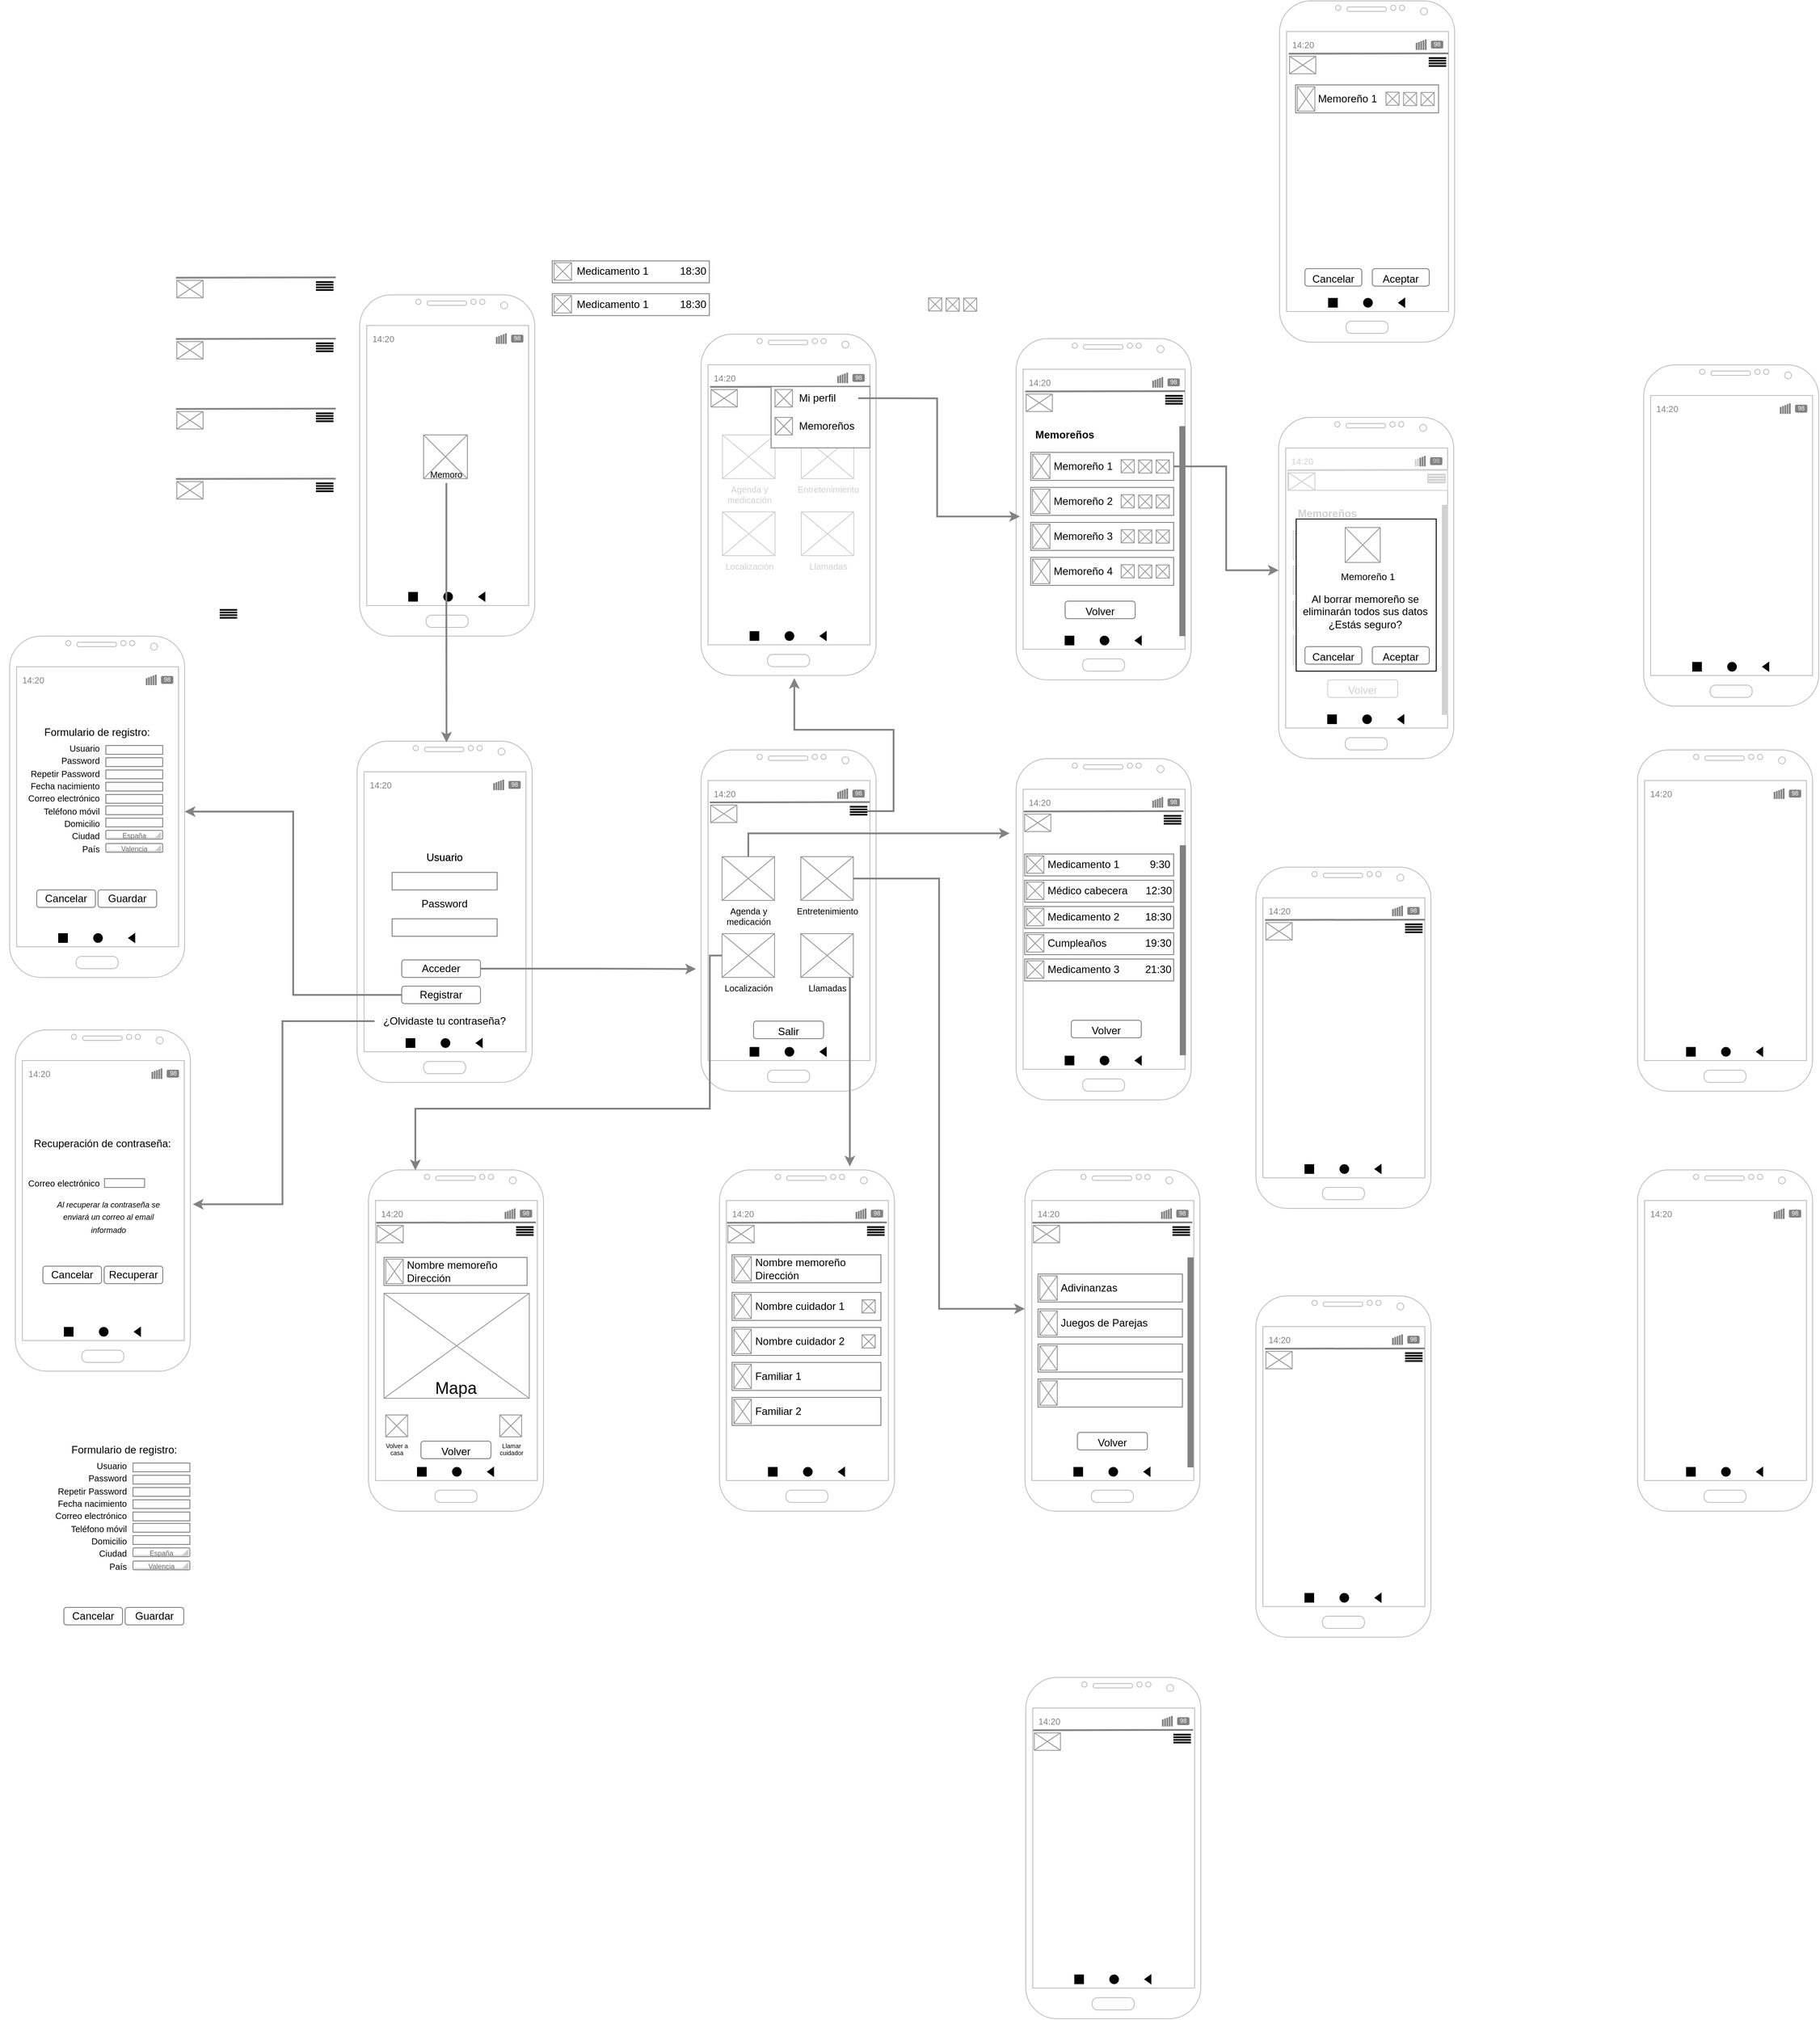 <mxfile version="12.9.12" type="device"><diagram id="1nyrJl3KvH_LizP40hjp" name="Page-1"><mxGraphModel dx="914" dy="1711" grid="1" gridSize="10" guides="1" tooltips="1" connect="1" arrows="1" fold="1" page="1" pageScale="1" pageWidth="827" pageHeight="1169" math="0" shadow="0"><root><mxCell id="0"/><mxCell id="1" parent="0"/><mxCell id="T2DTnSdWjttKzM2hOTa8-145" value="" style="group" parent="1" vertex="1" connectable="0"><mxGeometry x="236.5" y="880" width="200" height="390" as="geometry"/></mxCell><mxCell id="T2DTnSdWjttKzM2hOTa8-107" value="" style="group" parent="T2DTnSdWjttKzM2hOTa8-145" vertex="1" connectable="0"><mxGeometry width="200" height="390" as="geometry"/></mxCell><mxCell id="T2DTnSdWjttKzM2hOTa8-1" value="" style="verticalLabelPosition=bottom;verticalAlign=top;html=1;shadow=0;dashed=0;strokeWidth=1;shape=mxgraph.android.phone2;strokeColor=#c0c0c0;" parent="T2DTnSdWjttKzM2hOTa8-107" vertex="1"><mxGeometry width="200" height="390" as="geometry"/></mxCell><mxCell id="T2DTnSdWjttKzM2hOTa8-81" value="" style="group" parent="T2DTnSdWjttKzM2hOTa8-107" vertex="1" connectable="0"><mxGeometry x="56" y="340" width="87" height="10" as="geometry"/></mxCell><mxCell id="T2DTnSdWjttKzM2hOTa8-73" value="" style="ellipse;whiteSpace=wrap;html=1;fillColor=#000000;" parent="T2DTnSdWjttKzM2hOTa8-81" vertex="1"><mxGeometry x="40" width="10" height="10" as="geometry"/></mxCell><mxCell id="T2DTnSdWjttKzM2hOTa8-74" value="" style="whiteSpace=wrap;html=1;aspect=fixed;fillColor=#000000;" parent="T2DTnSdWjttKzM2hOTa8-81" vertex="1"><mxGeometry width="10" height="10" as="geometry"/></mxCell><mxCell id="T2DTnSdWjttKzM2hOTa8-75" value="" style="triangle;whiteSpace=wrap;html=1;fillColor=#000000;rotation=-180;" parent="T2DTnSdWjttKzM2hOTa8-81" vertex="1"><mxGeometry x="80" width="7" height="10" as="geometry"/></mxCell><mxCell id="T2DTnSdWjttKzM2hOTa8-106" value="" style="group" parent="T2DTnSdWjttKzM2hOTa8-107" vertex="1" connectable="0"><mxGeometry x="7" y="40" width="186" height="20" as="geometry"/></mxCell><mxCell id="T2DTnSdWjttKzM2hOTa8-91" value="&lt;font color=&quot;#828282&quot; style=&quot;font-size: 10px;&quot;&gt;14:20&lt;/font&gt;" style="text;html=1;strokeColor=none;fillColor=none;align=center;verticalAlign=middle;whiteSpace=wrap;rounded=0;fontSize=10;" parent="T2DTnSdWjttKzM2hOTa8-106" vertex="1"><mxGeometry width="40" height="20" as="geometry"/></mxCell><mxCell id="T2DTnSdWjttKzM2hOTa8-97" value="" style="group" parent="T2DTnSdWjttKzM2hOTa8-106" vertex="1" connectable="0"><mxGeometry x="160" width="26" height="20" as="geometry"/></mxCell><mxCell id="T2DTnSdWjttKzM2hOTa8-92" value="" style="rounded=1;whiteSpace=wrap;html=1;fillColor=#828282;fontSize=10;fontColor=#828282;strokeColor=#828282;" parent="T2DTnSdWjttKzM2hOTa8-97" vertex="1"><mxGeometry x="6.5" y="6" width="13" height="8" as="geometry"/></mxCell><mxCell id="T2DTnSdWjttKzM2hOTa8-94" value="&lt;font style=&quot;font-size: 7px&quot;&gt;98&lt;/font&gt;" style="text;html=1;strokeColor=none;fillColor=none;align=center;verticalAlign=middle;whiteSpace=wrap;rounded=0;fontSize=7;fontColor=#FFFFFF;" parent="T2DTnSdWjttKzM2hOTa8-97" vertex="1"><mxGeometry width="26" height="20" as="geometry"/></mxCell><mxCell id="T2DTnSdWjttKzM2hOTa8-105" value="" style="group" parent="T2DTnSdWjttKzM2hOTa8-97" vertex="1" connectable="0"><mxGeometry x="-10.4" y="4" width="10.4" height="12" as="geometry"/></mxCell><mxCell id="T2DTnSdWjttKzM2hOTa8-102" value="" style="group" parent="T2DTnSdWjttKzM2hOTa8-105" vertex="1" connectable="0"><mxGeometry width="10.4" height="12" as="geometry"/></mxCell><mxCell id="T2DTnSdWjttKzM2hOTa8-95" value="" style="endArrow=none;html=1;fontSize=7;fontColor=#FFFFFF;strokeWidth=2;strokeColor=#828282;" parent="T2DTnSdWjttKzM2hOTa8-102" edge="1"><mxGeometry width="50" height="50" relative="1" as="geometry"><mxPoint x="2.6" y="12" as="sourcePoint"/><mxPoint x="2.6" y="3" as="targetPoint"/></mxGeometry></mxCell><mxCell id="T2DTnSdWjttKzM2hOTa8-98" value="" style="endArrow=none;html=1;fontSize=7;fontColor=#FFFFFF;strokeWidth=2;strokeColor=#828282;" parent="T2DTnSdWjttKzM2hOTa8-102" edge="1"><mxGeometry width="50" height="50" relative="1" as="geometry"><mxPoint x="5.2" y="12" as="sourcePoint"/><mxPoint x="5.2" y="2" as="targetPoint"/></mxGeometry></mxCell><mxCell id="T2DTnSdWjttKzM2hOTa8-99" value="" style="endArrow=none;html=1;fontSize=7;fontColor=#FFFFFF;strokeWidth=2;strokeColor=#828282;" parent="T2DTnSdWjttKzM2hOTa8-102" edge="1"><mxGeometry width="50" height="50" relative="1" as="geometry"><mxPoint x="7.8" y="12" as="sourcePoint"/><mxPoint x="7.8" y="1" as="targetPoint"/></mxGeometry></mxCell><mxCell id="T2DTnSdWjttKzM2hOTa8-100" value="" style="endArrow=none;html=1;fontSize=7;fontColor=#FFFFFF;strokeWidth=2;strokeColor=#828282;" parent="T2DTnSdWjttKzM2hOTa8-102" edge="1"><mxGeometry width="50" height="50" relative="1" as="geometry"><mxPoint x="10.4" y="12" as="sourcePoint"/><mxPoint x="10.4" as="targetPoint"/></mxGeometry></mxCell><mxCell id="T2DTnSdWjttKzM2hOTa8-101" value="" style="endArrow=none;html=1;fontSize=7;fontColor=#FFFFFF;strokeWidth=2;strokeColor=#828282;" parent="T2DTnSdWjttKzM2hOTa8-102" edge="1"><mxGeometry width="50" height="50" relative="1" as="geometry"><mxPoint y="12" as="sourcePoint"/><mxPoint y="4" as="targetPoint"/></mxGeometry></mxCell><mxCell id="T2DTnSdWjttKzM2hOTa8-475" value="" style="group" parent="T2DTnSdWjttKzM2hOTa8-107" vertex="1" connectable="0"><mxGeometry x="16.82" y="120" width="166.37" height="170" as="geometry"/></mxCell><mxCell id="T2DTnSdWjttKzM2hOTa8-459" value="" style="rounded=0;whiteSpace=wrap;html=1;strokeColor=#828282;fillColor=#FFFFFF;fontSize=12;fontColor=#000000;" parent="T2DTnSdWjttKzM2hOTa8-475" vertex="1"><mxGeometry x="85.106" y="50" width="45.751" height="10" as="geometry"/></mxCell><mxCell id="T2DTnSdWjttKzM2hOTa8-462" value="&lt;font style=&quot;font-size: 10px&quot;&gt;Correo electrónico&lt;br&gt;&lt;/font&gt;" style="text;html=1;strokeColor=none;fillColor=none;align=right;verticalAlign=middle;whiteSpace=wrap;rounded=0;fontSize=12;fontColor=#000000;spacing=1;" parent="T2DTnSdWjttKzM2hOTa8-475" vertex="1"><mxGeometry x="-30" y="50" width="110.99" height="10" as="geometry"/></mxCell><mxCell id="T2DTnSdWjttKzM2hOTa8-471" value="Recuperación de contraseña:" style="text;html=1;strokeColor=none;fillColor=none;align=center;verticalAlign=middle;whiteSpace=wrap;rounded=0;fontSize=12;fontColor=#000000;" parent="T2DTnSdWjttKzM2hOTa8-475" vertex="1"><mxGeometry width="166.37" height="20" as="geometry"/></mxCell><mxCell id="T2DTnSdWjttKzM2hOTa8-472" value="Recuperar" style="rounded=1;whiteSpace=wrap;html=1;strokeColor=#828282;fillColor=#FFFFFF;fontSize=12;fontColor=#000000;align=center;" parent="T2DTnSdWjttKzM2hOTa8-475" vertex="1"><mxGeometry x="84.69" y="150" width="67" height="20" as="geometry"/></mxCell><mxCell id="T2DTnSdWjttKzM2hOTa8-473" value="Cancelar" style="rounded=1;whiteSpace=wrap;html=1;strokeColor=#828282;fillColor=#FFFFFF;fontSize=12;fontColor=#000000;align=center;" parent="T2DTnSdWjttKzM2hOTa8-475" vertex="1"><mxGeometry x="14.69" y="150" width="67" height="20" as="geometry"/></mxCell><mxCell id="T2DTnSdWjttKzM2hOTa8-474" value="&lt;i&gt;&lt;font style=&quot;font-size: 9px&quot;&gt;Al recuperar la contraseña se enviará un correo al email informado&lt;/font&gt;&lt;/i&gt;" style="text;html=1;strokeColor=none;fillColor=none;align=center;verticalAlign=middle;whiteSpace=wrap;rounded=0;fontSize=12;fontColor=#000000;" parent="T2DTnSdWjttKzM2hOTa8-475" vertex="1"><mxGeometry x="28.19" y="83" width="121.81" height="20" as="geometry"/></mxCell><mxCell id="T2DTnSdWjttKzM2hOTa8-147" value="" style="group" parent="1" vertex="1" connectable="0"><mxGeometry x="627" y="550" width="200" height="390" as="geometry"/></mxCell><mxCell id="T2DTnSdWjttKzM2hOTa8-148" value="" style="group" parent="T2DTnSdWjttKzM2hOTa8-147" vertex="1" connectable="0"><mxGeometry width="200" height="390" as="geometry"/></mxCell><mxCell id="T2DTnSdWjttKzM2hOTa8-149" value="" style="verticalLabelPosition=bottom;verticalAlign=top;html=1;shadow=0;dashed=0;strokeWidth=1;shape=mxgraph.android.phone2;strokeColor=#c0c0c0;" parent="T2DTnSdWjttKzM2hOTa8-148" vertex="1"><mxGeometry width="200" height="390" as="geometry"/></mxCell><mxCell id="T2DTnSdWjttKzM2hOTa8-150" value="" style="group" parent="T2DTnSdWjttKzM2hOTa8-148" vertex="1" connectable="0"><mxGeometry x="56" y="340" width="87" height="10" as="geometry"/></mxCell><mxCell id="T2DTnSdWjttKzM2hOTa8-151" value="" style="ellipse;whiteSpace=wrap;html=1;fillColor=#000000;" parent="T2DTnSdWjttKzM2hOTa8-150" vertex="1"><mxGeometry x="40" width="10" height="10" as="geometry"/></mxCell><mxCell id="T2DTnSdWjttKzM2hOTa8-152" value="" style="whiteSpace=wrap;html=1;aspect=fixed;fillColor=#000000;" parent="T2DTnSdWjttKzM2hOTa8-150" vertex="1"><mxGeometry width="10" height="10" as="geometry"/></mxCell><mxCell id="T2DTnSdWjttKzM2hOTa8-153" value="" style="triangle;whiteSpace=wrap;html=1;fillColor=#000000;rotation=-180;" parent="T2DTnSdWjttKzM2hOTa8-150" vertex="1"><mxGeometry x="80" width="7" height="10" as="geometry"/></mxCell><mxCell id="T2DTnSdWjttKzM2hOTa8-154" value="" style="group" parent="T2DTnSdWjttKzM2hOTa8-148" vertex="1" connectable="0"><mxGeometry x="7" y="40" width="186" height="20" as="geometry"/></mxCell><mxCell id="T2DTnSdWjttKzM2hOTa8-155" value="&lt;font color=&quot;#828282&quot; style=&quot;font-size: 10px;&quot;&gt;14:20&lt;/font&gt;" style="text;html=1;strokeColor=none;fillColor=none;align=center;verticalAlign=middle;whiteSpace=wrap;rounded=0;fontSize=10;" parent="T2DTnSdWjttKzM2hOTa8-154" vertex="1"><mxGeometry width="40" height="20" as="geometry"/></mxCell><mxCell id="T2DTnSdWjttKzM2hOTa8-156" value="" style="group" parent="T2DTnSdWjttKzM2hOTa8-154" vertex="1" connectable="0"><mxGeometry x="160" width="26" height="20" as="geometry"/></mxCell><mxCell id="T2DTnSdWjttKzM2hOTa8-157" value="" style="rounded=1;whiteSpace=wrap;html=1;fillColor=#828282;fontSize=10;fontColor=#828282;strokeColor=#828282;" parent="T2DTnSdWjttKzM2hOTa8-156" vertex="1"><mxGeometry x="6.5" y="6" width="13" height="8" as="geometry"/></mxCell><mxCell id="T2DTnSdWjttKzM2hOTa8-158" value="&lt;font style=&quot;font-size: 7px&quot;&gt;98&lt;/font&gt;" style="text;html=1;strokeColor=none;fillColor=none;align=center;verticalAlign=middle;whiteSpace=wrap;rounded=0;fontSize=7;fontColor=#FFFFFF;" parent="T2DTnSdWjttKzM2hOTa8-156" vertex="1"><mxGeometry width="26" height="20" as="geometry"/></mxCell><mxCell id="T2DTnSdWjttKzM2hOTa8-159" value="" style="group" parent="T2DTnSdWjttKzM2hOTa8-156" vertex="1" connectable="0"><mxGeometry x="-10.4" y="4" width="10.4" height="12" as="geometry"/></mxCell><mxCell id="T2DTnSdWjttKzM2hOTa8-160" value="" style="group" parent="T2DTnSdWjttKzM2hOTa8-159" vertex="1" connectable="0"><mxGeometry width="10.4" height="12" as="geometry"/></mxCell><mxCell id="T2DTnSdWjttKzM2hOTa8-161" value="" style="endArrow=none;html=1;fontSize=7;fontColor=#FFFFFF;strokeWidth=2;strokeColor=#828282;" parent="T2DTnSdWjttKzM2hOTa8-160" edge="1"><mxGeometry width="50" height="50" relative="1" as="geometry"><mxPoint x="2.6" y="12" as="sourcePoint"/><mxPoint x="2.6" y="3" as="targetPoint"/></mxGeometry></mxCell><mxCell id="T2DTnSdWjttKzM2hOTa8-162" value="" style="endArrow=none;html=1;fontSize=7;fontColor=#FFFFFF;strokeWidth=2;strokeColor=#828282;" parent="T2DTnSdWjttKzM2hOTa8-160" edge="1"><mxGeometry width="50" height="50" relative="1" as="geometry"><mxPoint x="5.2" y="12" as="sourcePoint"/><mxPoint x="5.2" y="2" as="targetPoint"/></mxGeometry></mxCell><mxCell id="T2DTnSdWjttKzM2hOTa8-163" value="" style="endArrow=none;html=1;fontSize=7;fontColor=#FFFFFF;strokeWidth=2;strokeColor=#828282;" parent="T2DTnSdWjttKzM2hOTa8-160" edge="1"><mxGeometry width="50" height="50" relative="1" as="geometry"><mxPoint x="7.8" y="12" as="sourcePoint"/><mxPoint x="7.8" y="1" as="targetPoint"/></mxGeometry></mxCell><mxCell id="T2DTnSdWjttKzM2hOTa8-164" value="" style="endArrow=none;html=1;fontSize=7;fontColor=#FFFFFF;strokeWidth=2;strokeColor=#828282;" parent="T2DTnSdWjttKzM2hOTa8-160" edge="1"><mxGeometry width="50" height="50" relative="1" as="geometry"><mxPoint x="10.4" y="12" as="sourcePoint"/><mxPoint x="10.4" as="targetPoint"/></mxGeometry></mxCell><mxCell id="T2DTnSdWjttKzM2hOTa8-165" value="" style="endArrow=none;html=1;fontSize=7;fontColor=#FFFFFF;strokeWidth=2;strokeColor=#828282;" parent="T2DTnSdWjttKzM2hOTa8-160" edge="1"><mxGeometry width="50" height="50" relative="1" as="geometry"><mxPoint y="12" as="sourcePoint"/><mxPoint y="4" as="targetPoint"/></mxGeometry></mxCell><mxCell id="T2DTnSdWjttKzM2hOTa8-380" value="" style="group" parent="T2DTnSdWjttKzM2hOTa8-148" vertex="1" connectable="0"><mxGeometry x="20.0" y="110" width="160" height="220" as="geometry"/></mxCell><mxCell id="T2DTnSdWjttKzM2hOTa8-360" value="Usuario" style="text;html=1;strokeColor=none;fillColor=none;align=center;verticalAlign=middle;whiteSpace=wrap;rounded=0;fontSize=12;fontColor=#000000;" parent="T2DTnSdWjttKzM2hOTa8-380" vertex="1"><mxGeometry x="45.0" width="70" height="45" as="geometry"/></mxCell><mxCell id="T2DTnSdWjttKzM2hOTa8-362" value="" style="rounded=0;whiteSpace=wrap;html=1;strokeColor=#828282;fillColor=#FFFFFF;fontSize=12;fontColor=#000000;" parent="T2DTnSdWjttKzM2hOTa8-380" vertex="1"><mxGeometry x="20.0" y="40" width="120" height="20" as="geometry"/></mxCell><mxCell id="T2DTnSdWjttKzM2hOTa8-361" value="Password" style="text;html=1;strokeColor=none;fillColor=none;align=center;verticalAlign=middle;whiteSpace=wrap;rounded=0;fontSize=12;fontColor=#000000;" parent="T2DTnSdWjttKzM2hOTa8-380" vertex="1"><mxGeometry x="45.0" y="53" width="70" height="45" as="geometry"/></mxCell><mxCell id="T2DTnSdWjttKzM2hOTa8-363" value="" style="rounded=0;whiteSpace=wrap;html=1;strokeColor=#828282;fillColor=#FFFFFF;fontSize=12;fontColor=#000000;" parent="T2DTnSdWjttKzM2hOTa8-380" vertex="1"><mxGeometry x="20.0" y="93" width="120" height="20" as="geometry"/></mxCell><mxCell id="T2DTnSdWjttKzM2hOTa8-376" value="Usuario" style="text;html=1;strokeColor=none;fillColor=none;align=center;verticalAlign=middle;whiteSpace=wrap;rounded=0;fontSize=12;fontColor=#000000;" parent="T2DTnSdWjttKzM2hOTa8-380" vertex="1"><mxGeometry x="45.0" width="70" height="45" as="geometry"/></mxCell><mxCell id="T2DTnSdWjttKzM2hOTa8-377" value="" style="group" parent="T2DTnSdWjttKzM2hOTa8-380" vertex="1" connectable="0"><mxGeometry x="35" y="140" width="90" height="50" as="geometry"/></mxCell><mxCell id="T2DTnSdWjttKzM2hOTa8-371" value="" style="rounded=1;whiteSpace=wrap;html=1;strokeColor=#828282;fillColor=#FFFFFF;fontSize=12;fontColor=#000000;" parent="T2DTnSdWjttKzM2hOTa8-377" vertex="1"><mxGeometry x="-4.0" width="90" height="20" as="geometry"/></mxCell><mxCell id="T2DTnSdWjttKzM2hOTa8-373" value="" style="rounded=1;whiteSpace=wrap;html=1;strokeColor=#828282;fillColor=#FFFFFF;fontSize=12;fontColor=#000000;" parent="T2DTnSdWjttKzM2hOTa8-377" vertex="1"><mxGeometry x="-4.0" y="30" width="90" height="20" as="geometry"/></mxCell><mxCell id="T2DTnSdWjttKzM2hOTa8-374" value="Acceder" style="text;html=1;strokeColor=none;fillColor=none;align=center;verticalAlign=middle;whiteSpace=wrap;rounded=0;fontSize=12;fontColor=#000000;" parent="T2DTnSdWjttKzM2hOTa8-377" vertex="1"><mxGeometry x="21.0" width="40" height="20" as="geometry"/></mxCell><mxCell id="T2DTnSdWjttKzM2hOTa8-375" value="Registrar" style="text;html=1;strokeColor=none;fillColor=none;align=center;verticalAlign=middle;whiteSpace=wrap;rounded=0;fontSize=12;fontColor=#000000;" parent="T2DTnSdWjttKzM2hOTa8-377" vertex="1"><mxGeometry x="21.0" y="30" width="40" height="20" as="geometry"/></mxCell><mxCell id="T2DTnSdWjttKzM2hOTa8-379" value="¿Olvidaste tu contraseña?" style="text;html=1;strokeColor=none;fillColor=none;align=center;verticalAlign=middle;whiteSpace=wrap;rounded=0;fontSize=12;fontColor=#000000;" parent="T2DTnSdWjttKzM2hOTa8-380" vertex="1"><mxGeometry y="200" width="160" height="20" as="geometry"/></mxCell><mxCell id="T2DTnSdWjttKzM2hOTa8-166" value="" style="group" parent="1" vertex="1" connectable="0"><mxGeometry x="230" y="430" width="213" height="390" as="geometry"/></mxCell><mxCell id="T2DTnSdWjttKzM2hOTa8-167" value="" style="group" parent="T2DTnSdWjttKzM2hOTa8-166" vertex="1" connectable="0"><mxGeometry width="213" height="390" as="geometry"/></mxCell><mxCell id="T2DTnSdWjttKzM2hOTa8-168" value="" style="verticalLabelPosition=bottom;verticalAlign=top;html=1;shadow=0;dashed=0;strokeWidth=1;shape=mxgraph.android.phone2;strokeColor=#c0c0c0;" parent="T2DTnSdWjttKzM2hOTa8-167" vertex="1"><mxGeometry width="200" height="390" as="geometry"/></mxCell><mxCell id="T2DTnSdWjttKzM2hOTa8-169" value="" style="group" parent="T2DTnSdWjttKzM2hOTa8-167" vertex="1" connectable="0"><mxGeometry x="56" y="340" width="87" height="10" as="geometry"/></mxCell><mxCell id="T2DTnSdWjttKzM2hOTa8-170" value="" style="ellipse;whiteSpace=wrap;html=1;fillColor=#000000;" parent="T2DTnSdWjttKzM2hOTa8-169" vertex="1"><mxGeometry x="40" width="10" height="10" as="geometry"/></mxCell><mxCell id="T2DTnSdWjttKzM2hOTa8-171" value="" style="whiteSpace=wrap;html=1;aspect=fixed;fillColor=#000000;" parent="T2DTnSdWjttKzM2hOTa8-169" vertex="1"><mxGeometry width="10" height="10" as="geometry"/></mxCell><mxCell id="T2DTnSdWjttKzM2hOTa8-172" value="" style="triangle;whiteSpace=wrap;html=1;fillColor=#000000;rotation=-180;" parent="T2DTnSdWjttKzM2hOTa8-169" vertex="1"><mxGeometry x="80" width="7" height="10" as="geometry"/></mxCell><mxCell id="T2DTnSdWjttKzM2hOTa8-173" value="" style="group" parent="T2DTnSdWjttKzM2hOTa8-167" vertex="1" connectable="0"><mxGeometry x="7" y="40" width="186" height="20" as="geometry"/></mxCell><mxCell id="T2DTnSdWjttKzM2hOTa8-174" value="&lt;font color=&quot;#828282&quot; style=&quot;font-size: 10px;&quot;&gt;14:20&lt;/font&gt;" style="text;html=1;strokeColor=none;fillColor=none;align=center;verticalAlign=middle;whiteSpace=wrap;rounded=0;fontSize=10;" parent="T2DTnSdWjttKzM2hOTa8-173" vertex="1"><mxGeometry width="40" height="20" as="geometry"/></mxCell><mxCell id="T2DTnSdWjttKzM2hOTa8-175" value="" style="group" parent="T2DTnSdWjttKzM2hOTa8-173" vertex="1" connectable="0"><mxGeometry x="160" width="26" height="20" as="geometry"/></mxCell><mxCell id="T2DTnSdWjttKzM2hOTa8-176" value="" style="rounded=1;whiteSpace=wrap;html=1;fillColor=#828282;fontSize=10;fontColor=#828282;strokeColor=#828282;" parent="T2DTnSdWjttKzM2hOTa8-175" vertex="1"><mxGeometry x="6.5" y="6" width="13" height="8" as="geometry"/></mxCell><mxCell id="T2DTnSdWjttKzM2hOTa8-177" value="&lt;font style=&quot;font-size: 7px&quot;&gt;98&lt;/font&gt;" style="text;html=1;strokeColor=none;fillColor=none;align=center;verticalAlign=middle;whiteSpace=wrap;rounded=0;fontSize=7;fontColor=#FFFFFF;" parent="T2DTnSdWjttKzM2hOTa8-175" vertex="1"><mxGeometry width="26" height="20" as="geometry"/></mxCell><mxCell id="T2DTnSdWjttKzM2hOTa8-178" value="" style="group" parent="T2DTnSdWjttKzM2hOTa8-175" vertex="1" connectable="0"><mxGeometry x="-10.4" y="4" width="10.4" height="12" as="geometry"/></mxCell><mxCell id="T2DTnSdWjttKzM2hOTa8-179" value="" style="group" parent="T2DTnSdWjttKzM2hOTa8-178" vertex="1" connectable="0"><mxGeometry width="10.4" height="12" as="geometry"/></mxCell><mxCell id="T2DTnSdWjttKzM2hOTa8-180" value="" style="endArrow=none;html=1;fontSize=7;fontColor=#FFFFFF;strokeWidth=2;strokeColor=#828282;" parent="T2DTnSdWjttKzM2hOTa8-179" edge="1"><mxGeometry width="50" height="50" relative="1" as="geometry"><mxPoint x="2.6" y="12" as="sourcePoint"/><mxPoint x="2.6" y="3" as="targetPoint"/></mxGeometry></mxCell><mxCell id="T2DTnSdWjttKzM2hOTa8-181" value="" style="endArrow=none;html=1;fontSize=7;fontColor=#FFFFFF;strokeWidth=2;strokeColor=#828282;" parent="T2DTnSdWjttKzM2hOTa8-179" edge="1"><mxGeometry width="50" height="50" relative="1" as="geometry"><mxPoint x="5.2" y="12" as="sourcePoint"/><mxPoint x="5.2" y="2" as="targetPoint"/></mxGeometry></mxCell><mxCell id="T2DTnSdWjttKzM2hOTa8-182" value="" style="endArrow=none;html=1;fontSize=7;fontColor=#FFFFFF;strokeWidth=2;strokeColor=#828282;" parent="T2DTnSdWjttKzM2hOTa8-179" edge="1"><mxGeometry width="50" height="50" relative="1" as="geometry"><mxPoint x="7.8" y="12" as="sourcePoint"/><mxPoint x="7.8" y="1" as="targetPoint"/></mxGeometry></mxCell><mxCell id="T2DTnSdWjttKzM2hOTa8-183" value="" style="endArrow=none;html=1;fontSize=7;fontColor=#FFFFFF;strokeWidth=2;strokeColor=#828282;" parent="T2DTnSdWjttKzM2hOTa8-179" edge="1"><mxGeometry width="50" height="50" relative="1" as="geometry"><mxPoint x="10.4" y="12" as="sourcePoint"/><mxPoint x="10.4" as="targetPoint"/></mxGeometry></mxCell><mxCell id="T2DTnSdWjttKzM2hOTa8-184" value="" style="endArrow=none;html=1;fontSize=7;fontColor=#FFFFFF;strokeWidth=2;strokeColor=#828282;" parent="T2DTnSdWjttKzM2hOTa8-179" edge="1"><mxGeometry width="50" height="50" relative="1" as="geometry"><mxPoint y="12" as="sourcePoint"/><mxPoint y="4" as="targetPoint"/></mxGeometry></mxCell><mxCell id="T2DTnSdWjttKzM2hOTa8-399" value="" style="group" parent="T2DTnSdWjttKzM2hOTa8-167" vertex="1" connectable="0"><mxGeometry x="-11" y="100" width="185.913" height="170" as="geometry"/></mxCell><mxCell id="T2DTnSdWjttKzM2hOTa8-364" value="" style="rounded=0;whiteSpace=wrap;html=1;strokeColor=#828282;fillColor=#FFFFFF;fontSize=12;fontColor=#000000;" parent="T2DTnSdWjttKzM2hOTa8-399" vertex="1"><mxGeometry x="120.913" y="25.0" width="65" height="10" as="geometry"/></mxCell><mxCell id="T2DTnSdWjttKzM2hOTa8-367" value="" style="rounded=0;whiteSpace=wrap;html=1;strokeColor=#828282;fillColor=#FFFFFF;fontSize=12;fontColor=#000000;" parent="T2DTnSdWjttKzM2hOTa8-399" vertex="1"><mxGeometry x="120.913" y="53" width="65" height="10" as="geometry"/></mxCell><mxCell id="T2DTnSdWjttKzM2hOTa8-368" value="" style="rounded=0;whiteSpace=wrap;html=1;strokeColor=#828282;fillColor=#FFFFFF;fontSize=12;fontColor=#000000;" parent="T2DTnSdWjttKzM2hOTa8-399" vertex="1"><mxGeometry x="120.913" y="81" width="65" height="10" as="geometry"/></mxCell><mxCell id="T2DTnSdWjttKzM2hOTa8-381" value="&lt;font style=&quot;font-size: 10px&quot;&gt;Usuario&lt;br&gt;Password&lt;br&gt;Repetir Password&lt;br&gt;Fecha nacimiento&lt;br&gt;Correo electrónico&lt;br&gt;Teléfono móvil&lt;br&gt;Domicilio&lt;br&gt;Ciudad&lt;br&gt;País&lt;/font&gt;" style="text;html=1;strokeColor=none;fillColor=none;align=right;verticalAlign=middle;whiteSpace=wrap;rounded=0;fontSize=12;fontColor=#000000;spacing=1;" parent="T2DTnSdWjttKzM2hOTa8-399" vertex="1"><mxGeometry width="115.06" height="170" as="geometry"/></mxCell><mxCell id="T2DTnSdWjttKzM2hOTa8-383" value="" style="rounded=0;whiteSpace=wrap;html=1;strokeColor=#828282;fillColor=#FFFFFF;fontSize=12;fontColor=#000000;" parent="T2DTnSdWjttKzM2hOTa8-399" vertex="1"><mxGeometry x="120.913" y="67.0" width="65" height="10" as="geometry"/></mxCell><mxCell id="T2DTnSdWjttKzM2hOTa8-384" value="" style="rounded=0;whiteSpace=wrap;html=1;strokeColor=#828282;fillColor=#FFFFFF;fontSize=12;fontColor=#000000;" parent="T2DTnSdWjttKzM2hOTa8-399" vertex="1"><mxGeometry x="120.913" y="94" width="65" height="10" as="geometry"/></mxCell><mxCell id="T2DTnSdWjttKzM2hOTa8-387" value="" style="strokeWidth=1;html=1;shadow=0;dashed=0;shape=mxgraph.android.rect;rounded=1;fillColor=#FFFFFF;strokeColor=#828282;fontSize=12;fontColor=#000000;align=right;" parent="T2DTnSdWjttKzM2hOTa8-399" vertex="1"><mxGeometry x="120.873" y="122" width="65" height="10" as="geometry"/></mxCell><mxCell id="T2DTnSdWjttKzM2hOTa8-388" value="&lt;font style=&quot;font-size: 8px&quot;&gt;España&lt;/font&gt;" style="strokeWidth=1;html=1;shadow=0;dashed=0;shape=mxgraph.android.spinner2;fontStyle=0;fontColor=#666666;align=center;verticalAlign=middle;strokeColor=#cccccc;fillColor=#cccccc;" parent="T2DTnSdWjttKzM2hOTa8-387" vertex="1"><mxGeometry x="1.667" y="1.429" width="61.111" height="7.143" as="geometry"/></mxCell><mxCell id="T2DTnSdWjttKzM2hOTa8-397" value="" style="rounded=0;whiteSpace=wrap;html=1;strokeColor=#828282;fillColor=#FFFFFF;fontSize=12;fontColor=#000000;" parent="T2DTnSdWjttKzM2hOTa8-399" vertex="1"><mxGeometry x="120.913" y="108" width="65" height="10" as="geometry"/></mxCell><mxCell id="T2DTnSdWjttKzM2hOTa8-398" value="" style="rounded=0;whiteSpace=wrap;html=1;strokeColor=#828282;fillColor=#FFFFFF;fontSize=12;fontColor=#000000;" parent="T2DTnSdWjttKzM2hOTa8-399" vertex="1"><mxGeometry x="120.913" y="39" width="65" height="10" as="geometry"/></mxCell><mxCell id="T2DTnSdWjttKzM2hOTa8-391" value="" style="strokeWidth=1;html=1;shadow=0;dashed=0;shape=mxgraph.android.rect;rounded=1;fillColor=#FFFFFF;strokeColor=#828282;fontSize=9;fontColor=#000000;align=right;" parent="T2DTnSdWjttKzM2hOTa8-399" vertex="1"><mxGeometry x="120.909" y="137" width="65" height="10" as="geometry"/></mxCell><mxCell id="T2DTnSdWjttKzM2hOTa8-392" value="&lt;font style=&quot;font-size: 8px&quot;&gt;Valencia&lt;/font&gt;" style="strokeWidth=1;html=1;shadow=0;dashed=0;shape=mxgraph.android.spinner2;fontStyle=0;fontColor=#666666;align=center;verticalAlign=middle;strokeColor=#cccccc;fillColor=#cccccc;" parent="T2DTnSdWjttKzM2hOTa8-391" vertex="1"><mxGeometry x="1.667" y="1.429" width="61.111" height="7.143" as="geometry"/></mxCell><mxCell id="T2DTnSdWjttKzM2hOTa8-400" value="Formulario de registro:" style="text;html=1;strokeColor=none;fillColor=none;align=center;verticalAlign=middle;whiteSpace=wrap;rounded=0;fontSize=12;fontColor=#000000;" parent="T2DTnSdWjttKzM2hOTa8-399" vertex="1"><mxGeometry x="35.91" width="150" height="20" as="geometry"/></mxCell><mxCell id="T2DTnSdWjttKzM2hOTa8-401" value="Guardar" style="rounded=1;whiteSpace=wrap;html=1;strokeColor=#828282;fillColor=#FFFFFF;fontSize=12;fontColor=#000000;align=center;" parent="T2DTnSdWjttKzM2hOTa8-167" vertex="1"><mxGeometry x="101" y="290" width="67" height="20" as="geometry"/></mxCell><mxCell id="T2DTnSdWjttKzM2hOTa8-402" value="Cancelar" style="rounded=1;whiteSpace=wrap;html=1;strokeColor=#828282;fillColor=#FFFFFF;fontSize=12;fontColor=#000000;align=center;" parent="T2DTnSdWjttKzM2hOTa8-167" vertex="1"><mxGeometry x="31" y="290" width="67" height="20" as="geometry"/></mxCell><mxCell id="T2DTnSdWjttKzM2hOTa8-185" value="" style="group" parent="1" vertex="1" connectable="0"><mxGeometry x="1020" y="560" width="200" height="390" as="geometry"/></mxCell><mxCell id="T2DTnSdWjttKzM2hOTa8-186" value="" style="group" parent="T2DTnSdWjttKzM2hOTa8-185" vertex="1" connectable="0"><mxGeometry width="200" height="390" as="geometry"/></mxCell><mxCell id="T2DTnSdWjttKzM2hOTa8-187" value="" style="verticalLabelPosition=bottom;verticalAlign=top;html=1;shadow=0;dashed=0;strokeWidth=1;shape=mxgraph.android.phone2;strokeColor=#c0c0c0;" parent="T2DTnSdWjttKzM2hOTa8-186" vertex="1"><mxGeometry width="200" height="390" as="geometry"/></mxCell><mxCell id="T2DTnSdWjttKzM2hOTa8-188" value="" style="group" parent="T2DTnSdWjttKzM2hOTa8-186" vertex="1" connectable="0"><mxGeometry x="56" y="340" width="87" height="10" as="geometry"/></mxCell><mxCell id="T2DTnSdWjttKzM2hOTa8-189" value="" style="ellipse;whiteSpace=wrap;html=1;fillColor=#000000;" parent="T2DTnSdWjttKzM2hOTa8-188" vertex="1"><mxGeometry x="40" width="10" height="10" as="geometry"/></mxCell><mxCell id="T2DTnSdWjttKzM2hOTa8-190" value="" style="whiteSpace=wrap;html=1;aspect=fixed;fillColor=#000000;" parent="T2DTnSdWjttKzM2hOTa8-188" vertex="1"><mxGeometry width="10" height="10" as="geometry"/></mxCell><mxCell id="T2DTnSdWjttKzM2hOTa8-191" value="" style="triangle;whiteSpace=wrap;html=1;fillColor=#000000;rotation=-180;" parent="T2DTnSdWjttKzM2hOTa8-188" vertex="1"><mxGeometry x="80" width="7" height="10" as="geometry"/></mxCell><mxCell id="T2DTnSdWjttKzM2hOTa8-192" value="" style="group" parent="T2DTnSdWjttKzM2hOTa8-186" vertex="1" connectable="0"><mxGeometry x="7" y="40" width="186" height="20" as="geometry"/></mxCell><mxCell id="T2DTnSdWjttKzM2hOTa8-193" value="&lt;font color=&quot;#828282&quot; style=&quot;font-size: 10px;&quot;&gt;14:20&lt;/font&gt;" style="text;html=1;strokeColor=none;fillColor=none;align=center;verticalAlign=middle;whiteSpace=wrap;rounded=0;fontSize=10;" parent="T2DTnSdWjttKzM2hOTa8-192" vertex="1"><mxGeometry width="40" height="20" as="geometry"/></mxCell><mxCell id="T2DTnSdWjttKzM2hOTa8-194" value="" style="group" parent="T2DTnSdWjttKzM2hOTa8-192" vertex="1" connectable="0"><mxGeometry x="160" width="26" height="20" as="geometry"/></mxCell><mxCell id="T2DTnSdWjttKzM2hOTa8-195" value="" style="rounded=1;whiteSpace=wrap;html=1;fillColor=#828282;fontSize=10;fontColor=#828282;strokeColor=#828282;" parent="T2DTnSdWjttKzM2hOTa8-194" vertex="1"><mxGeometry x="6.5" y="6" width="13" height="8" as="geometry"/></mxCell><mxCell id="T2DTnSdWjttKzM2hOTa8-196" value="&lt;font style=&quot;font-size: 7px&quot;&gt;98&lt;/font&gt;" style="text;html=1;strokeColor=none;fillColor=none;align=center;verticalAlign=middle;whiteSpace=wrap;rounded=0;fontSize=7;fontColor=#FFFFFF;" parent="T2DTnSdWjttKzM2hOTa8-194" vertex="1"><mxGeometry width="26" height="20" as="geometry"/></mxCell><mxCell id="T2DTnSdWjttKzM2hOTa8-197" value="" style="group" parent="T2DTnSdWjttKzM2hOTa8-194" vertex="1" connectable="0"><mxGeometry x="-10.4" y="4" width="10.4" height="12" as="geometry"/></mxCell><mxCell id="T2DTnSdWjttKzM2hOTa8-198" value="" style="group" parent="T2DTnSdWjttKzM2hOTa8-197" vertex="1" connectable="0"><mxGeometry width="10.4" height="12" as="geometry"/></mxCell><mxCell id="T2DTnSdWjttKzM2hOTa8-199" value="" style="endArrow=none;html=1;fontSize=7;fontColor=#FFFFFF;strokeWidth=2;strokeColor=#828282;" parent="T2DTnSdWjttKzM2hOTa8-198" edge="1"><mxGeometry width="50" height="50" relative="1" as="geometry"><mxPoint x="2.6" y="12" as="sourcePoint"/><mxPoint x="2.6" y="3" as="targetPoint"/></mxGeometry></mxCell><mxCell id="T2DTnSdWjttKzM2hOTa8-200" value="" style="endArrow=none;html=1;fontSize=7;fontColor=#FFFFFF;strokeWidth=2;strokeColor=#828282;" parent="T2DTnSdWjttKzM2hOTa8-198" edge="1"><mxGeometry width="50" height="50" relative="1" as="geometry"><mxPoint x="5.2" y="12" as="sourcePoint"/><mxPoint x="5.2" y="2" as="targetPoint"/></mxGeometry></mxCell><mxCell id="T2DTnSdWjttKzM2hOTa8-201" value="" style="endArrow=none;html=1;fontSize=7;fontColor=#FFFFFF;strokeWidth=2;strokeColor=#828282;" parent="T2DTnSdWjttKzM2hOTa8-198" edge="1"><mxGeometry width="50" height="50" relative="1" as="geometry"><mxPoint x="7.8" y="12" as="sourcePoint"/><mxPoint x="7.8" y="1" as="targetPoint"/></mxGeometry></mxCell><mxCell id="T2DTnSdWjttKzM2hOTa8-202" value="" style="endArrow=none;html=1;fontSize=7;fontColor=#FFFFFF;strokeWidth=2;strokeColor=#828282;" parent="T2DTnSdWjttKzM2hOTa8-198" edge="1"><mxGeometry width="50" height="50" relative="1" as="geometry"><mxPoint x="10.4" y="12" as="sourcePoint"/><mxPoint x="10.4" as="targetPoint"/></mxGeometry></mxCell><mxCell id="T2DTnSdWjttKzM2hOTa8-203" value="" style="endArrow=none;html=1;fontSize=7;fontColor=#FFFFFF;strokeWidth=2;strokeColor=#828282;" parent="T2DTnSdWjttKzM2hOTa8-198" edge="1"><mxGeometry width="50" height="50" relative="1" as="geometry"><mxPoint y="12" as="sourcePoint"/><mxPoint y="4" as="targetPoint"/></mxGeometry></mxCell><mxCell id="T2DTnSdWjttKzM2hOTa8-515" value="&lt;font color=&quot;#000000&quot; style=&quot;font-size: 10px&quot;&gt;Agenda y &lt;br&gt;medicación&lt;/font&gt;" style="verticalLabelPosition=bottom;shadow=0;dashed=0;align=center;html=1;verticalAlign=top;strokeWidth=1;shape=mxgraph.mockup.graphics.simpleIcon;strokeColor=#999999;fillColor=#FFFFFF;fontSize=7;fontColor=#FFFFFF;" parent="T2DTnSdWjttKzM2hOTa8-186" vertex="1"><mxGeometry x="24" y="122" width="60" height="50" as="geometry"/></mxCell><mxCell id="T2DTnSdWjttKzM2hOTa8-516" value="&lt;font style=&quot;font-size: 10px&quot; color=&quot;#000000&quot;&gt;Entretenimiento&lt;/font&gt;" style="verticalLabelPosition=bottom;shadow=0;dashed=0;align=center;html=1;verticalAlign=top;strokeWidth=1;shape=mxgraph.mockup.graphics.simpleIcon;strokeColor=#999999;fillColor=#FFFFFF;fontSize=7;fontColor=#FFFFFF;" parent="T2DTnSdWjttKzM2hOTa8-186" vertex="1"><mxGeometry x="114" y="122" width="60" height="50" as="geometry"/></mxCell><mxCell id="T2DTnSdWjttKzM2hOTa8-517" value="&lt;font color=&quot;#000000&quot; style=&quot;font-size: 10px&quot;&gt;Localización&lt;/font&gt;" style="verticalLabelPosition=bottom;shadow=0;dashed=0;align=center;html=1;verticalAlign=top;strokeWidth=1;shape=mxgraph.mockup.graphics.simpleIcon;strokeColor=#999999;fillColor=#FFFFFF;fontSize=7;fontColor=#FFFFFF;" parent="T2DTnSdWjttKzM2hOTa8-186" vertex="1"><mxGeometry x="24" y="210" width="60" height="50" as="geometry"/></mxCell><mxCell id="T2DTnSdWjttKzM2hOTa8-518" value="&lt;font color=&quot;#000000&quot; style=&quot;font-size: 10px&quot;&gt;Llamadas&lt;/font&gt;" style="verticalLabelPosition=bottom;shadow=0;dashed=0;align=center;html=1;verticalAlign=top;strokeWidth=1;shape=mxgraph.mockup.graphics.simpleIcon;strokeColor=#999999;fillColor=#FFFFFF;fontSize=7;fontColor=#FFFFFF;" parent="T2DTnSdWjttKzM2hOTa8-186" vertex="1"><mxGeometry x="114" y="210" width="60" height="50" as="geometry"/></mxCell><mxCell id="T2DTnSdWjttKzM2hOTa8-526" value="" style="group" parent="T2DTnSdWjttKzM2hOTa8-186" vertex="1" connectable="0"><mxGeometry x="170" y="65" width="20" height="9" as="geometry"/></mxCell><mxCell id="T2DTnSdWjttKzM2hOTa8-504" value="" style="group" parent="T2DTnSdWjttKzM2hOTa8-526" vertex="1" connectable="0"><mxGeometry width="20" height="9" as="geometry"/></mxCell><mxCell id="T2DTnSdWjttKzM2hOTa8-505" value="" style="group" parent="T2DTnSdWjttKzM2hOTa8-504" vertex="1" connectable="0"><mxGeometry width="20" height="6" as="geometry"/></mxCell><mxCell id="T2DTnSdWjttKzM2hOTa8-506" value="" style="endArrow=none;html=1;fontSize=7;fontColor=#FFFFFF;strokeWidth=2;strokeColor=#000000;" parent="T2DTnSdWjttKzM2hOTa8-505" edge="1"><mxGeometry width="50" height="50" relative="1" as="geometry"><mxPoint as="sourcePoint"/><mxPoint x="20" as="targetPoint"/></mxGeometry></mxCell><mxCell id="T2DTnSdWjttKzM2hOTa8-507" value="" style="endArrow=none;html=1;fontSize=7;fontColor=#FFFFFF;strokeWidth=2;strokeColor=#000000;" parent="T2DTnSdWjttKzM2hOTa8-505" edge="1"><mxGeometry width="50" height="50" relative="1" as="geometry"><mxPoint y="3" as="sourcePoint"/><mxPoint x="20" y="3" as="targetPoint"/></mxGeometry></mxCell><mxCell id="T2DTnSdWjttKzM2hOTa8-508" value="" style="endArrow=none;html=1;fontSize=7;fontColor=#FFFFFF;strokeWidth=2;strokeColor=#000000;" parent="T2DTnSdWjttKzM2hOTa8-505" edge="1"><mxGeometry width="50" height="50" relative="1" as="geometry"><mxPoint x="20" y="6" as="sourcePoint"/><mxPoint y="6" as="targetPoint"/></mxGeometry></mxCell><mxCell id="T2DTnSdWjttKzM2hOTa8-509" value="" style="endArrow=none;html=1;fontSize=7;fontColor=#FFFFFF;strokeWidth=2;strokeColor=#000000;" parent="T2DTnSdWjttKzM2hOTa8-504" edge="1"><mxGeometry width="50" height="50" relative="1" as="geometry"><mxPoint x="20" y="9" as="sourcePoint"/><mxPoint y="9" as="targetPoint"/></mxGeometry></mxCell><mxCell id="T2DTnSdWjttKzM2hOTa8-513" value="" style="verticalLabelPosition=bottom;shadow=0;dashed=0;align=center;html=1;verticalAlign=top;strokeWidth=1;shape=mxgraph.mockup.graphics.simpleIcon;strokeColor=#999999;fillColor=#FFFFFF;fontSize=7;fontColor=#FFFFFF;" parent="T2DTnSdWjttKzM2hOTa8-186" vertex="1"><mxGeometry x="11" y="63" width="30" height="20" as="geometry"/></mxCell><mxCell id="T2DTnSdWjttKzM2hOTa8-833" value="&lt;font style=&quot;font-size: 12px&quot;&gt;Salir&lt;/font&gt;" style="rounded=1;whiteSpace=wrap;html=1;strokeColor=#828282;fillColor=#FFFFFF;fontSize=19;fontColor=#000000;align=center;" parent="T2DTnSdWjttKzM2hOTa8-186" vertex="1"><mxGeometry x="60" y="310" width="80" height="20" as="geometry"/></mxCell><mxCell id="T2DTnSdWjttKzM2hOTa8-204" value="" style="group" parent="1" vertex="1" connectable="0"><mxGeometry x="1380" y="90" width="200" height="390" as="geometry"/></mxCell><mxCell id="T2DTnSdWjttKzM2hOTa8-205" value="" style="group" parent="T2DTnSdWjttKzM2hOTa8-204" vertex="1" connectable="0"><mxGeometry width="200" height="390" as="geometry"/></mxCell><mxCell id="T2DTnSdWjttKzM2hOTa8-206" value="" style="verticalLabelPosition=bottom;verticalAlign=top;html=1;shadow=0;dashed=0;strokeWidth=1;shape=mxgraph.android.phone2;strokeColor=#c0c0c0;" parent="T2DTnSdWjttKzM2hOTa8-205" vertex="1"><mxGeometry width="200" height="390" as="geometry"/></mxCell><mxCell id="T2DTnSdWjttKzM2hOTa8-207" value="" style="group" parent="T2DTnSdWjttKzM2hOTa8-205" vertex="1" connectable="0"><mxGeometry x="56" y="340" width="87" height="10" as="geometry"/></mxCell><mxCell id="T2DTnSdWjttKzM2hOTa8-208" value="" style="ellipse;whiteSpace=wrap;html=1;fillColor=#000000;" parent="T2DTnSdWjttKzM2hOTa8-207" vertex="1"><mxGeometry x="40" width="10" height="10" as="geometry"/></mxCell><mxCell id="T2DTnSdWjttKzM2hOTa8-209" value="" style="whiteSpace=wrap;html=1;aspect=fixed;fillColor=#000000;" parent="T2DTnSdWjttKzM2hOTa8-207" vertex="1"><mxGeometry width="10" height="10" as="geometry"/></mxCell><mxCell id="T2DTnSdWjttKzM2hOTa8-210" value="" style="triangle;whiteSpace=wrap;html=1;fillColor=#000000;rotation=-180;" parent="T2DTnSdWjttKzM2hOTa8-207" vertex="1"><mxGeometry x="80" width="7" height="10" as="geometry"/></mxCell><mxCell id="T2DTnSdWjttKzM2hOTa8-211" value="" style="group" parent="T2DTnSdWjttKzM2hOTa8-205" vertex="1" connectable="0"><mxGeometry x="7" y="40" width="186" height="20" as="geometry"/></mxCell><mxCell id="T2DTnSdWjttKzM2hOTa8-212" value="&lt;font color=&quot;#828282&quot; style=&quot;font-size: 10px;&quot;&gt;14:20&lt;/font&gt;" style="text;html=1;strokeColor=none;fillColor=none;align=center;verticalAlign=middle;whiteSpace=wrap;rounded=0;fontSize=10;" parent="T2DTnSdWjttKzM2hOTa8-211" vertex="1"><mxGeometry width="40" height="20" as="geometry"/></mxCell><mxCell id="T2DTnSdWjttKzM2hOTa8-213" value="" style="group" parent="T2DTnSdWjttKzM2hOTa8-211" vertex="1" connectable="0"><mxGeometry x="160" width="26" height="20" as="geometry"/></mxCell><mxCell id="T2DTnSdWjttKzM2hOTa8-214" value="" style="rounded=1;whiteSpace=wrap;html=1;fillColor=#828282;fontSize=10;fontColor=#828282;strokeColor=#828282;" parent="T2DTnSdWjttKzM2hOTa8-213" vertex="1"><mxGeometry x="6.5" y="6" width="13" height="8" as="geometry"/></mxCell><mxCell id="T2DTnSdWjttKzM2hOTa8-215" value="&lt;font style=&quot;font-size: 7px&quot;&gt;98&lt;/font&gt;" style="text;html=1;strokeColor=none;fillColor=none;align=center;verticalAlign=middle;whiteSpace=wrap;rounded=0;fontSize=7;fontColor=#FFFFFF;" parent="T2DTnSdWjttKzM2hOTa8-213" vertex="1"><mxGeometry width="26" height="20" as="geometry"/></mxCell><mxCell id="T2DTnSdWjttKzM2hOTa8-216" value="" style="group" parent="T2DTnSdWjttKzM2hOTa8-213" vertex="1" connectable="0"><mxGeometry x="-10.4" y="4" width="10.4" height="12" as="geometry"/></mxCell><mxCell id="T2DTnSdWjttKzM2hOTa8-217" value="" style="group" parent="T2DTnSdWjttKzM2hOTa8-216" vertex="1" connectable="0"><mxGeometry width="10.4" height="12" as="geometry"/></mxCell><mxCell id="T2DTnSdWjttKzM2hOTa8-218" value="" style="endArrow=none;html=1;fontSize=7;fontColor=#FFFFFF;strokeWidth=2;strokeColor=#828282;" parent="T2DTnSdWjttKzM2hOTa8-217" edge="1"><mxGeometry width="50" height="50" relative="1" as="geometry"><mxPoint x="2.6" y="12" as="sourcePoint"/><mxPoint x="2.6" y="3" as="targetPoint"/></mxGeometry></mxCell><mxCell id="T2DTnSdWjttKzM2hOTa8-219" value="" style="endArrow=none;html=1;fontSize=7;fontColor=#FFFFFF;strokeWidth=2;strokeColor=#828282;" parent="T2DTnSdWjttKzM2hOTa8-217" edge="1"><mxGeometry width="50" height="50" relative="1" as="geometry"><mxPoint x="5.2" y="12" as="sourcePoint"/><mxPoint x="5.2" y="2" as="targetPoint"/></mxGeometry></mxCell><mxCell id="T2DTnSdWjttKzM2hOTa8-220" value="" style="endArrow=none;html=1;fontSize=7;fontColor=#FFFFFF;strokeWidth=2;strokeColor=#828282;" parent="T2DTnSdWjttKzM2hOTa8-217" edge="1"><mxGeometry width="50" height="50" relative="1" as="geometry"><mxPoint x="7.8" y="12" as="sourcePoint"/><mxPoint x="7.8" y="1" as="targetPoint"/></mxGeometry></mxCell><mxCell id="T2DTnSdWjttKzM2hOTa8-221" value="" style="endArrow=none;html=1;fontSize=7;fontColor=#FFFFFF;strokeWidth=2;strokeColor=#828282;" parent="T2DTnSdWjttKzM2hOTa8-217" edge="1"><mxGeometry width="50" height="50" relative="1" as="geometry"><mxPoint x="10.4" y="12" as="sourcePoint"/><mxPoint x="10.4" as="targetPoint"/></mxGeometry></mxCell><mxCell id="T2DTnSdWjttKzM2hOTa8-222" value="" style="endArrow=none;html=1;fontSize=7;fontColor=#FFFFFF;strokeWidth=2;strokeColor=#828282;" parent="T2DTnSdWjttKzM2hOTa8-217" edge="1"><mxGeometry width="50" height="50" relative="1" as="geometry"><mxPoint y="12" as="sourcePoint"/><mxPoint y="4" as="targetPoint"/></mxGeometry></mxCell><mxCell id="T2DTnSdWjttKzM2hOTa8-577" value="" style="group" parent="T2DTnSdWjttKzM2hOTa8-205" vertex="1" connectable="0"><mxGeometry x="10.4" y="60.0" width="182.6" height="23.33" as="geometry"/></mxCell><mxCell id="T2DTnSdWjttKzM2hOTa8-578" value="" style="group" parent="T2DTnSdWjttKzM2hOTa8-577" vertex="1" connectable="0"><mxGeometry x="160" y="5.33" width="20" height="9" as="geometry"/></mxCell><mxCell id="T2DTnSdWjttKzM2hOTa8-579" value="" style="group" parent="T2DTnSdWjttKzM2hOTa8-578" vertex="1" connectable="0"><mxGeometry width="20" height="9" as="geometry"/></mxCell><mxCell id="T2DTnSdWjttKzM2hOTa8-580" value="" style="group" parent="T2DTnSdWjttKzM2hOTa8-579" vertex="1" connectable="0"><mxGeometry width="20" height="6" as="geometry"/></mxCell><mxCell id="T2DTnSdWjttKzM2hOTa8-581" value="" style="endArrow=none;html=1;fontSize=7;fontColor=#FFFFFF;strokeWidth=2;strokeColor=#000000;" parent="T2DTnSdWjttKzM2hOTa8-580" edge="1"><mxGeometry width="50" height="50" relative="1" as="geometry"><mxPoint as="sourcePoint"/><mxPoint x="20" as="targetPoint"/></mxGeometry></mxCell><mxCell id="T2DTnSdWjttKzM2hOTa8-582" value="" style="endArrow=none;html=1;fontSize=7;fontColor=#FFFFFF;strokeWidth=2;strokeColor=#000000;" parent="T2DTnSdWjttKzM2hOTa8-580" edge="1"><mxGeometry width="50" height="50" relative="1" as="geometry"><mxPoint y="3" as="sourcePoint"/><mxPoint x="20" y="3" as="targetPoint"/></mxGeometry></mxCell><mxCell id="T2DTnSdWjttKzM2hOTa8-583" value="" style="endArrow=none;html=1;fontSize=7;fontColor=#FFFFFF;strokeWidth=2;strokeColor=#000000;" parent="T2DTnSdWjttKzM2hOTa8-580" edge="1"><mxGeometry width="50" height="50" relative="1" as="geometry"><mxPoint x="20" y="6" as="sourcePoint"/><mxPoint y="6" as="targetPoint"/></mxGeometry></mxCell><mxCell id="T2DTnSdWjttKzM2hOTa8-584" value="" style="endArrow=none;html=1;fontSize=7;fontColor=#FFFFFF;strokeWidth=2;strokeColor=#000000;" parent="T2DTnSdWjttKzM2hOTa8-579" edge="1"><mxGeometry width="50" height="50" relative="1" as="geometry"><mxPoint x="20" y="9" as="sourcePoint"/><mxPoint y="9" as="targetPoint"/></mxGeometry></mxCell><mxCell id="T2DTnSdWjttKzM2hOTa8-585" value="" style="verticalLabelPosition=bottom;shadow=0;dashed=0;align=center;html=1;verticalAlign=top;strokeWidth=1;shape=mxgraph.mockup.graphics.simpleIcon;strokeColor=#999999;fillColor=#FFFFFF;fontSize=7;fontColor=#FFFFFF;" parent="T2DTnSdWjttKzM2hOTa8-577" vertex="1"><mxGeometry x="1" y="3.33" width="30" height="20" as="geometry"/></mxCell><mxCell id="T2DTnSdWjttKzM2hOTa8-586" value="" style="endArrow=none;html=1;strokeColor=#828282;strokeWidth=2;fontSize=12;fontColor=#000000;entryX=0.963;entryY=0.153;entryDx=0;entryDy=0;entryPerimeter=0;" parent="T2DTnSdWjttKzM2hOTa8-577" edge="1"><mxGeometry width="50" height="50" relative="1" as="geometry"><mxPoint y="0.33" as="sourcePoint"/><mxPoint x="182.6" as="targetPoint"/></mxGeometry></mxCell><mxCell id="26W1jaBNCVUiUwN0sBRz-17" value="" style="rounded=0;whiteSpace=wrap;html=1;strokeColor=#828282;fillColor=#FFFFFF;fontSize=12;fontColor=#000000;align=right;" vertex="1" parent="T2DTnSdWjttKzM2hOTa8-205"><mxGeometry x="16.7" y="130" width="163.3" height="32" as="geometry"/></mxCell><mxCell id="26W1jaBNCVUiUwN0sBRz-18" value="" style="verticalLabelPosition=bottom;shadow=0;dashed=0;align=center;html=1;verticalAlign=top;strokeWidth=1;shape=mxgraph.mockup.graphics.simpleIcon;strokeColor=#999999;fillColor=#FFFFFF;fontSize=7;fontColor=#FFFFFF;" vertex="1" parent="T2DTnSdWjttKzM2hOTa8-205"><mxGeometry x="18.7" y="132" width="20" height="28" as="geometry"/></mxCell><mxCell id="26W1jaBNCVUiUwN0sBRz-19" value="Memoreño 1" style="text;html=1;strokeColor=none;fillColor=none;align=left;verticalAlign=middle;whiteSpace=wrap;rounded=0;fontSize=12;fontColor=#000000;" vertex="1" parent="T2DTnSdWjttKzM2hOTa8-205"><mxGeometry x="40.7" y="132" width="79.3" height="28" as="geometry"/></mxCell><mxCell id="26W1jaBNCVUiUwN0sBRz-20" value="" style="rounded=0;whiteSpace=wrap;html=1;strokeColor=#828282;fillColor=#FFFFFF;fontSize=12;fontColor=#000000;align=right;" vertex="1" parent="T2DTnSdWjttKzM2hOTa8-205"><mxGeometry x="16.7" y="170" width="163.3" height="32" as="geometry"/></mxCell><mxCell id="26W1jaBNCVUiUwN0sBRz-21" value="" style="verticalLabelPosition=bottom;shadow=0;dashed=0;align=center;html=1;verticalAlign=top;strokeWidth=1;shape=mxgraph.mockup.graphics.simpleIcon;strokeColor=#999999;fillColor=#FFFFFF;fontSize=7;fontColor=#FFFFFF;" vertex="1" parent="T2DTnSdWjttKzM2hOTa8-205"><mxGeometry x="18.7" y="172" width="20" height="28" as="geometry"/></mxCell><mxCell id="26W1jaBNCVUiUwN0sBRz-22" value="Memoreño 2" style="text;html=1;strokeColor=none;fillColor=none;align=left;verticalAlign=middle;whiteSpace=wrap;rounded=0;fontSize=12;fontColor=#000000;" vertex="1" parent="T2DTnSdWjttKzM2hOTa8-205"><mxGeometry x="40.7" y="172" width="79.3" height="28" as="geometry"/></mxCell><mxCell id="26W1jaBNCVUiUwN0sBRz-23" value="" style="rounded=0;whiteSpace=wrap;html=1;strokeColor=#828282;fillColor=#FFFFFF;fontSize=12;fontColor=#000000;align=right;" vertex="1" parent="T2DTnSdWjttKzM2hOTa8-205"><mxGeometry x="16.7" y="210" width="163.3" height="32" as="geometry"/></mxCell><mxCell id="26W1jaBNCVUiUwN0sBRz-24" value="" style="verticalLabelPosition=bottom;shadow=0;dashed=0;align=center;html=1;verticalAlign=top;strokeWidth=1;shape=mxgraph.mockup.graphics.simpleIcon;strokeColor=#999999;fillColor=#FFFFFF;fontSize=7;fontColor=#FFFFFF;" vertex="1" parent="T2DTnSdWjttKzM2hOTa8-205"><mxGeometry x="18.7" y="212" width="20" height="28" as="geometry"/></mxCell><mxCell id="26W1jaBNCVUiUwN0sBRz-25" value="Memoreño 3" style="text;html=1;strokeColor=none;fillColor=none;align=left;verticalAlign=middle;whiteSpace=wrap;rounded=0;fontSize=12;fontColor=#000000;" vertex="1" parent="T2DTnSdWjttKzM2hOTa8-205"><mxGeometry x="40.7" y="212" width="79.3" height="28" as="geometry"/></mxCell><mxCell id="26W1jaBNCVUiUwN0sBRz-26" value="" style="rounded=0;whiteSpace=wrap;html=1;strokeColor=#828282;fillColor=#FFFFFF;fontSize=12;fontColor=#000000;align=right;" vertex="1" parent="T2DTnSdWjttKzM2hOTa8-205"><mxGeometry x="16.7" y="250" width="163.3" height="32" as="geometry"/></mxCell><mxCell id="26W1jaBNCVUiUwN0sBRz-27" value="" style="verticalLabelPosition=bottom;shadow=0;dashed=0;align=center;html=1;verticalAlign=top;strokeWidth=1;shape=mxgraph.mockup.graphics.simpleIcon;strokeColor=#999999;fillColor=#FFFFFF;fontSize=7;fontColor=#FFFFFF;" vertex="1" parent="T2DTnSdWjttKzM2hOTa8-205"><mxGeometry x="18.7" y="252" width="20" height="28" as="geometry"/></mxCell><mxCell id="26W1jaBNCVUiUwN0sBRz-28" value="Memoreño 4" style="text;html=1;strokeColor=none;fillColor=none;align=left;verticalAlign=middle;whiteSpace=wrap;rounded=0;fontSize=12;fontColor=#000000;" vertex="1" parent="T2DTnSdWjttKzM2hOTa8-205"><mxGeometry x="40.7" y="252" width="79.3" height="28" as="geometry"/></mxCell><mxCell id="26W1jaBNCVUiUwN0sBRz-29" value="Memoreños" style="text;html=1;strokeColor=none;fillColor=none;align=left;verticalAlign=middle;whiteSpace=wrap;rounded=0;fontStyle=1" vertex="1" parent="T2DTnSdWjttKzM2hOTa8-205"><mxGeometry x="20" y="100" width="90" height="20" as="geometry"/></mxCell><mxCell id="26W1jaBNCVUiUwN0sBRz-31" value="&lt;font style=&quot;font-size: 12px&quot;&gt;Volver&lt;/font&gt;" style="rounded=1;whiteSpace=wrap;html=1;strokeColor=#828282;fillColor=#FFFFFF;fontSize=19;fontColor=#000000;align=center;" vertex="1" parent="T2DTnSdWjttKzM2hOTa8-205"><mxGeometry x="56" y="300" width="80" height="20" as="geometry"/></mxCell><mxCell id="26W1jaBNCVUiUwN0sBRz-32" value="" style="endArrow=none;html=1;strokeColor=#828282;strokeWidth=7;fontSize=19;fontColor=#000000;fontStyle=1" edge="1" parent="T2DTnSdWjttKzM2hOTa8-205"><mxGeometry width="50" height="50" relative="1" as="geometry"><mxPoint x="190" y="340" as="sourcePoint"/><mxPoint x="190" y="100" as="targetPoint"/></mxGeometry></mxCell><mxCell id="26W1jaBNCVUiUwN0sBRz-40" value="" style="verticalLabelPosition=bottom;shadow=0;dashed=0;align=center;html=1;verticalAlign=top;strokeWidth=1;shape=mxgraph.mockup.graphics.simpleIcon;strokeColor=#999999;fillColor=#FFFFFF;fontSize=7;fontColor=#FFFFFF;" vertex="1" parent="T2DTnSdWjttKzM2hOTa8-205"><mxGeometry x="120" y="178.33" width="15" height="15" as="geometry"/></mxCell><mxCell id="26W1jaBNCVUiUwN0sBRz-41" value="" style="verticalLabelPosition=bottom;shadow=0;dashed=0;align=center;html=1;verticalAlign=top;strokeWidth=1;shape=mxgraph.mockup.graphics.simpleIcon;strokeColor=#999999;fillColor=#FFFFFF;fontSize=7;fontColor=#FFFFFF;" vertex="1" parent="T2DTnSdWjttKzM2hOTa8-205"><mxGeometry x="140" y="178.67" width="15" height="15" as="geometry"/></mxCell><mxCell id="26W1jaBNCVUiUwN0sBRz-42" value="" style="verticalLabelPosition=bottom;shadow=0;dashed=0;align=center;html=1;verticalAlign=top;strokeWidth=1;shape=mxgraph.mockup.graphics.simpleIcon;strokeColor=#999999;fillColor=#FFFFFF;fontSize=7;fontColor=#FFFFFF;" vertex="1" parent="T2DTnSdWjttKzM2hOTa8-205"><mxGeometry x="160" y="178.67" width="15" height="15" as="geometry"/></mxCell><mxCell id="26W1jaBNCVUiUwN0sBRz-43" value="" style="verticalLabelPosition=bottom;shadow=0;dashed=0;align=center;html=1;verticalAlign=top;strokeWidth=1;shape=mxgraph.mockup.graphics.simpleIcon;strokeColor=#999999;fillColor=#FFFFFF;fontSize=7;fontColor=#FFFFFF;" vertex="1" parent="T2DTnSdWjttKzM2hOTa8-205"><mxGeometry x="120" y="138.33" width="15" height="15" as="geometry"/></mxCell><mxCell id="26W1jaBNCVUiUwN0sBRz-44" value="" style="verticalLabelPosition=bottom;shadow=0;dashed=0;align=center;html=1;verticalAlign=top;strokeWidth=1;shape=mxgraph.mockup.graphics.simpleIcon;strokeColor=#999999;fillColor=#FFFFFF;fontSize=7;fontColor=#FFFFFF;" vertex="1" parent="T2DTnSdWjttKzM2hOTa8-205"><mxGeometry x="140" y="138.67" width="15" height="15" as="geometry"/></mxCell><mxCell id="26W1jaBNCVUiUwN0sBRz-45" value="" style="verticalLabelPosition=bottom;shadow=0;dashed=0;align=center;html=1;verticalAlign=top;strokeWidth=1;shape=mxgraph.mockup.graphics.simpleIcon;strokeColor=#999999;fillColor=#FFFFFF;fontSize=7;fontColor=#FFFFFF;" vertex="1" parent="T2DTnSdWjttKzM2hOTa8-205"><mxGeometry x="160" y="138.67" width="15" height="15" as="geometry"/></mxCell><mxCell id="26W1jaBNCVUiUwN0sBRz-46" value="" style="verticalLabelPosition=bottom;shadow=0;dashed=0;align=center;html=1;verticalAlign=top;strokeWidth=1;shape=mxgraph.mockup.graphics.simpleIcon;strokeColor=#999999;fillColor=#FFFFFF;fontSize=7;fontColor=#FFFFFF;" vertex="1" parent="T2DTnSdWjttKzM2hOTa8-205"><mxGeometry x="120" y="218.33" width="15" height="15" as="geometry"/></mxCell><mxCell id="26W1jaBNCVUiUwN0sBRz-47" value="" style="verticalLabelPosition=bottom;shadow=0;dashed=0;align=center;html=1;verticalAlign=top;strokeWidth=1;shape=mxgraph.mockup.graphics.simpleIcon;strokeColor=#999999;fillColor=#FFFFFF;fontSize=7;fontColor=#FFFFFF;" vertex="1" parent="T2DTnSdWjttKzM2hOTa8-205"><mxGeometry x="140" y="218.67" width="15" height="15" as="geometry"/></mxCell><mxCell id="26W1jaBNCVUiUwN0sBRz-48" value="" style="verticalLabelPosition=bottom;shadow=0;dashed=0;align=center;html=1;verticalAlign=top;strokeWidth=1;shape=mxgraph.mockup.graphics.simpleIcon;strokeColor=#999999;fillColor=#FFFFFF;fontSize=7;fontColor=#FFFFFF;" vertex="1" parent="T2DTnSdWjttKzM2hOTa8-205"><mxGeometry x="160" y="218.67" width="15" height="15" as="geometry"/></mxCell><mxCell id="26W1jaBNCVUiUwN0sBRz-49" value="" style="verticalLabelPosition=bottom;shadow=0;dashed=0;align=center;html=1;verticalAlign=top;strokeWidth=1;shape=mxgraph.mockup.graphics.simpleIcon;strokeColor=#999999;fillColor=#FFFFFF;fontSize=7;fontColor=#FFFFFF;" vertex="1" parent="T2DTnSdWjttKzM2hOTa8-205"><mxGeometry x="120" y="258.33" width="15" height="15" as="geometry"/></mxCell><mxCell id="26W1jaBNCVUiUwN0sBRz-50" value="" style="verticalLabelPosition=bottom;shadow=0;dashed=0;align=center;html=1;verticalAlign=top;strokeWidth=1;shape=mxgraph.mockup.graphics.simpleIcon;strokeColor=#999999;fillColor=#FFFFFF;fontSize=7;fontColor=#FFFFFF;" vertex="1" parent="T2DTnSdWjttKzM2hOTa8-205"><mxGeometry x="140" y="258.67" width="15" height="15" as="geometry"/></mxCell><mxCell id="26W1jaBNCVUiUwN0sBRz-51" value="" style="verticalLabelPosition=bottom;shadow=0;dashed=0;align=center;html=1;verticalAlign=top;strokeWidth=1;shape=mxgraph.mockup.graphics.simpleIcon;strokeColor=#999999;fillColor=#FFFFFF;fontSize=7;fontColor=#FFFFFF;" vertex="1" parent="T2DTnSdWjttKzM2hOTa8-205"><mxGeometry x="160" y="258.67" width="15" height="15" as="geometry"/></mxCell><mxCell id="T2DTnSdWjttKzM2hOTa8-223" value="" style="group" parent="1" vertex="1" connectable="0"><mxGeometry x="1390" y="1040" width="200" height="390" as="geometry"/></mxCell><mxCell id="T2DTnSdWjttKzM2hOTa8-224" value="" style="group" parent="T2DTnSdWjttKzM2hOTa8-223" vertex="1" connectable="0"><mxGeometry width="200" height="390" as="geometry"/></mxCell><mxCell id="T2DTnSdWjttKzM2hOTa8-225" value="" style="verticalLabelPosition=bottom;verticalAlign=top;html=1;shadow=0;dashed=0;strokeWidth=1;shape=mxgraph.android.phone2;strokeColor=#c0c0c0;" parent="T2DTnSdWjttKzM2hOTa8-224" vertex="1"><mxGeometry width="200" height="390" as="geometry"/></mxCell><mxCell id="T2DTnSdWjttKzM2hOTa8-226" value="" style="group" parent="T2DTnSdWjttKzM2hOTa8-224" vertex="1" connectable="0"><mxGeometry x="56" y="340" width="87" height="10" as="geometry"/></mxCell><mxCell id="T2DTnSdWjttKzM2hOTa8-227" value="" style="ellipse;whiteSpace=wrap;html=1;fillColor=#000000;" parent="T2DTnSdWjttKzM2hOTa8-226" vertex="1"><mxGeometry x="40" width="10" height="10" as="geometry"/></mxCell><mxCell id="T2DTnSdWjttKzM2hOTa8-228" value="" style="whiteSpace=wrap;html=1;aspect=fixed;fillColor=#000000;" parent="T2DTnSdWjttKzM2hOTa8-226" vertex="1"><mxGeometry width="10" height="10" as="geometry"/></mxCell><mxCell id="T2DTnSdWjttKzM2hOTa8-229" value="" style="triangle;whiteSpace=wrap;html=1;fillColor=#000000;rotation=-180;" parent="T2DTnSdWjttKzM2hOTa8-226" vertex="1"><mxGeometry x="80" width="7" height="10" as="geometry"/></mxCell><mxCell id="T2DTnSdWjttKzM2hOTa8-230" value="" style="group" parent="T2DTnSdWjttKzM2hOTa8-224" vertex="1" connectable="0"><mxGeometry x="7" y="40" width="186" height="20" as="geometry"/></mxCell><mxCell id="T2DTnSdWjttKzM2hOTa8-231" value="&lt;font color=&quot;#828282&quot; style=&quot;font-size: 10px;&quot;&gt;14:20&lt;/font&gt;" style="text;html=1;strokeColor=none;fillColor=none;align=center;verticalAlign=middle;whiteSpace=wrap;rounded=0;fontSize=10;" parent="T2DTnSdWjttKzM2hOTa8-230" vertex="1"><mxGeometry width="40" height="20" as="geometry"/></mxCell><mxCell id="T2DTnSdWjttKzM2hOTa8-232" value="" style="group" parent="T2DTnSdWjttKzM2hOTa8-230" vertex="1" connectable="0"><mxGeometry x="160" width="26" height="20" as="geometry"/></mxCell><mxCell id="T2DTnSdWjttKzM2hOTa8-233" value="" style="rounded=1;whiteSpace=wrap;html=1;fillColor=#828282;fontSize=10;fontColor=#828282;strokeColor=#828282;" parent="T2DTnSdWjttKzM2hOTa8-232" vertex="1"><mxGeometry x="6.5" y="6" width="13" height="8" as="geometry"/></mxCell><mxCell id="T2DTnSdWjttKzM2hOTa8-234" value="&lt;font style=&quot;font-size: 7px&quot;&gt;98&lt;/font&gt;" style="text;html=1;strokeColor=none;fillColor=none;align=center;verticalAlign=middle;whiteSpace=wrap;rounded=0;fontSize=7;fontColor=#FFFFFF;" parent="T2DTnSdWjttKzM2hOTa8-232" vertex="1"><mxGeometry width="26" height="20" as="geometry"/></mxCell><mxCell id="T2DTnSdWjttKzM2hOTa8-235" value="" style="group" parent="T2DTnSdWjttKzM2hOTa8-232" vertex="1" connectable="0"><mxGeometry x="-10.4" y="4" width="10.4" height="12" as="geometry"/></mxCell><mxCell id="T2DTnSdWjttKzM2hOTa8-236" value="" style="group" parent="T2DTnSdWjttKzM2hOTa8-235" vertex="1" connectable="0"><mxGeometry width="10.4" height="12" as="geometry"/></mxCell><mxCell id="T2DTnSdWjttKzM2hOTa8-237" value="" style="endArrow=none;html=1;fontSize=7;fontColor=#FFFFFF;strokeWidth=2;strokeColor=#828282;" parent="T2DTnSdWjttKzM2hOTa8-236" edge="1"><mxGeometry width="50" height="50" relative="1" as="geometry"><mxPoint x="2.6" y="12" as="sourcePoint"/><mxPoint x="2.6" y="3" as="targetPoint"/></mxGeometry></mxCell><mxCell id="T2DTnSdWjttKzM2hOTa8-238" value="" style="endArrow=none;html=1;fontSize=7;fontColor=#FFFFFF;strokeWidth=2;strokeColor=#828282;" parent="T2DTnSdWjttKzM2hOTa8-236" edge="1"><mxGeometry width="50" height="50" relative="1" as="geometry"><mxPoint x="5.2" y="12" as="sourcePoint"/><mxPoint x="5.2" y="2" as="targetPoint"/></mxGeometry></mxCell><mxCell id="T2DTnSdWjttKzM2hOTa8-239" value="" style="endArrow=none;html=1;fontSize=7;fontColor=#FFFFFF;strokeWidth=2;strokeColor=#828282;" parent="T2DTnSdWjttKzM2hOTa8-236" edge="1"><mxGeometry width="50" height="50" relative="1" as="geometry"><mxPoint x="7.8" y="12" as="sourcePoint"/><mxPoint x="7.8" y="1" as="targetPoint"/></mxGeometry></mxCell><mxCell id="T2DTnSdWjttKzM2hOTa8-240" value="" style="endArrow=none;html=1;fontSize=7;fontColor=#FFFFFF;strokeWidth=2;strokeColor=#828282;" parent="T2DTnSdWjttKzM2hOTa8-236" edge="1"><mxGeometry width="50" height="50" relative="1" as="geometry"><mxPoint x="10.4" y="12" as="sourcePoint"/><mxPoint x="10.4" as="targetPoint"/></mxGeometry></mxCell><mxCell id="T2DTnSdWjttKzM2hOTa8-241" value="" style="endArrow=none;html=1;fontSize=7;fontColor=#FFFFFF;strokeWidth=2;strokeColor=#828282;" parent="T2DTnSdWjttKzM2hOTa8-236" edge="1"><mxGeometry width="50" height="50" relative="1" as="geometry"><mxPoint y="12" as="sourcePoint"/><mxPoint y="4" as="targetPoint"/></mxGeometry></mxCell><mxCell id="T2DTnSdWjttKzM2hOTa8-567" value="" style="group" parent="T2DTnSdWjttKzM2hOTa8-224" vertex="1" connectable="0"><mxGeometry x="8.7" y="60" width="182.6" height="23.33" as="geometry"/></mxCell><mxCell id="T2DTnSdWjttKzM2hOTa8-568" value="" style="group" parent="T2DTnSdWjttKzM2hOTa8-567" vertex="1" connectable="0"><mxGeometry x="160" y="5.33" width="20" height="9" as="geometry"/></mxCell><mxCell id="T2DTnSdWjttKzM2hOTa8-569" value="" style="group" parent="T2DTnSdWjttKzM2hOTa8-568" vertex="1" connectable="0"><mxGeometry width="20" height="9" as="geometry"/></mxCell><mxCell id="T2DTnSdWjttKzM2hOTa8-570" value="" style="group" parent="T2DTnSdWjttKzM2hOTa8-569" vertex="1" connectable="0"><mxGeometry width="20" height="6" as="geometry"/></mxCell><mxCell id="T2DTnSdWjttKzM2hOTa8-571" value="" style="endArrow=none;html=1;fontSize=7;fontColor=#FFFFFF;strokeWidth=2;strokeColor=#000000;" parent="T2DTnSdWjttKzM2hOTa8-570" edge="1"><mxGeometry width="50" height="50" relative="1" as="geometry"><mxPoint as="sourcePoint"/><mxPoint x="20" as="targetPoint"/></mxGeometry></mxCell><mxCell id="T2DTnSdWjttKzM2hOTa8-572" value="" style="endArrow=none;html=1;fontSize=7;fontColor=#FFFFFF;strokeWidth=2;strokeColor=#000000;" parent="T2DTnSdWjttKzM2hOTa8-570" edge="1"><mxGeometry width="50" height="50" relative="1" as="geometry"><mxPoint y="3" as="sourcePoint"/><mxPoint x="20" y="3" as="targetPoint"/></mxGeometry></mxCell><mxCell id="T2DTnSdWjttKzM2hOTa8-573" value="" style="endArrow=none;html=1;fontSize=7;fontColor=#FFFFFF;strokeWidth=2;strokeColor=#000000;" parent="T2DTnSdWjttKzM2hOTa8-570" edge="1"><mxGeometry width="50" height="50" relative="1" as="geometry"><mxPoint x="20" y="6" as="sourcePoint"/><mxPoint y="6" as="targetPoint"/></mxGeometry></mxCell><mxCell id="T2DTnSdWjttKzM2hOTa8-574" value="" style="endArrow=none;html=1;fontSize=7;fontColor=#FFFFFF;strokeWidth=2;strokeColor=#000000;" parent="T2DTnSdWjttKzM2hOTa8-569" edge="1"><mxGeometry width="50" height="50" relative="1" as="geometry"><mxPoint x="20" y="9" as="sourcePoint"/><mxPoint y="9" as="targetPoint"/></mxGeometry></mxCell><mxCell id="T2DTnSdWjttKzM2hOTa8-575" value="" style="verticalLabelPosition=bottom;shadow=0;dashed=0;align=center;html=1;verticalAlign=top;strokeWidth=1;shape=mxgraph.mockup.graphics.simpleIcon;strokeColor=#999999;fillColor=#FFFFFF;fontSize=7;fontColor=#FFFFFF;" parent="T2DTnSdWjttKzM2hOTa8-567" vertex="1"><mxGeometry x="1" y="3.33" width="30" height="20" as="geometry"/></mxCell><mxCell id="T2DTnSdWjttKzM2hOTa8-576" value="" style="endArrow=none;html=1;strokeColor=#828282;strokeWidth=2;fontSize=12;fontColor=#000000;entryX=0.963;entryY=0.153;entryDx=0;entryDy=0;entryPerimeter=0;" parent="T2DTnSdWjttKzM2hOTa8-567" edge="1"><mxGeometry width="50" height="50" relative="1" as="geometry"><mxPoint y="0.33" as="sourcePoint"/><mxPoint x="182.6" as="targetPoint"/></mxGeometry></mxCell><mxCell id="T2DTnSdWjttKzM2hOTa8-824" value="" style="rounded=0;whiteSpace=wrap;html=1;strokeColor=#828282;fillColor=#FFFFFF;fontSize=12;fontColor=#000000;align=right;" parent="T2DTnSdWjttKzM2hOTa8-224" vertex="1"><mxGeometry x="15" y="119" width="165" height="32" as="geometry"/></mxCell><mxCell id="T2DTnSdWjttKzM2hOTa8-825" value="" style="verticalLabelPosition=bottom;shadow=0;dashed=0;align=center;html=1;verticalAlign=top;strokeWidth=1;shape=mxgraph.mockup.graphics.simpleIcon;strokeColor=#999999;fillColor=#FFFFFF;fontSize=7;fontColor=#FFFFFF;" parent="T2DTnSdWjttKzM2hOTa8-224" vertex="1"><mxGeometry x="17" y="121" width="20" height="28" as="geometry"/></mxCell><mxCell id="T2DTnSdWjttKzM2hOTa8-826" value="Adivinanzas" style="text;html=1;strokeColor=none;fillColor=none;align=left;verticalAlign=middle;whiteSpace=wrap;rounded=0;fontSize=12;fontColor=#000000;" parent="T2DTnSdWjttKzM2hOTa8-224" vertex="1"><mxGeometry x="39" y="121" width="111" height="28" as="geometry"/></mxCell><mxCell id="T2DTnSdWjttKzM2hOTa8-834" value="" style="rounded=0;whiteSpace=wrap;html=1;strokeColor=#828282;fillColor=#FFFFFF;fontSize=12;fontColor=#000000;align=right;" parent="T2DTnSdWjttKzM2hOTa8-224" vertex="1"><mxGeometry x="15" y="159" width="165" height="32" as="geometry"/></mxCell><mxCell id="T2DTnSdWjttKzM2hOTa8-835" value="" style="verticalLabelPosition=bottom;shadow=0;dashed=0;align=center;html=1;verticalAlign=top;strokeWidth=1;shape=mxgraph.mockup.graphics.simpleIcon;strokeColor=#999999;fillColor=#FFFFFF;fontSize=7;fontColor=#FFFFFF;" parent="T2DTnSdWjttKzM2hOTa8-224" vertex="1"><mxGeometry x="17" y="161" width="20" height="28" as="geometry"/></mxCell><mxCell id="T2DTnSdWjttKzM2hOTa8-836" value="Juegos de Parejas" style="text;html=1;strokeColor=none;fillColor=none;align=left;verticalAlign=middle;whiteSpace=wrap;rounded=0;fontSize=12;fontColor=#000000;" parent="T2DTnSdWjttKzM2hOTa8-224" vertex="1"><mxGeometry x="39" y="161" width="111" height="28" as="geometry"/></mxCell><mxCell id="T2DTnSdWjttKzM2hOTa8-837" value="" style="rounded=0;whiteSpace=wrap;html=1;strokeColor=#828282;fillColor=#FFFFFF;fontSize=12;fontColor=#000000;align=right;" parent="T2DTnSdWjttKzM2hOTa8-224" vertex="1"><mxGeometry x="15" y="199" width="165" height="32" as="geometry"/></mxCell><mxCell id="T2DTnSdWjttKzM2hOTa8-838" value="" style="verticalLabelPosition=bottom;shadow=0;dashed=0;align=center;html=1;verticalAlign=top;strokeWidth=1;shape=mxgraph.mockup.graphics.simpleIcon;strokeColor=#999999;fillColor=#FFFFFF;fontSize=7;fontColor=#FFFFFF;" parent="T2DTnSdWjttKzM2hOTa8-224" vertex="1"><mxGeometry x="17" y="201" width="20" height="28" as="geometry"/></mxCell><mxCell id="T2DTnSdWjttKzM2hOTa8-840" value="" style="rounded=0;whiteSpace=wrap;html=1;strokeColor=#828282;fillColor=#FFFFFF;fontSize=12;fontColor=#000000;align=right;" parent="T2DTnSdWjttKzM2hOTa8-224" vertex="1"><mxGeometry x="15" y="239" width="165" height="32" as="geometry"/></mxCell><mxCell id="T2DTnSdWjttKzM2hOTa8-841" value="" style="verticalLabelPosition=bottom;shadow=0;dashed=0;align=center;html=1;verticalAlign=top;strokeWidth=1;shape=mxgraph.mockup.graphics.simpleIcon;strokeColor=#999999;fillColor=#FFFFFF;fontSize=7;fontColor=#FFFFFF;" parent="T2DTnSdWjttKzM2hOTa8-224" vertex="1"><mxGeometry x="17" y="241" width="20" height="28" as="geometry"/></mxCell><mxCell id="26W1jaBNCVUiUwN0sBRz-1" value="" style="endArrow=none;html=1;strokeColor=#828282;strokeWidth=7;fontSize=19;fontColor=#000000;fontStyle=1" edge="1" parent="T2DTnSdWjttKzM2hOTa8-224"><mxGeometry width="50" height="50" relative="1" as="geometry"><mxPoint x="189.3" y="340" as="sourcePoint"/><mxPoint x="189.3" y="100" as="targetPoint"/></mxGeometry></mxCell><mxCell id="26W1jaBNCVUiUwN0sBRz-2" value="&lt;font style=&quot;font-size: 12px&quot;&gt;Volver&lt;/font&gt;" style="rounded=1;whiteSpace=wrap;html=1;strokeColor=#828282;fillColor=#FFFFFF;fontSize=19;fontColor=#000000;align=center;" vertex="1" parent="T2DTnSdWjttKzM2hOTa8-224"><mxGeometry x="60" y="300" width="80" height="20" as="geometry"/></mxCell><mxCell id="T2DTnSdWjttKzM2hOTa8-242" value="" style="group" parent="1" vertex="1" connectable="0"><mxGeometry x="1654" y="1184" width="200" height="390" as="geometry"/></mxCell><mxCell id="T2DTnSdWjttKzM2hOTa8-243" value="" style="group" parent="T2DTnSdWjttKzM2hOTa8-242" vertex="1" connectable="0"><mxGeometry width="200" height="390" as="geometry"/></mxCell><mxCell id="T2DTnSdWjttKzM2hOTa8-244" value="" style="verticalLabelPosition=bottom;verticalAlign=top;html=1;shadow=0;dashed=0;strokeWidth=1;shape=mxgraph.android.phone2;strokeColor=#c0c0c0;" parent="T2DTnSdWjttKzM2hOTa8-243" vertex="1"><mxGeometry width="200" height="390" as="geometry"/></mxCell><mxCell id="T2DTnSdWjttKzM2hOTa8-245" value="" style="group" parent="T2DTnSdWjttKzM2hOTa8-243" vertex="1" connectable="0"><mxGeometry x="56" y="340" width="87" height="10" as="geometry"/></mxCell><mxCell id="T2DTnSdWjttKzM2hOTa8-246" value="" style="ellipse;whiteSpace=wrap;html=1;fillColor=#000000;" parent="T2DTnSdWjttKzM2hOTa8-245" vertex="1"><mxGeometry x="40" width="10" height="10" as="geometry"/></mxCell><mxCell id="T2DTnSdWjttKzM2hOTa8-247" value="" style="whiteSpace=wrap;html=1;aspect=fixed;fillColor=#000000;" parent="T2DTnSdWjttKzM2hOTa8-245" vertex="1"><mxGeometry width="10" height="10" as="geometry"/></mxCell><mxCell id="T2DTnSdWjttKzM2hOTa8-248" value="" style="triangle;whiteSpace=wrap;html=1;fillColor=#000000;rotation=-180;" parent="T2DTnSdWjttKzM2hOTa8-245" vertex="1"><mxGeometry x="80" width="7" height="10" as="geometry"/></mxCell><mxCell id="T2DTnSdWjttKzM2hOTa8-249" value="" style="group" parent="T2DTnSdWjttKzM2hOTa8-243" vertex="1" connectable="0"><mxGeometry x="7" y="40" width="186" height="20" as="geometry"/></mxCell><mxCell id="T2DTnSdWjttKzM2hOTa8-250" value="&lt;font color=&quot;#828282&quot; style=&quot;font-size: 10px;&quot;&gt;14:20&lt;/font&gt;" style="text;html=1;strokeColor=none;fillColor=none;align=center;verticalAlign=middle;whiteSpace=wrap;rounded=0;fontSize=10;" parent="T2DTnSdWjttKzM2hOTa8-249" vertex="1"><mxGeometry width="40" height="20" as="geometry"/></mxCell><mxCell id="T2DTnSdWjttKzM2hOTa8-251" value="" style="group" parent="T2DTnSdWjttKzM2hOTa8-249" vertex="1" connectable="0"><mxGeometry x="160" width="26" height="20" as="geometry"/></mxCell><mxCell id="T2DTnSdWjttKzM2hOTa8-252" value="" style="rounded=1;whiteSpace=wrap;html=1;fillColor=#828282;fontSize=10;fontColor=#828282;strokeColor=#828282;" parent="T2DTnSdWjttKzM2hOTa8-251" vertex="1"><mxGeometry x="6.5" y="6" width="13" height="8" as="geometry"/></mxCell><mxCell id="T2DTnSdWjttKzM2hOTa8-253" value="&lt;font style=&quot;font-size: 7px&quot;&gt;98&lt;/font&gt;" style="text;html=1;strokeColor=none;fillColor=none;align=center;verticalAlign=middle;whiteSpace=wrap;rounded=0;fontSize=7;fontColor=#FFFFFF;" parent="T2DTnSdWjttKzM2hOTa8-251" vertex="1"><mxGeometry width="26" height="20" as="geometry"/></mxCell><mxCell id="T2DTnSdWjttKzM2hOTa8-254" value="" style="group" parent="T2DTnSdWjttKzM2hOTa8-251" vertex="1" connectable="0"><mxGeometry x="-10.4" y="4" width="10.4" height="12" as="geometry"/></mxCell><mxCell id="T2DTnSdWjttKzM2hOTa8-255" value="" style="group" parent="T2DTnSdWjttKzM2hOTa8-254" vertex="1" connectable="0"><mxGeometry width="10.4" height="12" as="geometry"/></mxCell><mxCell id="T2DTnSdWjttKzM2hOTa8-256" value="" style="endArrow=none;html=1;fontSize=7;fontColor=#FFFFFF;strokeWidth=2;strokeColor=#828282;" parent="T2DTnSdWjttKzM2hOTa8-255" edge="1"><mxGeometry width="50" height="50" relative="1" as="geometry"><mxPoint x="2.6" y="12" as="sourcePoint"/><mxPoint x="2.6" y="3" as="targetPoint"/></mxGeometry></mxCell><mxCell id="T2DTnSdWjttKzM2hOTa8-257" value="" style="endArrow=none;html=1;fontSize=7;fontColor=#FFFFFF;strokeWidth=2;strokeColor=#828282;" parent="T2DTnSdWjttKzM2hOTa8-255" edge="1"><mxGeometry width="50" height="50" relative="1" as="geometry"><mxPoint x="5.2" y="12" as="sourcePoint"/><mxPoint x="5.2" y="2" as="targetPoint"/></mxGeometry></mxCell><mxCell id="T2DTnSdWjttKzM2hOTa8-258" value="" style="endArrow=none;html=1;fontSize=7;fontColor=#FFFFFF;strokeWidth=2;strokeColor=#828282;" parent="T2DTnSdWjttKzM2hOTa8-255" edge="1"><mxGeometry width="50" height="50" relative="1" as="geometry"><mxPoint x="7.8" y="12" as="sourcePoint"/><mxPoint x="7.8" y="1" as="targetPoint"/></mxGeometry></mxCell><mxCell id="T2DTnSdWjttKzM2hOTa8-259" value="" style="endArrow=none;html=1;fontSize=7;fontColor=#FFFFFF;strokeWidth=2;strokeColor=#828282;" parent="T2DTnSdWjttKzM2hOTa8-255" edge="1"><mxGeometry width="50" height="50" relative="1" as="geometry"><mxPoint x="10.4" y="12" as="sourcePoint"/><mxPoint x="10.4" as="targetPoint"/></mxGeometry></mxCell><mxCell id="T2DTnSdWjttKzM2hOTa8-260" value="" style="endArrow=none;html=1;fontSize=7;fontColor=#FFFFFF;strokeWidth=2;strokeColor=#828282;" parent="T2DTnSdWjttKzM2hOTa8-255" edge="1"><mxGeometry width="50" height="50" relative="1" as="geometry"><mxPoint y="12" as="sourcePoint"/><mxPoint y="4" as="targetPoint"/></mxGeometry></mxCell><mxCell id="T2DTnSdWjttKzM2hOTa8-597" value="" style="group" parent="T2DTnSdWjttKzM2hOTa8-243" vertex="1" connectable="0"><mxGeometry x="10.4" y="60" width="182.6" height="23.33" as="geometry"/></mxCell><mxCell id="T2DTnSdWjttKzM2hOTa8-598" value="" style="group" parent="T2DTnSdWjttKzM2hOTa8-597" vertex="1" connectable="0"><mxGeometry x="160" y="5.33" width="20" height="9" as="geometry"/></mxCell><mxCell id="T2DTnSdWjttKzM2hOTa8-599" value="" style="group" parent="T2DTnSdWjttKzM2hOTa8-598" vertex="1" connectable="0"><mxGeometry width="20" height="9" as="geometry"/></mxCell><mxCell id="T2DTnSdWjttKzM2hOTa8-600" value="" style="group" parent="T2DTnSdWjttKzM2hOTa8-599" vertex="1" connectable="0"><mxGeometry width="20" height="6" as="geometry"/></mxCell><mxCell id="T2DTnSdWjttKzM2hOTa8-601" value="" style="endArrow=none;html=1;fontSize=7;fontColor=#FFFFFF;strokeWidth=2;strokeColor=#000000;" parent="T2DTnSdWjttKzM2hOTa8-600" edge="1"><mxGeometry width="50" height="50" relative="1" as="geometry"><mxPoint as="sourcePoint"/><mxPoint x="20" as="targetPoint"/></mxGeometry></mxCell><mxCell id="T2DTnSdWjttKzM2hOTa8-602" value="" style="endArrow=none;html=1;fontSize=7;fontColor=#FFFFFF;strokeWidth=2;strokeColor=#000000;" parent="T2DTnSdWjttKzM2hOTa8-600" edge="1"><mxGeometry width="50" height="50" relative="1" as="geometry"><mxPoint y="3" as="sourcePoint"/><mxPoint x="20" y="3" as="targetPoint"/></mxGeometry></mxCell><mxCell id="T2DTnSdWjttKzM2hOTa8-603" value="" style="endArrow=none;html=1;fontSize=7;fontColor=#FFFFFF;strokeWidth=2;strokeColor=#000000;" parent="T2DTnSdWjttKzM2hOTa8-600" edge="1"><mxGeometry width="50" height="50" relative="1" as="geometry"><mxPoint x="20" y="6" as="sourcePoint"/><mxPoint y="6" as="targetPoint"/></mxGeometry></mxCell><mxCell id="T2DTnSdWjttKzM2hOTa8-604" value="" style="endArrow=none;html=1;fontSize=7;fontColor=#FFFFFF;strokeWidth=2;strokeColor=#000000;" parent="T2DTnSdWjttKzM2hOTa8-599" edge="1"><mxGeometry width="50" height="50" relative="1" as="geometry"><mxPoint x="20" y="9" as="sourcePoint"/><mxPoint y="9" as="targetPoint"/></mxGeometry></mxCell><mxCell id="T2DTnSdWjttKzM2hOTa8-605" value="" style="verticalLabelPosition=bottom;shadow=0;dashed=0;align=center;html=1;verticalAlign=top;strokeWidth=1;shape=mxgraph.mockup.graphics.simpleIcon;strokeColor=#999999;fillColor=#FFFFFF;fontSize=7;fontColor=#FFFFFF;" parent="T2DTnSdWjttKzM2hOTa8-597" vertex="1"><mxGeometry x="1" y="3.33" width="30" height="20" as="geometry"/></mxCell><mxCell id="T2DTnSdWjttKzM2hOTa8-606" value="" style="endArrow=none;html=1;strokeColor=#828282;strokeWidth=2;fontSize=12;fontColor=#000000;entryX=0.963;entryY=0.153;entryDx=0;entryDy=0;entryPerimeter=0;" parent="T2DTnSdWjttKzM2hOTa8-597" edge="1"><mxGeometry width="50" height="50" relative="1" as="geometry"><mxPoint y="0.33" as="sourcePoint"/><mxPoint x="182.6" as="targetPoint"/></mxGeometry></mxCell><mxCell id="T2DTnSdWjttKzM2hOTa8-261" value="" style="group" parent="1" vertex="1" connectable="0"><mxGeometry x="1391" y="1620" width="200" height="390" as="geometry"/></mxCell><mxCell id="T2DTnSdWjttKzM2hOTa8-262" value="" style="group" parent="T2DTnSdWjttKzM2hOTa8-261" vertex="1" connectable="0"><mxGeometry width="200" height="390" as="geometry"/></mxCell><mxCell id="T2DTnSdWjttKzM2hOTa8-263" value="" style="verticalLabelPosition=bottom;verticalAlign=top;html=1;shadow=0;dashed=0;strokeWidth=1;shape=mxgraph.android.phone2;strokeColor=#c0c0c0;" parent="T2DTnSdWjttKzM2hOTa8-262" vertex="1"><mxGeometry width="200" height="390" as="geometry"/></mxCell><mxCell id="T2DTnSdWjttKzM2hOTa8-264" value="" style="group" parent="T2DTnSdWjttKzM2hOTa8-262" vertex="1" connectable="0"><mxGeometry x="56" y="340" width="87" height="10" as="geometry"/></mxCell><mxCell id="T2DTnSdWjttKzM2hOTa8-265" value="" style="ellipse;whiteSpace=wrap;html=1;fillColor=#000000;" parent="T2DTnSdWjttKzM2hOTa8-264" vertex="1"><mxGeometry x="40" width="10" height="10" as="geometry"/></mxCell><mxCell id="T2DTnSdWjttKzM2hOTa8-266" value="" style="whiteSpace=wrap;html=1;aspect=fixed;fillColor=#000000;" parent="T2DTnSdWjttKzM2hOTa8-264" vertex="1"><mxGeometry width="10" height="10" as="geometry"/></mxCell><mxCell id="T2DTnSdWjttKzM2hOTa8-267" value="" style="triangle;whiteSpace=wrap;html=1;fillColor=#000000;rotation=-180;" parent="T2DTnSdWjttKzM2hOTa8-264" vertex="1"><mxGeometry x="80" width="7" height="10" as="geometry"/></mxCell><mxCell id="T2DTnSdWjttKzM2hOTa8-268" value="" style="group" parent="T2DTnSdWjttKzM2hOTa8-262" vertex="1" connectable="0"><mxGeometry x="7" y="40" width="186" height="43.33" as="geometry"/></mxCell><mxCell id="T2DTnSdWjttKzM2hOTa8-269" value="&lt;font color=&quot;#828282&quot; style=&quot;font-size: 10px;&quot;&gt;14:20&lt;/font&gt;" style="text;html=1;strokeColor=none;fillColor=none;align=center;verticalAlign=middle;whiteSpace=wrap;rounded=0;fontSize=10;" parent="T2DTnSdWjttKzM2hOTa8-268" vertex="1"><mxGeometry width="40" height="20" as="geometry"/></mxCell><mxCell id="T2DTnSdWjttKzM2hOTa8-270" value="" style="group" parent="T2DTnSdWjttKzM2hOTa8-268" vertex="1" connectable="0"><mxGeometry x="160" width="26" height="20" as="geometry"/></mxCell><mxCell id="T2DTnSdWjttKzM2hOTa8-271" value="" style="rounded=1;whiteSpace=wrap;html=1;fillColor=#828282;fontSize=10;fontColor=#828282;strokeColor=#828282;" parent="T2DTnSdWjttKzM2hOTa8-270" vertex="1"><mxGeometry x="6.5" y="6" width="13" height="8" as="geometry"/></mxCell><mxCell id="T2DTnSdWjttKzM2hOTa8-272" value="&lt;font style=&quot;font-size: 7px&quot;&gt;98&lt;/font&gt;" style="text;html=1;strokeColor=none;fillColor=none;align=center;verticalAlign=middle;whiteSpace=wrap;rounded=0;fontSize=7;fontColor=#FFFFFF;" parent="T2DTnSdWjttKzM2hOTa8-270" vertex="1"><mxGeometry width="26" height="20" as="geometry"/></mxCell><mxCell id="T2DTnSdWjttKzM2hOTa8-273" value="" style="group" parent="T2DTnSdWjttKzM2hOTa8-270" vertex="1" connectable="0"><mxGeometry x="-10.4" y="4" width="10.4" height="12" as="geometry"/></mxCell><mxCell id="T2DTnSdWjttKzM2hOTa8-274" value="" style="group" parent="T2DTnSdWjttKzM2hOTa8-273" vertex="1" connectable="0"><mxGeometry width="10.4" height="12" as="geometry"/></mxCell><mxCell id="T2DTnSdWjttKzM2hOTa8-275" value="" style="endArrow=none;html=1;fontSize=7;fontColor=#FFFFFF;strokeWidth=2;strokeColor=#828282;" parent="T2DTnSdWjttKzM2hOTa8-274" edge="1"><mxGeometry width="50" height="50" relative="1" as="geometry"><mxPoint x="2.6" y="12" as="sourcePoint"/><mxPoint x="2.6" y="3" as="targetPoint"/></mxGeometry></mxCell><mxCell id="T2DTnSdWjttKzM2hOTa8-276" value="" style="endArrow=none;html=1;fontSize=7;fontColor=#FFFFFF;strokeWidth=2;strokeColor=#828282;" parent="T2DTnSdWjttKzM2hOTa8-274" edge="1"><mxGeometry width="50" height="50" relative="1" as="geometry"><mxPoint x="5.2" y="12" as="sourcePoint"/><mxPoint x="5.2" y="2" as="targetPoint"/></mxGeometry></mxCell><mxCell id="T2DTnSdWjttKzM2hOTa8-277" value="" style="endArrow=none;html=1;fontSize=7;fontColor=#FFFFFF;strokeWidth=2;strokeColor=#828282;" parent="T2DTnSdWjttKzM2hOTa8-274" edge="1"><mxGeometry width="50" height="50" relative="1" as="geometry"><mxPoint x="7.8" y="12" as="sourcePoint"/><mxPoint x="7.8" y="1" as="targetPoint"/></mxGeometry></mxCell><mxCell id="T2DTnSdWjttKzM2hOTa8-278" value="" style="endArrow=none;html=1;fontSize=7;fontColor=#FFFFFF;strokeWidth=2;strokeColor=#828282;" parent="T2DTnSdWjttKzM2hOTa8-274" edge="1"><mxGeometry width="50" height="50" relative="1" as="geometry"><mxPoint x="10.4" y="12" as="sourcePoint"/><mxPoint x="10.4" as="targetPoint"/></mxGeometry></mxCell><mxCell id="T2DTnSdWjttKzM2hOTa8-279" value="" style="endArrow=none;html=1;fontSize=7;fontColor=#FFFFFF;strokeWidth=2;strokeColor=#828282;" parent="T2DTnSdWjttKzM2hOTa8-274" edge="1"><mxGeometry width="50" height="50" relative="1" as="geometry"><mxPoint y="12" as="sourcePoint"/><mxPoint y="4" as="targetPoint"/></mxGeometry></mxCell><mxCell id="T2DTnSdWjttKzM2hOTa8-607" value="" style="group" parent="T2DTnSdWjttKzM2hOTa8-268" vertex="1" connectable="0"><mxGeometry x="1.7" y="20" width="182.6" height="23.33" as="geometry"/></mxCell><mxCell id="T2DTnSdWjttKzM2hOTa8-608" value="" style="group" parent="T2DTnSdWjttKzM2hOTa8-607" vertex="1" connectable="0"><mxGeometry x="160" y="5.33" width="20" height="9" as="geometry"/></mxCell><mxCell id="T2DTnSdWjttKzM2hOTa8-609" value="" style="group" parent="T2DTnSdWjttKzM2hOTa8-608" vertex="1" connectable="0"><mxGeometry width="20" height="9" as="geometry"/></mxCell><mxCell id="T2DTnSdWjttKzM2hOTa8-610" value="" style="group" parent="T2DTnSdWjttKzM2hOTa8-609" vertex="1" connectable="0"><mxGeometry width="20" height="6" as="geometry"/></mxCell><mxCell id="T2DTnSdWjttKzM2hOTa8-611" value="" style="endArrow=none;html=1;fontSize=7;fontColor=#FFFFFF;strokeWidth=2;strokeColor=#000000;" parent="T2DTnSdWjttKzM2hOTa8-610" edge="1"><mxGeometry width="50" height="50" relative="1" as="geometry"><mxPoint as="sourcePoint"/><mxPoint x="20" as="targetPoint"/></mxGeometry></mxCell><mxCell id="T2DTnSdWjttKzM2hOTa8-612" value="" style="endArrow=none;html=1;fontSize=7;fontColor=#FFFFFF;strokeWidth=2;strokeColor=#000000;" parent="T2DTnSdWjttKzM2hOTa8-610" edge="1"><mxGeometry width="50" height="50" relative="1" as="geometry"><mxPoint y="3" as="sourcePoint"/><mxPoint x="20" y="3" as="targetPoint"/></mxGeometry></mxCell><mxCell id="T2DTnSdWjttKzM2hOTa8-613" value="" style="endArrow=none;html=1;fontSize=7;fontColor=#FFFFFF;strokeWidth=2;strokeColor=#000000;" parent="T2DTnSdWjttKzM2hOTa8-610" edge="1"><mxGeometry width="50" height="50" relative="1" as="geometry"><mxPoint x="20" y="6" as="sourcePoint"/><mxPoint y="6" as="targetPoint"/></mxGeometry></mxCell><mxCell id="T2DTnSdWjttKzM2hOTa8-614" value="" style="endArrow=none;html=1;fontSize=7;fontColor=#FFFFFF;strokeWidth=2;strokeColor=#000000;" parent="T2DTnSdWjttKzM2hOTa8-609" edge="1"><mxGeometry width="50" height="50" relative="1" as="geometry"><mxPoint x="20" y="9" as="sourcePoint"/><mxPoint y="9" as="targetPoint"/></mxGeometry></mxCell><mxCell id="T2DTnSdWjttKzM2hOTa8-615" value="" style="verticalLabelPosition=bottom;shadow=0;dashed=0;align=center;html=1;verticalAlign=top;strokeWidth=1;shape=mxgraph.mockup.graphics.simpleIcon;strokeColor=#999999;fillColor=#FFFFFF;fontSize=7;fontColor=#FFFFFF;" parent="T2DTnSdWjttKzM2hOTa8-607" vertex="1"><mxGeometry x="1" y="3.33" width="30" height="20" as="geometry"/></mxCell><mxCell id="T2DTnSdWjttKzM2hOTa8-616" value="" style="endArrow=none;html=1;strokeColor=#828282;strokeWidth=2;fontSize=12;fontColor=#000000;entryX=0.963;entryY=0.153;entryDx=0;entryDy=0;entryPerimeter=0;" parent="T2DTnSdWjttKzM2hOTa8-607" edge="1"><mxGeometry width="50" height="50" relative="1" as="geometry"><mxPoint y="0.33" as="sourcePoint"/><mxPoint x="182.6" as="targetPoint"/></mxGeometry></mxCell><mxCell id="T2DTnSdWjttKzM2hOTa8-280" value="" style="group" parent="1" vertex="1" connectable="0"><mxGeometry x="1654" y="694" width="200" height="390" as="geometry"/></mxCell><mxCell id="T2DTnSdWjttKzM2hOTa8-281" value="" style="group" parent="T2DTnSdWjttKzM2hOTa8-280" vertex="1" connectable="0"><mxGeometry width="200" height="390" as="geometry"/></mxCell><mxCell id="T2DTnSdWjttKzM2hOTa8-282" value="" style="verticalLabelPosition=bottom;verticalAlign=top;html=1;shadow=0;dashed=0;strokeWidth=1;shape=mxgraph.android.phone2;strokeColor=#c0c0c0;" parent="T2DTnSdWjttKzM2hOTa8-281" vertex="1"><mxGeometry width="200" height="390" as="geometry"/></mxCell><mxCell id="T2DTnSdWjttKzM2hOTa8-283" value="" style="group" parent="T2DTnSdWjttKzM2hOTa8-281" vertex="1" connectable="0"><mxGeometry x="56" y="340" width="87" height="10" as="geometry"/></mxCell><mxCell id="T2DTnSdWjttKzM2hOTa8-284" value="" style="ellipse;whiteSpace=wrap;html=1;fillColor=#000000;" parent="T2DTnSdWjttKzM2hOTa8-283" vertex="1"><mxGeometry x="40" width="10" height="10" as="geometry"/></mxCell><mxCell id="T2DTnSdWjttKzM2hOTa8-285" value="" style="whiteSpace=wrap;html=1;aspect=fixed;fillColor=#000000;" parent="T2DTnSdWjttKzM2hOTa8-283" vertex="1"><mxGeometry width="10" height="10" as="geometry"/></mxCell><mxCell id="T2DTnSdWjttKzM2hOTa8-286" value="" style="triangle;whiteSpace=wrap;html=1;fillColor=#000000;rotation=-180;" parent="T2DTnSdWjttKzM2hOTa8-283" vertex="1"><mxGeometry x="80" width="7" height="10" as="geometry"/></mxCell><mxCell id="T2DTnSdWjttKzM2hOTa8-287" value="" style="group" parent="T2DTnSdWjttKzM2hOTa8-281" vertex="1" connectable="0"><mxGeometry x="7" y="40" width="186" height="43.33" as="geometry"/></mxCell><mxCell id="T2DTnSdWjttKzM2hOTa8-288" value="&lt;font color=&quot;#828282&quot; style=&quot;font-size: 10px;&quot;&gt;14:20&lt;/font&gt;" style="text;html=1;strokeColor=none;fillColor=none;align=center;verticalAlign=middle;whiteSpace=wrap;rounded=0;fontSize=10;" parent="T2DTnSdWjttKzM2hOTa8-287" vertex="1"><mxGeometry width="40" height="20" as="geometry"/></mxCell><mxCell id="T2DTnSdWjttKzM2hOTa8-289" value="" style="group" parent="T2DTnSdWjttKzM2hOTa8-287" vertex="1" connectable="0"><mxGeometry x="160" width="26" height="20" as="geometry"/></mxCell><mxCell id="T2DTnSdWjttKzM2hOTa8-290" value="" style="rounded=1;whiteSpace=wrap;html=1;fillColor=#828282;fontSize=10;fontColor=#828282;strokeColor=#828282;" parent="T2DTnSdWjttKzM2hOTa8-289" vertex="1"><mxGeometry x="6.5" y="6" width="13" height="8" as="geometry"/></mxCell><mxCell id="T2DTnSdWjttKzM2hOTa8-291" value="&lt;font style=&quot;font-size: 7px&quot;&gt;98&lt;/font&gt;" style="text;html=1;strokeColor=none;fillColor=none;align=center;verticalAlign=middle;whiteSpace=wrap;rounded=0;fontSize=7;fontColor=#FFFFFF;" parent="T2DTnSdWjttKzM2hOTa8-289" vertex="1"><mxGeometry width="26" height="20" as="geometry"/></mxCell><mxCell id="T2DTnSdWjttKzM2hOTa8-292" value="" style="group" parent="T2DTnSdWjttKzM2hOTa8-289" vertex="1" connectable="0"><mxGeometry x="-10.4" y="4" width="10.4" height="12" as="geometry"/></mxCell><mxCell id="T2DTnSdWjttKzM2hOTa8-293" value="" style="group" parent="T2DTnSdWjttKzM2hOTa8-292" vertex="1" connectable="0"><mxGeometry width="10.4" height="12" as="geometry"/></mxCell><mxCell id="T2DTnSdWjttKzM2hOTa8-294" value="" style="endArrow=none;html=1;fontSize=7;fontColor=#FFFFFF;strokeWidth=2;strokeColor=#828282;" parent="T2DTnSdWjttKzM2hOTa8-293" edge="1"><mxGeometry width="50" height="50" relative="1" as="geometry"><mxPoint x="2.6" y="12" as="sourcePoint"/><mxPoint x="2.6" y="3" as="targetPoint"/></mxGeometry></mxCell><mxCell id="T2DTnSdWjttKzM2hOTa8-295" value="" style="endArrow=none;html=1;fontSize=7;fontColor=#FFFFFF;strokeWidth=2;strokeColor=#828282;" parent="T2DTnSdWjttKzM2hOTa8-293" edge="1"><mxGeometry width="50" height="50" relative="1" as="geometry"><mxPoint x="5.2" y="12" as="sourcePoint"/><mxPoint x="5.2" y="2" as="targetPoint"/></mxGeometry></mxCell><mxCell id="T2DTnSdWjttKzM2hOTa8-296" value="" style="endArrow=none;html=1;fontSize=7;fontColor=#FFFFFF;strokeWidth=2;strokeColor=#828282;" parent="T2DTnSdWjttKzM2hOTa8-293" edge="1"><mxGeometry width="50" height="50" relative="1" as="geometry"><mxPoint x="7.8" y="12" as="sourcePoint"/><mxPoint x="7.8" y="1" as="targetPoint"/></mxGeometry></mxCell><mxCell id="T2DTnSdWjttKzM2hOTa8-297" value="" style="endArrow=none;html=1;fontSize=7;fontColor=#FFFFFF;strokeWidth=2;strokeColor=#828282;" parent="T2DTnSdWjttKzM2hOTa8-293" edge="1"><mxGeometry width="50" height="50" relative="1" as="geometry"><mxPoint x="10.4" y="12" as="sourcePoint"/><mxPoint x="10.4" as="targetPoint"/></mxGeometry></mxCell><mxCell id="T2DTnSdWjttKzM2hOTa8-298" value="" style="endArrow=none;html=1;fontSize=7;fontColor=#FFFFFF;strokeWidth=2;strokeColor=#828282;" parent="T2DTnSdWjttKzM2hOTa8-293" edge="1"><mxGeometry width="50" height="50" relative="1" as="geometry"><mxPoint y="12" as="sourcePoint"/><mxPoint y="4" as="targetPoint"/></mxGeometry></mxCell><mxCell id="T2DTnSdWjttKzM2hOTa8-587" value="" style="group" parent="T2DTnSdWjttKzM2hOTa8-287" vertex="1" connectable="0"><mxGeometry x="3.4" y="20" width="182.6" height="23.33" as="geometry"/></mxCell><mxCell id="T2DTnSdWjttKzM2hOTa8-588" value="" style="group" parent="T2DTnSdWjttKzM2hOTa8-587" vertex="1" connectable="0"><mxGeometry x="160" y="5.33" width="20" height="9" as="geometry"/></mxCell><mxCell id="T2DTnSdWjttKzM2hOTa8-589" value="" style="group" parent="T2DTnSdWjttKzM2hOTa8-588" vertex="1" connectable="0"><mxGeometry width="20" height="9" as="geometry"/></mxCell><mxCell id="T2DTnSdWjttKzM2hOTa8-590" value="" style="group" parent="T2DTnSdWjttKzM2hOTa8-589" vertex="1" connectable="0"><mxGeometry width="20" height="6" as="geometry"/></mxCell><mxCell id="T2DTnSdWjttKzM2hOTa8-591" value="" style="endArrow=none;html=1;fontSize=7;fontColor=#FFFFFF;strokeWidth=2;strokeColor=#000000;" parent="T2DTnSdWjttKzM2hOTa8-590" edge="1"><mxGeometry width="50" height="50" relative="1" as="geometry"><mxPoint as="sourcePoint"/><mxPoint x="20" as="targetPoint"/></mxGeometry></mxCell><mxCell id="T2DTnSdWjttKzM2hOTa8-592" value="" style="endArrow=none;html=1;fontSize=7;fontColor=#FFFFFF;strokeWidth=2;strokeColor=#000000;" parent="T2DTnSdWjttKzM2hOTa8-590" edge="1"><mxGeometry width="50" height="50" relative="1" as="geometry"><mxPoint y="3" as="sourcePoint"/><mxPoint x="20" y="3" as="targetPoint"/></mxGeometry></mxCell><mxCell id="T2DTnSdWjttKzM2hOTa8-593" value="" style="endArrow=none;html=1;fontSize=7;fontColor=#FFFFFF;strokeWidth=2;strokeColor=#000000;" parent="T2DTnSdWjttKzM2hOTa8-590" edge="1"><mxGeometry width="50" height="50" relative="1" as="geometry"><mxPoint x="20" y="6" as="sourcePoint"/><mxPoint y="6" as="targetPoint"/></mxGeometry></mxCell><mxCell id="T2DTnSdWjttKzM2hOTa8-594" value="" style="endArrow=none;html=1;fontSize=7;fontColor=#FFFFFF;strokeWidth=2;strokeColor=#000000;" parent="T2DTnSdWjttKzM2hOTa8-589" edge="1"><mxGeometry width="50" height="50" relative="1" as="geometry"><mxPoint x="20" y="9" as="sourcePoint"/><mxPoint y="9" as="targetPoint"/></mxGeometry></mxCell><mxCell id="T2DTnSdWjttKzM2hOTa8-595" value="" style="verticalLabelPosition=bottom;shadow=0;dashed=0;align=center;html=1;verticalAlign=top;strokeWidth=1;shape=mxgraph.mockup.graphics.simpleIcon;strokeColor=#999999;fillColor=#FFFFFF;fontSize=7;fontColor=#FFFFFF;" parent="T2DTnSdWjttKzM2hOTa8-587" vertex="1"><mxGeometry x="1" y="3.33" width="30" height="20" as="geometry"/></mxCell><mxCell id="T2DTnSdWjttKzM2hOTa8-596" value="" style="endArrow=none;html=1;strokeColor=#828282;strokeWidth=2;fontSize=12;fontColor=#000000;entryX=0.963;entryY=0.153;entryDx=0;entryDy=0;entryPerimeter=0;" parent="T2DTnSdWjttKzM2hOTa8-587" edge="1"><mxGeometry width="50" height="50" relative="1" as="geometry"><mxPoint y="0.33" as="sourcePoint"/><mxPoint x="182.6" as="targetPoint"/></mxGeometry></mxCell><mxCell id="T2DTnSdWjttKzM2hOTa8-299" value="" style="group" parent="1" vertex="1" connectable="0"><mxGeometry x="2090" y="560" width="200" height="390" as="geometry"/></mxCell><mxCell id="T2DTnSdWjttKzM2hOTa8-300" value="" style="group" parent="T2DTnSdWjttKzM2hOTa8-299" vertex="1" connectable="0"><mxGeometry width="200" height="390" as="geometry"/></mxCell><mxCell id="T2DTnSdWjttKzM2hOTa8-301" value="" style="verticalLabelPosition=bottom;verticalAlign=top;html=1;shadow=0;dashed=0;strokeWidth=1;shape=mxgraph.android.phone2;strokeColor=#c0c0c0;" parent="T2DTnSdWjttKzM2hOTa8-300" vertex="1"><mxGeometry width="200" height="390" as="geometry"/></mxCell><mxCell id="T2DTnSdWjttKzM2hOTa8-302" value="" style="group" parent="T2DTnSdWjttKzM2hOTa8-300" vertex="1" connectable="0"><mxGeometry x="56" y="340" width="87" height="10" as="geometry"/></mxCell><mxCell id="T2DTnSdWjttKzM2hOTa8-303" value="" style="ellipse;whiteSpace=wrap;html=1;fillColor=#000000;" parent="T2DTnSdWjttKzM2hOTa8-302" vertex="1"><mxGeometry x="40" width="10" height="10" as="geometry"/></mxCell><mxCell id="T2DTnSdWjttKzM2hOTa8-304" value="" style="whiteSpace=wrap;html=1;aspect=fixed;fillColor=#000000;" parent="T2DTnSdWjttKzM2hOTa8-302" vertex="1"><mxGeometry width="10" height="10" as="geometry"/></mxCell><mxCell id="T2DTnSdWjttKzM2hOTa8-305" value="" style="triangle;whiteSpace=wrap;html=1;fillColor=#000000;rotation=-180;" parent="T2DTnSdWjttKzM2hOTa8-302" vertex="1"><mxGeometry x="80" width="7" height="10" as="geometry"/></mxCell><mxCell id="T2DTnSdWjttKzM2hOTa8-306" value="" style="group" parent="T2DTnSdWjttKzM2hOTa8-300" vertex="1" connectable="0"><mxGeometry x="7" y="40" width="186" height="20" as="geometry"/></mxCell><mxCell id="T2DTnSdWjttKzM2hOTa8-307" value="&lt;font color=&quot;#828282&quot; style=&quot;font-size: 10px;&quot;&gt;14:20&lt;/font&gt;" style="text;html=1;strokeColor=none;fillColor=none;align=center;verticalAlign=middle;whiteSpace=wrap;rounded=0;fontSize=10;" parent="T2DTnSdWjttKzM2hOTa8-306" vertex="1"><mxGeometry width="40" height="20" as="geometry"/></mxCell><mxCell id="T2DTnSdWjttKzM2hOTa8-308" value="" style="group" parent="T2DTnSdWjttKzM2hOTa8-306" vertex="1" connectable="0"><mxGeometry x="160" width="26" height="20" as="geometry"/></mxCell><mxCell id="T2DTnSdWjttKzM2hOTa8-309" value="" style="rounded=1;whiteSpace=wrap;html=1;fillColor=#828282;fontSize=10;fontColor=#828282;strokeColor=#828282;" parent="T2DTnSdWjttKzM2hOTa8-308" vertex="1"><mxGeometry x="6.5" y="6" width="13" height="8" as="geometry"/></mxCell><mxCell id="T2DTnSdWjttKzM2hOTa8-310" value="&lt;font style=&quot;font-size: 7px&quot;&gt;98&lt;/font&gt;" style="text;html=1;strokeColor=none;fillColor=none;align=center;verticalAlign=middle;whiteSpace=wrap;rounded=0;fontSize=7;fontColor=#FFFFFF;" parent="T2DTnSdWjttKzM2hOTa8-308" vertex="1"><mxGeometry width="26" height="20" as="geometry"/></mxCell><mxCell id="T2DTnSdWjttKzM2hOTa8-311" value="" style="group" parent="T2DTnSdWjttKzM2hOTa8-308" vertex="1" connectable="0"><mxGeometry x="-10.4" y="4" width="10.4" height="12" as="geometry"/></mxCell><mxCell id="T2DTnSdWjttKzM2hOTa8-312" value="" style="group" parent="T2DTnSdWjttKzM2hOTa8-311" vertex="1" connectable="0"><mxGeometry width="10.4" height="12" as="geometry"/></mxCell><mxCell id="T2DTnSdWjttKzM2hOTa8-313" value="" style="endArrow=none;html=1;fontSize=7;fontColor=#FFFFFF;strokeWidth=2;strokeColor=#828282;" parent="T2DTnSdWjttKzM2hOTa8-312" edge="1"><mxGeometry width="50" height="50" relative="1" as="geometry"><mxPoint x="2.6" y="12" as="sourcePoint"/><mxPoint x="2.6" y="3" as="targetPoint"/></mxGeometry></mxCell><mxCell id="T2DTnSdWjttKzM2hOTa8-314" value="" style="endArrow=none;html=1;fontSize=7;fontColor=#FFFFFF;strokeWidth=2;strokeColor=#828282;" parent="T2DTnSdWjttKzM2hOTa8-312" edge="1"><mxGeometry width="50" height="50" relative="1" as="geometry"><mxPoint x="5.2" y="12" as="sourcePoint"/><mxPoint x="5.2" y="2" as="targetPoint"/></mxGeometry></mxCell><mxCell id="T2DTnSdWjttKzM2hOTa8-315" value="" style="endArrow=none;html=1;fontSize=7;fontColor=#FFFFFF;strokeWidth=2;strokeColor=#828282;" parent="T2DTnSdWjttKzM2hOTa8-312" edge="1"><mxGeometry width="50" height="50" relative="1" as="geometry"><mxPoint x="7.8" y="12" as="sourcePoint"/><mxPoint x="7.8" y="1" as="targetPoint"/></mxGeometry></mxCell><mxCell id="T2DTnSdWjttKzM2hOTa8-316" value="" style="endArrow=none;html=1;fontSize=7;fontColor=#FFFFFF;strokeWidth=2;strokeColor=#828282;" parent="T2DTnSdWjttKzM2hOTa8-312" edge="1"><mxGeometry width="50" height="50" relative="1" as="geometry"><mxPoint x="10.4" y="12" as="sourcePoint"/><mxPoint x="10.4" as="targetPoint"/></mxGeometry></mxCell><mxCell id="T2DTnSdWjttKzM2hOTa8-317" value="" style="endArrow=none;html=1;fontSize=7;fontColor=#FFFFFF;strokeWidth=2;strokeColor=#828282;" parent="T2DTnSdWjttKzM2hOTa8-312" edge="1"><mxGeometry width="50" height="50" relative="1" as="geometry"><mxPoint y="12" as="sourcePoint"/><mxPoint y="4" as="targetPoint"/></mxGeometry></mxCell><mxCell id="T2DTnSdWjttKzM2hOTa8-318" value="" style="group" parent="1" vertex="1" connectable="0"><mxGeometry x="2090" y="1040" width="200" height="390" as="geometry"/></mxCell><mxCell id="T2DTnSdWjttKzM2hOTa8-319" value="" style="group" parent="T2DTnSdWjttKzM2hOTa8-318" vertex="1" connectable="0"><mxGeometry width="200" height="390" as="geometry"/></mxCell><mxCell id="T2DTnSdWjttKzM2hOTa8-320" value="" style="verticalLabelPosition=bottom;verticalAlign=top;html=1;shadow=0;dashed=0;strokeWidth=1;shape=mxgraph.android.phone2;strokeColor=#c0c0c0;" parent="T2DTnSdWjttKzM2hOTa8-319" vertex="1"><mxGeometry width="200" height="390" as="geometry"/></mxCell><mxCell id="T2DTnSdWjttKzM2hOTa8-321" value="" style="group" parent="T2DTnSdWjttKzM2hOTa8-319" vertex="1" connectable="0"><mxGeometry x="56" y="340" width="87" height="10" as="geometry"/></mxCell><mxCell id="T2DTnSdWjttKzM2hOTa8-322" value="" style="ellipse;whiteSpace=wrap;html=1;fillColor=#000000;" parent="T2DTnSdWjttKzM2hOTa8-321" vertex="1"><mxGeometry x="40" width="10" height="10" as="geometry"/></mxCell><mxCell id="T2DTnSdWjttKzM2hOTa8-323" value="" style="whiteSpace=wrap;html=1;aspect=fixed;fillColor=#000000;" parent="T2DTnSdWjttKzM2hOTa8-321" vertex="1"><mxGeometry width="10" height="10" as="geometry"/></mxCell><mxCell id="T2DTnSdWjttKzM2hOTa8-324" value="" style="triangle;whiteSpace=wrap;html=1;fillColor=#000000;rotation=-180;" parent="T2DTnSdWjttKzM2hOTa8-321" vertex="1"><mxGeometry x="80" width="7" height="10" as="geometry"/></mxCell><mxCell id="T2DTnSdWjttKzM2hOTa8-325" value="" style="group" parent="T2DTnSdWjttKzM2hOTa8-319" vertex="1" connectable="0"><mxGeometry x="7" y="40" width="186" height="20" as="geometry"/></mxCell><mxCell id="T2DTnSdWjttKzM2hOTa8-326" value="&lt;font color=&quot;#828282&quot; style=&quot;font-size: 10px;&quot;&gt;14:20&lt;/font&gt;" style="text;html=1;strokeColor=none;fillColor=none;align=center;verticalAlign=middle;whiteSpace=wrap;rounded=0;fontSize=10;" parent="T2DTnSdWjttKzM2hOTa8-325" vertex="1"><mxGeometry width="40" height="20" as="geometry"/></mxCell><mxCell id="T2DTnSdWjttKzM2hOTa8-327" value="" style="group" parent="T2DTnSdWjttKzM2hOTa8-325" vertex="1" connectable="0"><mxGeometry x="160" width="26" height="20" as="geometry"/></mxCell><mxCell id="T2DTnSdWjttKzM2hOTa8-328" value="" style="rounded=1;whiteSpace=wrap;html=1;fillColor=#828282;fontSize=10;fontColor=#828282;strokeColor=#828282;" parent="T2DTnSdWjttKzM2hOTa8-327" vertex="1"><mxGeometry x="6.5" y="6" width="13" height="8" as="geometry"/></mxCell><mxCell id="T2DTnSdWjttKzM2hOTa8-329" value="&lt;font style=&quot;font-size: 7px&quot;&gt;98&lt;/font&gt;" style="text;html=1;strokeColor=none;fillColor=none;align=center;verticalAlign=middle;whiteSpace=wrap;rounded=0;fontSize=7;fontColor=#FFFFFF;" parent="T2DTnSdWjttKzM2hOTa8-327" vertex="1"><mxGeometry width="26" height="20" as="geometry"/></mxCell><mxCell id="T2DTnSdWjttKzM2hOTa8-330" value="" style="group" parent="T2DTnSdWjttKzM2hOTa8-327" vertex="1" connectable="0"><mxGeometry x="-10.4" y="4" width="10.4" height="12" as="geometry"/></mxCell><mxCell id="T2DTnSdWjttKzM2hOTa8-331" value="" style="group" parent="T2DTnSdWjttKzM2hOTa8-330" vertex="1" connectable="0"><mxGeometry width="10.4" height="12" as="geometry"/></mxCell><mxCell id="T2DTnSdWjttKzM2hOTa8-332" value="" style="endArrow=none;html=1;fontSize=7;fontColor=#FFFFFF;strokeWidth=2;strokeColor=#828282;" parent="T2DTnSdWjttKzM2hOTa8-331" edge="1"><mxGeometry width="50" height="50" relative="1" as="geometry"><mxPoint x="2.6" y="12" as="sourcePoint"/><mxPoint x="2.6" y="3" as="targetPoint"/></mxGeometry></mxCell><mxCell id="T2DTnSdWjttKzM2hOTa8-333" value="" style="endArrow=none;html=1;fontSize=7;fontColor=#FFFFFF;strokeWidth=2;strokeColor=#828282;" parent="T2DTnSdWjttKzM2hOTa8-331" edge="1"><mxGeometry width="50" height="50" relative="1" as="geometry"><mxPoint x="5.2" y="12" as="sourcePoint"/><mxPoint x="5.2" y="2" as="targetPoint"/></mxGeometry></mxCell><mxCell id="T2DTnSdWjttKzM2hOTa8-334" value="" style="endArrow=none;html=1;fontSize=7;fontColor=#FFFFFF;strokeWidth=2;strokeColor=#828282;" parent="T2DTnSdWjttKzM2hOTa8-331" edge="1"><mxGeometry width="50" height="50" relative="1" as="geometry"><mxPoint x="7.8" y="12" as="sourcePoint"/><mxPoint x="7.8" y="1" as="targetPoint"/></mxGeometry></mxCell><mxCell id="T2DTnSdWjttKzM2hOTa8-335" value="" style="endArrow=none;html=1;fontSize=7;fontColor=#FFFFFF;strokeWidth=2;strokeColor=#828282;" parent="T2DTnSdWjttKzM2hOTa8-331" edge="1"><mxGeometry width="50" height="50" relative="1" as="geometry"><mxPoint x="10.4" y="12" as="sourcePoint"/><mxPoint x="10.4" as="targetPoint"/></mxGeometry></mxCell><mxCell id="T2DTnSdWjttKzM2hOTa8-336" value="" style="endArrow=none;html=1;fontSize=7;fontColor=#FFFFFF;strokeWidth=2;strokeColor=#828282;" parent="T2DTnSdWjttKzM2hOTa8-331" edge="1"><mxGeometry width="50" height="50" relative="1" as="geometry"><mxPoint y="12" as="sourcePoint"/><mxPoint y="4" as="targetPoint"/></mxGeometry></mxCell><mxCell id="T2DTnSdWjttKzM2hOTa8-337" value="" style="group" parent="1" vertex="1" connectable="0"><mxGeometry x="2097" y="120" width="200" height="390" as="geometry"/></mxCell><mxCell id="T2DTnSdWjttKzM2hOTa8-338" value="" style="group" parent="T2DTnSdWjttKzM2hOTa8-337" vertex="1" connectable="0"><mxGeometry width="200" height="390" as="geometry"/></mxCell><mxCell id="T2DTnSdWjttKzM2hOTa8-339" value="" style="verticalLabelPosition=bottom;verticalAlign=top;html=1;shadow=0;dashed=0;strokeWidth=1;shape=mxgraph.android.phone2;strokeColor=#c0c0c0;" parent="T2DTnSdWjttKzM2hOTa8-338" vertex="1"><mxGeometry width="200" height="390" as="geometry"/></mxCell><mxCell id="T2DTnSdWjttKzM2hOTa8-340" value="" style="group" parent="T2DTnSdWjttKzM2hOTa8-338" vertex="1" connectable="0"><mxGeometry x="56" y="340" width="87" height="10" as="geometry"/></mxCell><mxCell id="T2DTnSdWjttKzM2hOTa8-341" value="" style="ellipse;whiteSpace=wrap;html=1;fillColor=#000000;" parent="T2DTnSdWjttKzM2hOTa8-340" vertex="1"><mxGeometry x="40" width="10" height="10" as="geometry"/></mxCell><mxCell id="T2DTnSdWjttKzM2hOTa8-342" value="" style="whiteSpace=wrap;html=1;aspect=fixed;fillColor=#000000;" parent="T2DTnSdWjttKzM2hOTa8-340" vertex="1"><mxGeometry width="10" height="10" as="geometry"/></mxCell><mxCell id="T2DTnSdWjttKzM2hOTa8-343" value="" style="triangle;whiteSpace=wrap;html=1;fillColor=#000000;rotation=-180;" parent="T2DTnSdWjttKzM2hOTa8-340" vertex="1"><mxGeometry x="80" width="7" height="10" as="geometry"/></mxCell><mxCell id="T2DTnSdWjttKzM2hOTa8-344" value="" style="group" parent="T2DTnSdWjttKzM2hOTa8-338" vertex="1" connectable="0"><mxGeometry x="7" y="40" width="186" height="20" as="geometry"/></mxCell><mxCell id="T2DTnSdWjttKzM2hOTa8-345" value="&lt;font color=&quot;#828282&quot; style=&quot;font-size: 10px;&quot;&gt;14:20&lt;/font&gt;" style="text;html=1;strokeColor=none;fillColor=none;align=center;verticalAlign=middle;whiteSpace=wrap;rounded=0;fontSize=10;" parent="T2DTnSdWjttKzM2hOTa8-344" vertex="1"><mxGeometry width="40" height="20" as="geometry"/></mxCell><mxCell id="T2DTnSdWjttKzM2hOTa8-346" value="" style="group" parent="T2DTnSdWjttKzM2hOTa8-344" vertex="1" connectable="0"><mxGeometry x="160" width="26" height="20" as="geometry"/></mxCell><mxCell id="T2DTnSdWjttKzM2hOTa8-347" value="" style="rounded=1;whiteSpace=wrap;html=1;fillColor=#828282;fontSize=10;fontColor=#828282;strokeColor=#828282;" parent="T2DTnSdWjttKzM2hOTa8-346" vertex="1"><mxGeometry x="6.5" y="6" width="13" height="8" as="geometry"/></mxCell><mxCell id="T2DTnSdWjttKzM2hOTa8-348" value="&lt;font style=&quot;font-size: 7px&quot;&gt;98&lt;/font&gt;" style="text;html=1;strokeColor=none;fillColor=none;align=center;verticalAlign=middle;whiteSpace=wrap;rounded=0;fontSize=7;fontColor=#FFFFFF;" parent="T2DTnSdWjttKzM2hOTa8-346" vertex="1"><mxGeometry width="26" height="20" as="geometry"/></mxCell><mxCell id="T2DTnSdWjttKzM2hOTa8-349" value="" style="group" parent="T2DTnSdWjttKzM2hOTa8-346" vertex="1" connectable="0"><mxGeometry x="-10.4" y="4" width="10.4" height="12" as="geometry"/></mxCell><mxCell id="T2DTnSdWjttKzM2hOTa8-350" value="" style="group" parent="T2DTnSdWjttKzM2hOTa8-349" vertex="1" connectable="0"><mxGeometry width="10.4" height="12" as="geometry"/></mxCell><mxCell id="T2DTnSdWjttKzM2hOTa8-351" value="" style="endArrow=none;html=1;fontSize=7;fontColor=#FFFFFF;strokeWidth=2;strokeColor=#828282;" parent="T2DTnSdWjttKzM2hOTa8-350" edge="1"><mxGeometry width="50" height="50" relative="1" as="geometry"><mxPoint x="2.6" y="12" as="sourcePoint"/><mxPoint x="2.6" y="3" as="targetPoint"/></mxGeometry></mxCell><mxCell id="T2DTnSdWjttKzM2hOTa8-352" value="" style="endArrow=none;html=1;fontSize=7;fontColor=#FFFFFF;strokeWidth=2;strokeColor=#828282;" parent="T2DTnSdWjttKzM2hOTa8-350" edge="1"><mxGeometry width="50" height="50" relative="1" as="geometry"><mxPoint x="5.2" y="12" as="sourcePoint"/><mxPoint x="5.2" y="2" as="targetPoint"/></mxGeometry></mxCell><mxCell id="T2DTnSdWjttKzM2hOTa8-353" value="" style="endArrow=none;html=1;fontSize=7;fontColor=#FFFFFF;strokeWidth=2;strokeColor=#828282;" parent="T2DTnSdWjttKzM2hOTa8-350" edge="1"><mxGeometry width="50" height="50" relative="1" as="geometry"><mxPoint x="7.8" y="12" as="sourcePoint"/><mxPoint x="7.8" y="1" as="targetPoint"/></mxGeometry></mxCell><mxCell id="T2DTnSdWjttKzM2hOTa8-354" value="" style="endArrow=none;html=1;fontSize=7;fontColor=#FFFFFF;strokeWidth=2;strokeColor=#828282;" parent="T2DTnSdWjttKzM2hOTa8-350" edge="1"><mxGeometry width="50" height="50" relative="1" as="geometry"><mxPoint x="10.4" y="12" as="sourcePoint"/><mxPoint x="10.4" as="targetPoint"/></mxGeometry></mxCell><mxCell id="T2DTnSdWjttKzM2hOTa8-355" value="" style="endArrow=none;html=1;fontSize=7;fontColor=#FFFFFF;strokeWidth=2;strokeColor=#828282;" parent="T2DTnSdWjttKzM2hOTa8-350" edge="1"><mxGeometry width="50" height="50" relative="1" as="geometry"><mxPoint y="12" as="sourcePoint"/><mxPoint y="4" as="targetPoint"/></mxGeometry></mxCell><mxCell id="T2DTnSdWjttKzM2hOTa8-357" value="" style="group" parent="1" vertex="1" connectable="0"><mxGeometry x="630" y="40" width="200" height="390" as="geometry"/></mxCell><mxCell id="T2DTnSdWjttKzM2hOTa8-109" value="" style="verticalLabelPosition=bottom;verticalAlign=top;html=1;shadow=0;dashed=0;strokeWidth=1;shape=mxgraph.android.phone2;strokeColor=#c0c0c0;" parent="T2DTnSdWjttKzM2hOTa8-357" vertex="1"><mxGeometry width="200" height="390" as="geometry"/></mxCell><mxCell id="T2DTnSdWjttKzM2hOTa8-110" value="" style="group" parent="T2DTnSdWjttKzM2hOTa8-357" vertex="1" connectable="0"><mxGeometry x="56" y="340" width="87" height="10" as="geometry"/></mxCell><mxCell id="T2DTnSdWjttKzM2hOTa8-111" value="" style="ellipse;whiteSpace=wrap;html=1;fillColor=#000000;" parent="T2DTnSdWjttKzM2hOTa8-110" vertex="1"><mxGeometry x="40" width="10" height="10" as="geometry"/></mxCell><mxCell id="T2DTnSdWjttKzM2hOTa8-112" value="" style="whiteSpace=wrap;html=1;aspect=fixed;fillColor=#000000;" parent="T2DTnSdWjttKzM2hOTa8-110" vertex="1"><mxGeometry width="10" height="10" as="geometry"/></mxCell><mxCell id="T2DTnSdWjttKzM2hOTa8-113" value="" style="triangle;whiteSpace=wrap;html=1;fillColor=#000000;rotation=-180;" parent="T2DTnSdWjttKzM2hOTa8-110" vertex="1"><mxGeometry x="80" width="7" height="10" as="geometry"/></mxCell><mxCell id="T2DTnSdWjttKzM2hOTa8-114" value="" style="group" parent="T2DTnSdWjttKzM2hOTa8-357" vertex="1" connectable="0"><mxGeometry x="7" y="40" width="186" height="20" as="geometry"/></mxCell><mxCell id="T2DTnSdWjttKzM2hOTa8-115" value="&lt;font color=&quot;#828282&quot; style=&quot;font-size: 10px;&quot;&gt;14:20&lt;/font&gt;" style="text;html=1;strokeColor=none;fillColor=none;align=center;verticalAlign=middle;whiteSpace=wrap;rounded=0;fontSize=10;" parent="T2DTnSdWjttKzM2hOTa8-114" vertex="1"><mxGeometry width="40" height="20" as="geometry"/></mxCell><mxCell id="T2DTnSdWjttKzM2hOTa8-116" value="" style="group" parent="T2DTnSdWjttKzM2hOTa8-114" vertex="1" connectable="0"><mxGeometry x="160" width="26" height="20" as="geometry"/></mxCell><mxCell id="T2DTnSdWjttKzM2hOTa8-117" value="" style="rounded=1;whiteSpace=wrap;html=1;fillColor=#828282;fontSize=10;fontColor=#828282;strokeColor=#828282;" parent="T2DTnSdWjttKzM2hOTa8-116" vertex="1"><mxGeometry x="6.5" y="6" width="13" height="8" as="geometry"/></mxCell><mxCell id="T2DTnSdWjttKzM2hOTa8-118" value="&lt;font style=&quot;font-size: 7px&quot;&gt;98&lt;/font&gt;" style="text;html=1;strokeColor=none;fillColor=none;align=center;verticalAlign=middle;whiteSpace=wrap;rounded=0;fontSize=7;fontColor=#FFFFFF;" parent="T2DTnSdWjttKzM2hOTa8-116" vertex="1"><mxGeometry width="26" height="20" as="geometry"/></mxCell><mxCell id="T2DTnSdWjttKzM2hOTa8-119" value="" style="group" parent="T2DTnSdWjttKzM2hOTa8-116" vertex="1" connectable="0"><mxGeometry x="-10.4" y="4" width="10.4" height="12" as="geometry"/></mxCell><mxCell id="T2DTnSdWjttKzM2hOTa8-120" value="" style="group" parent="T2DTnSdWjttKzM2hOTa8-119" vertex="1" connectable="0"><mxGeometry width="10.4" height="12" as="geometry"/></mxCell><mxCell id="T2DTnSdWjttKzM2hOTa8-121" value="" style="endArrow=none;html=1;fontSize=7;fontColor=#FFFFFF;strokeWidth=2;strokeColor=#828282;" parent="T2DTnSdWjttKzM2hOTa8-120" edge="1"><mxGeometry width="50" height="50" relative="1" as="geometry"><mxPoint x="2.6" y="12" as="sourcePoint"/><mxPoint x="2.6" y="3" as="targetPoint"/></mxGeometry></mxCell><mxCell id="T2DTnSdWjttKzM2hOTa8-122" value="" style="endArrow=none;html=1;fontSize=7;fontColor=#FFFFFF;strokeWidth=2;strokeColor=#828282;" parent="T2DTnSdWjttKzM2hOTa8-120" edge="1"><mxGeometry width="50" height="50" relative="1" as="geometry"><mxPoint x="5.2" y="12" as="sourcePoint"/><mxPoint x="5.2" y="2" as="targetPoint"/></mxGeometry></mxCell><mxCell id="T2DTnSdWjttKzM2hOTa8-123" value="" style="endArrow=none;html=1;fontSize=7;fontColor=#FFFFFF;strokeWidth=2;strokeColor=#828282;" parent="T2DTnSdWjttKzM2hOTa8-120" edge="1"><mxGeometry width="50" height="50" relative="1" as="geometry"><mxPoint x="7.8" y="12" as="sourcePoint"/><mxPoint x="7.8" y="1" as="targetPoint"/></mxGeometry></mxCell><mxCell id="T2DTnSdWjttKzM2hOTa8-124" value="" style="endArrow=none;html=1;fontSize=7;fontColor=#FFFFFF;strokeWidth=2;strokeColor=#828282;" parent="T2DTnSdWjttKzM2hOTa8-120" edge="1"><mxGeometry width="50" height="50" relative="1" as="geometry"><mxPoint x="10.4" y="12" as="sourcePoint"/><mxPoint x="10.4" as="targetPoint"/></mxGeometry></mxCell><mxCell id="T2DTnSdWjttKzM2hOTa8-125" value="" style="endArrow=none;html=1;fontSize=7;fontColor=#FFFFFF;strokeWidth=2;strokeColor=#828282;" parent="T2DTnSdWjttKzM2hOTa8-120" edge="1"><mxGeometry width="50" height="50" relative="1" as="geometry"><mxPoint y="12" as="sourcePoint"/><mxPoint y="4" as="targetPoint"/></mxGeometry></mxCell><mxCell id="T2DTnSdWjttKzM2hOTa8-356" value="" style="verticalLabelPosition=bottom;shadow=0;dashed=0;align=center;html=1;verticalAlign=top;strokeWidth=1;shape=mxgraph.mockup.graphics.simpleIcon;strokeColor=#999999;fillColor=#FFFFFF;fontSize=7;fontColor=#FFFFFF;" parent="T2DTnSdWjttKzM2hOTa8-357" vertex="1"><mxGeometry x="73" y="160" width="50" height="50" as="geometry"/></mxCell><mxCell id="T2DTnSdWjttKzM2hOTa8-358" value="&lt;font color=&quot;#000000&quot; style=&quot;font-size: 10px;&quot;&gt;Memoro&lt;/font&gt;" style="text;html=1;strokeColor=none;fillColor=none;align=center;verticalAlign=middle;whiteSpace=wrap;rounded=0;fontSize=10;fontColor=#FFFFFF;" parent="T2DTnSdWjttKzM2hOTa8-357" vertex="1"><mxGeometry x="79" y="195" width="40" height="20" as="geometry"/></mxCell><mxCell id="T2DTnSdWjttKzM2hOTa8-403" style="edgeStyle=orthogonalEdgeStyle;rounded=0;orthogonalLoop=1;jettySize=auto;html=1;exitX=0;exitY=0.5;exitDx=0;exitDy=0;entryX=1;entryY=0.514;entryDx=0;entryDy=0;entryPerimeter=0;strokeColor=#828282;strokeWidth=2;fontSize=12;fontColor=#000000;" parent="1" source="T2DTnSdWjttKzM2hOTa8-373" target="T2DTnSdWjttKzM2hOTa8-168" edge="1"><mxGeometry relative="1" as="geometry"/></mxCell><mxCell id="T2DTnSdWjttKzM2hOTa8-405" style="edgeStyle=orthogonalEdgeStyle;rounded=0;orthogonalLoop=1;jettySize=auto;html=1;exitX=0;exitY=0.5;exitDx=0;exitDy=0;entryX=1.014;entryY=0.511;entryDx=0;entryDy=0;entryPerimeter=0;strokeColor=#828282;strokeWidth=2;fontSize=12;fontColor=#000000;" parent="1" source="T2DTnSdWjttKzM2hOTa8-379" target="T2DTnSdWjttKzM2hOTa8-1" edge="1"><mxGeometry relative="1" as="geometry"/></mxCell><mxCell id="T2DTnSdWjttKzM2hOTa8-407" style="edgeStyle=orthogonalEdgeStyle;rounded=0;orthogonalLoop=1;jettySize=auto;html=1;exitX=0.5;exitY=1;exitDx=0;exitDy=0;entryX=0.511;entryY=0.004;entryDx=0;entryDy=0;entryPerimeter=0;strokeColor=#828282;strokeWidth=2;fontSize=12;fontColor=#000000;" parent="1" source="T2DTnSdWjttKzM2hOTa8-358" target="T2DTnSdWjttKzM2hOTa8-149" edge="1"><mxGeometry relative="1" as="geometry"/></mxCell><mxCell id="T2DTnSdWjttKzM2hOTa8-442" value="" style="group" parent="1" vertex="1" connectable="0"><mxGeometry x="250" y="1350" width="185.913" height="170" as="geometry"/></mxCell><mxCell id="T2DTnSdWjttKzM2hOTa8-443" value="" style="rounded=0;whiteSpace=wrap;html=1;strokeColor=#828282;fillColor=#FFFFFF;fontSize=12;fontColor=#000000;" parent="T2DTnSdWjttKzM2hOTa8-442" vertex="1"><mxGeometry x="120.913" y="25.0" width="65" height="10" as="geometry"/></mxCell><mxCell id="T2DTnSdWjttKzM2hOTa8-444" value="" style="rounded=0;whiteSpace=wrap;html=1;strokeColor=#828282;fillColor=#FFFFFF;fontSize=12;fontColor=#000000;" parent="T2DTnSdWjttKzM2hOTa8-442" vertex="1"><mxGeometry x="120.913" y="53" width="65" height="10" as="geometry"/></mxCell><mxCell id="T2DTnSdWjttKzM2hOTa8-445" value="" style="rounded=0;whiteSpace=wrap;html=1;strokeColor=#828282;fillColor=#FFFFFF;fontSize=12;fontColor=#000000;" parent="T2DTnSdWjttKzM2hOTa8-442" vertex="1"><mxGeometry x="120.913" y="81" width="65" height="10" as="geometry"/></mxCell><mxCell id="T2DTnSdWjttKzM2hOTa8-446" value="&lt;font style=&quot;font-size: 10px&quot;&gt;Usuario&lt;br&gt;Password&lt;br&gt;Repetir Password&lt;br&gt;Fecha nacimiento&lt;br&gt;Correo electrónico&lt;br&gt;Teléfono móvil&lt;br&gt;Domicilio&lt;br&gt;Ciudad&lt;br&gt;País&lt;/font&gt;" style="text;html=1;strokeColor=none;fillColor=none;align=right;verticalAlign=middle;whiteSpace=wrap;rounded=0;fontSize=12;fontColor=#000000;spacing=1;" parent="T2DTnSdWjttKzM2hOTa8-442" vertex="1"><mxGeometry width="115.06" height="170" as="geometry"/></mxCell><mxCell id="T2DTnSdWjttKzM2hOTa8-447" value="" style="rounded=0;whiteSpace=wrap;html=1;strokeColor=#828282;fillColor=#FFFFFF;fontSize=12;fontColor=#000000;" parent="T2DTnSdWjttKzM2hOTa8-442" vertex="1"><mxGeometry x="120.913" y="67.0" width="65" height="10" as="geometry"/></mxCell><mxCell id="T2DTnSdWjttKzM2hOTa8-448" value="" style="rounded=0;whiteSpace=wrap;html=1;strokeColor=#828282;fillColor=#FFFFFF;fontSize=12;fontColor=#000000;" parent="T2DTnSdWjttKzM2hOTa8-442" vertex="1"><mxGeometry x="120.913" y="94" width="65" height="10" as="geometry"/></mxCell><mxCell id="T2DTnSdWjttKzM2hOTa8-449" value="" style="strokeWidth=1;html=1;shadow=0;dashed=0;shape=mxgraph.android.rect;rounded=1;fillColor=#FFFFFF;strokeColor=#828282;fontSize=12;fontColor=#000000;align=right;" parent="T2DTnSdWjttKzM2hOTa8-442" vertex="1"><mxGeometry x="120.873" y="122" width="65" height="10" as="geometry"/></mxCell><mxCell id="T2DTnSdWjttKzM2hOTa8-450" value="&lt;font style=&quot;font-size: 8px&quot;&gt;España&lt;/font&gt;" style="strokeWidth=1;html=1;shadow=0;dashed=0;shape=mxgraph.android.spinner2;fontStyle=0;fontColor=#666666;align=center;verticalAlign=middle;strokeColor=#cccccc;fillColor=#cccccc;" parent="T2DTnSdWjttKzM2hOTa8-449" vertex="1"><mxGeometry x="1.667" y="1.429" width="61.111" height="7.143" as="geometry"/></mxCell><mxCell id="T2DTnSdWjttKzM2hOTa8-451" value="" style="rounded=0;whiteSpace=wrap;html=1;strokeColor=#828282;fillColor=#FFFFFF;fontSize=12;fontColor=#000000;" parent="T2DTnSdWjttKzM2hOTa8-442" vertex="1"><mxGeometry x="120.913" y="108" width="65" height="10" as="geometry"/></mxCell><mxCell id="T2DTnSdWjttKzM2hOTa8-452" value="" style="rounded=0;whiteSpace=wrap;html=1;strokeColor=#828282;fillColor=#FFFFFF;fontSize=12;fontColor=#000000;" parent="T2DTnSdWjttKzM2hOTa8-442" vertex="1"><mxGeometry x="120.913" y="39" width="65" height="10" as="geometry"/></mxCell><mxCell id="T2DTnSdWjttKzM2hOTa8-453" value="" style="strokeWidth=1;html=1;shadow=0;dashed=0;shape=mxgraph.android.rect;rounded=1;fillColor=#FFFFFF;strokeColor=#828282;fontSize=9;fontColor=#000000;align=right;" parent="T2DTnSdWjttKzM2hOTa8-442" vertex="1"><mxGeometry x="120.909" y="137" width="65" height="10" as="geometry"/></mxCell><mxCell id="T2DTnSdWjttKzM2hOTa8-454" value="&lt;font style=&quot;font-size: 8px&quot;&gt;Valencia&lt;/font&gt;" style="strokeWidth=1;html=1;shadow=0;dashed=0;shape=mxgraph.android.spinner2;fontStyle=0;fontColor=#666666;align=center;verticalAlign=middle;strokeColor=#cccccc;fillColor=#cccccc;" parent="T2DTnSdWjttKzM2hOTa8-453" vertex="1"><mxGeometry x="1.667" y="1.429" width="61.111" height="7.143" as="geometry"/></mxCell><mxCell id="T2DTnSdWjttKzM2hOTa8-455" value="Formulario de registro:" style="text;html=1;strokeColor=none;fillColor=none;align=center;verticalAlign=middle;whiteSpace=wrap;rounded=0;fontSize=12;fontColor=#000000;" parent="T2DTnSdWjttKzM2hOTa8-442" vertex="1"><mxGeometry x="35.91" width="150" height="20" as="geometry"/></mxCell><mxCell id="T2DTnSdWjttKzM2hOTa8-456" value="Guardar" style="rounded=1;whiteSpace=wrap;html=1;strokeColor=#828282;fillColor=#FFFFFF;fontSize=12;fontColor=#000000;align=center;" parent="1" vertex="1"><mxGeometry x="362" y="1540" width="67" height="20" as="geometry"/></mxCell><mxCell id="T2DTnSdWjttKzM2hOTa8-457" value="Cancelar" style="rounded=1;whiteSpace=wrap;html=1;strokeColor=#828282;fillColor=#FFFFFF;fontSize=12;fontColor=#000000;align=center;" parent="1" vertex="1"><mxGeometry x="292" y="1540" width="67" height="20" as="geometry"/></mxCell><mxCell id="T2DTnSdWjttKzM2hOTa8-476" style="edgeStyle=orthogonalEdgeStyle;rounded=0;orthogonalLoop=1;jettySize=auto;html=1;entryX=-0.029;entryY=0.642;entryDx=0;entryDy=0;entryPerimeter=0;strokeColor=#828282;strokeWidth=2;fontSize=12;fontColor=#000000;" parent="1" source="T2DTnSdWjttKzM2hOTa8-371" target="T2DTnSdWjttKzM2hOTa8-187" edge="1"><mxGeometry relative="1" as="geometry"/></mxCell><mxCell id="T2DTnSdWjttKzM2hOTa8-512" value="" style="endArrow=none;html=1;strokeColor=#828282;strokeWidth=2;fontSize=12;fontColor=#000000;entryX=0.963;entryY=0.153;entryDx=0;entryDy=0;entryPerimeter=0;" parent="1" target="T2DTnSdWjttKzM2hOTa8-187" edge="1"><mxGeometry width="50" height="50" relative="1" as="geometry"><mxPoint x="1030" y="620" as="sourcePoint"/><mxPoint x="750" y="670" as="targetPoint"/></mxGeometry></mxCell><mxCell id="T2DTnSdWjttKzM2hOTa8-520" value="" style="group" parent="1" vertex="1" connectable="0"><mxGeometry x="470" y="400" width="20" height="9" as="geometry"/></mxCell><mxCell id="T2DTnSdWjttKzM2hOTa8-521" value="" style="group" parent="T2DTnSdWjttKzM2hOTa8-520" vertex="1" connectable="0"><mxGeometry width="20" height="6" as="geometry"/></mxCell><mxCell id="T2DTnSdWjttKzM2hOTa8-522" value="" style="endArrow=none;html=1;fontSize=7;fontColor=#FFFFFF;strokeWidth=2;strokeColor=#000000;" parent="T2DTnSdWjttKzM2hOTa8-521" edge="1"><mxGeometry width="50" height="50" relative="1" as="geometry"><mxPoint as="sourcePoint"/><mxPoint x="20" as="targetPoint"/></mxGeometry></mxCell><mxCell id="T2DTnSdWjttKzM2hOTa8-523" value="" style="endArrow=none;html=1;fontSize=7;fontColor=#FFFFFF;strokeWidth=2;strokeColor=#000000;" parent="T2DTnSdWjttKzM2hOTa8-521" edge="1"><mxGeometry width="50" height="50" relative="1" as="geometry"><mxPoint y="3" as="sourcePoint"/><mxPoint x="20" y="3" as="targetPoint"/></mxGeometry></mxCell><mxCell id="T2DTnSdWjttKzM2hOTa8-524" value="" style="endArrow=none;html=1;fontSize=7;fontColor=#FFFFFF;strokeWidth=2;strokeColor=#000000;" parent="T2DTnSdWjttKzM2hOTa8-521" edge="1"><mxGeometry width="50" height="50" relative="1" as="geometry"><mxPoint x="20" y="6" as="sourcePoint"/><mxPoint y="6" as="targetPoint"/></mxGeometry></mxCell><mxCell id="T2DTnSdWjttKzM2hOTa8-525" value="" style="endArrow=none;html=1;fontSize=7;fontColor=#FFFFFF;strokeWidth=2;strokeColor=#000000;" parent="T2DTnSdWjttKzM2hOTa8-520" edge="1"><mxGeometry width="50" height="50" relative="1" as="geometry"><mxPoint x="20" y="9" as="sourcePoint"/><mxPoint y="9" as="targetPoint"/></mxGeometry></mxCell><mxCell id="T2DTnSdWjttKzM2hOTa8-536" value="" style="group" parent="1" vertex="1" connectable="0"><mxGeometry x="420" y="250.0" width="182.6" height="23.33" as="geometry"/></mxCell><mxCell id="T2DTnSdWjttKzM2hOTa8-527" value="" style="group" parent="T2DTnSdWjttKzM2hOTa8-536" vertex="1" connectable="0"><mxGeometry x="160" y="5.33" width="20" height="9" as="geometry"/></mxCell><mxCell id="T2DTnSdWjttKzM2hOTa8-528" value="" style="group" parent="T2DTnSdWjttKzM2hOTa8-527" vertex="1" connectable="0"><mxGeometry width="20" height="9" as="geometry"/></mxCell><mxCell id="T2DTnSdWjttKzM2hOTa8-529" value="" style="group" parent="T2DTnSdWjttKzM2hOTa8-528" vertex="1" connectable="0"><mxGeometry width="20" height="6" as="geometry"/></mxCell><mxCell id="T2DTnSdWjttKzM2hOTa8-530" value="" style="endArrow=none;html=1;fontSize=7;fontColor=#FFFFFF;strokeWidth=2;strokeColor=#000000;" parent="T2DTnSdWjttKzM2hOTa8-529" edge="1"><mxGeometry width="50" height="50" relative="1" as="geometry"><mxPoint as="sourcePoint"/><mxPoint x="20" as="targetPoint"/></mxGeometry></mxCell><mxCell id="T2DTnSdWjttKzM2hOTa8-531" value="" style="endArrow=none;html=1;fontSize=7;fontColor=#FFFFFF;strokeWidth=2;strokeColor=#000000;" parent="T2DTnSdWjttKzM2hOTa8-529" edge="1"><mxGeometry width="50" height="50" relative="1" as="geometry"><mxPoint y="3" as="sourcePoint"/><mxPoint x="20" y="3" as="targetPoint"/></mxGeometry></mxCell><mxCell id="T2DTnSdWjttKzM2hOTa8-532" value="" style="endArrow=none;html=1;fontSize=7;fontColor=#FFFFFF;strokeWidth=2;strokeColor=#000000;" parent="T2DTnSdWjttKzM2hOTa8-529" edge="1"><mxGeometry width="50" height="50" relative="1" as="geometry"><mxPoint x="20" y="6" as="sourcePoint"/><mxPoint y="6" as="targetPoint"/></mxGeometry></mxCell><mxCell id="T2DTnSdWjttKzM2hOTa8-533" value="" style="endArrow=none;html=1;fontSize=7;fontColor=#FFFFFF;strokeWidth=2;strokeColor=#000000;" parent="T2DTnSdWjttKzM2hOTa8-528" edge="1"><mxGeometry width="50" height="50" relative="1" as="geometry"><mxPoint x="20" y="9" as="sourcePoint"/><mxPoint y="9" as="targetPoint"/></mxGeometry></mxCell><mxCell id="T2DTnSdWjttKzM2hOTa8-534" value="" style="verticalLabelPosition=bottom;shadow=0;dashed=0;align=center;html=1;verticalAlign=top;strokeWidth=1;shape=mxgraph.mockup.graphics.simpleIcon;strokeColor=#999999;fillColor=#FFFFFF;fontSize=7;fontColor=#FFFFFF;" parent="T2DTnSdWjttKzM2hOTa8-536" vertex="1"><mxGeometry x="1" y="3.33" width="30" height="20" as="geometry"/></mxCell><mxCell id="T2DTnSdWjttKzM2hOTa8-535" value="" style="endArrow=none;html=1;strokeColor=#828282;strokeWidth=2;fontSize=12;fontColor=#000000;entryX=0.963;entryY=0.153;entryDx=0;entryDy=0;entryPerimeter=0;" parent="T2DTnSdWjttKzM2hOTa8-536" edge="1"><mxGeometry width="50" height="50" relative="1" as="geometry"><mxPoint y="0.33" as="sourcePoint"/><mxPoint x="182.6" as="targetPoint"/></mxGeometry></mxCell><mxCell id="T2DTnSdWjttKzM2hOTa8-537" value="" style="group" parent="1" vertex="1" connectable="0"><mxGeometry x="420" y="170.0" width="182.6" height="23.33" as="geometry"/></mxCell><mxCell id="T2DTnSdWjttKzM2hOTa8-538" value="" style="group" parent="T2DTnSdWjttKzM2hOTa8-537" vertex="1" connectable="0"><mxGeometry x="160" y="5.33" width="20" height="9" as="geometry"/></mxCell><mxCell id="T2DTnSdWjttKzM2hOTa8-539" value="" style="group" parent="T2DTnSdWjttKzM2hOTa8-538" vertex="1" connectable="0"><mxGeometry width="20" height="9" as="geometry"/></mxCell><mxCell id="T2DTnSdWjttKzM2hOTa8-540" value="" style="group" parent="T2DTnSdWjttKzM2hOTa8-539" vertex="1" connectable="0"><mxGeometry width="20" height="6" as="geometry"/></mxCell><mxCell id="T2DTnSdWjttKzM2hOTa8-541" value="" style="endArrow=none;html=1;fontSize=7;fontColor=#FFFFFF;strokeWidth=2;strokeColor=#000000;" parent="T2DTnSdWjttKzM2hOTa8-540" edge="1"><mxGeometry width="50" height="50" relative="1" as="geometry"><mxPoint as="sourcePoint"/><mxPoint x="20" as="targetPoint"/></mxGeometry></mxCell><mxCell id="T2DTnSdWjttKzM2hOTa8-542" value="" style="endArrow=none;html=1;fontSize=7;fontColor=#FFFFFF;strokeWidth=2;strokeColor=#000000;" parent="T2DTnSdWjttKzM2hOTa8-540" edge="1"><mxGeometry width="50" height="50" relative="1" as="geometry"><mxPoint y="3" as="sourcePoint"/><mxPoint x="20" y="3" as="targetPoint"/></mxGeometry></mxCell><mxCell id="T2DTnSdWjttKzM2hOTa8-543" value="" style="endArrow=none;html=1;fontSize=7;fontColor=#FFFFFF;strokeWidth=2;strokeColor=#000000;" parent="T2DTnSdWjttKzM2hOTa8-540" edge="1"><mxGeometry width="50" height="50" relative="1" as="geometry"><mxPoint x="20" y="6" as="sourcePoint"/><mxPoint y="6" as="targetPoint"/></mxGeometry></mxCell><mxCell id="T2DTnSdWjttKzM2hOTa8-544" value="" style="endArrow=none;html=1;fontSize=7;fontColor=#FFFFFF;strokeWidth=2;strokeColor=#000000;" parent="T2DTnSdWjttKzM2hOTa8-539" edge="1"><mxGeometry width="50" height="50" relative="1" as="geometry"><mxPoint x="20" y="9" as="sourcePoint"/><mxPoint y="9" as="targetPoint"/></mxGeometry></mxCell><mxCell id="T2DTnSdWjttKzM2hOTa8-545" value="" style="verticalLabelPosition=bottom;shadow=0;dashed=0;align=center;html=1;verticalAlign=top;strokeWidth=1;shape=mxgraph.mockup.graphics.simpleIcon;strokeColor=#999999;fillColor=#FFFFFF;fontSize=7;fontColor=#FFFFFF;" parent="T2DTnSdWjttKzM2hOTa8-537" vertex="1"><mxGeometry x="1" y="3.33" width="30" height="20" as="geometry"/></mxCell><mxCell id="T2DTnSdWjttKzM2hOTa8-546" value="" style="endArrow=none;html=1;strokeColor=#828282;strokeWidth=2;fontSize=12;fontColor=#000000;entryX=0.963;entryY=0.153;entryDx=0;entryDy=0;entryPerimeter=0;" parent="T2DTnSdWjttKzM2hOTa8-537" edge="1"><mxGeometry width="50" height="50" relative="1" as="geometry"><mxPoint y="0.33" as="sourcePoint"/><mxPoint x="182.6" as="targetPoint"/></mxGeometry></mxCell><mxCell id="T2DTnSdWjttKzM2hOTa8-547" value="" style="group" parent="1" vertex="1" connectable="0"><mxGeometry x="420" y="90.0" width="182.6" height="23.33" as="geometry"/></mxCell><mxCell id="T2DTnSdWjttKzM2hOTa8-548" value="" style="group" parent="T2DTnSdWjttKzM2hOTa8-547" vertex="1" connectable="0"><mxGeometry x="160" y="5.33" width="20" height="9" as="geometry"/></mxCell><mxCell id="T2DTnSdWjttKzM2hOTa8-549" value="" style="group" parent="T2DTnSdWjttKzM2hOTa8-548" vertex="1" connectable="0"><mxGeometry width="20" height="9" as="geometry"/></mxCell><mxCell id="T2DTnSdWjttKzM2hOTa8-550" value="" style="group" parent="T2DTnSdWjttKzM2hOTa8-549" vertex="1" connectable="0"><mxGeometry width="20" height="6" as="geometry"/></mxCell><mxCell id="T2DTnSdWjttKzM2hOTa8-551" value="" style="endArrow=none;html=1;fontSize=7;fontColor=#FFFFFF;strokeWidth=2;strokeColor=#000000;" parent="T2DTnSdWjttKzM2hOTa8-550" edge="1"><mxGeometry width="50" height="50" relative="1" as="geometry"><mxPoint as="sourcePoint"/><mxPoint x="20" as="targetPoint"/></mxGeometry></mxCell><mxCell id="T2DTnSdWjttKzM2hOTa8-552" value="" style="endArrow=none;html=1;fontSize=7;fontColor=#FFFFFF;strokeWidth=2;strokeColor=#000000;" parent="T2DTnSdWjttKzM2hOTa8-550" edge="1"><mxGeometry width="50" height="50" relative="1" as="geometry"><mxPoint y="3" as="sourcePoint"/><mxPoint x="20" y="3" as="targetPoint"/></mxGeometry></mxCell><mxCell id="T2DTnSdWjttKzM2hOTa8-553" value="" style="endArrow=none;html=1;fontSize=7;fontColor=#FFFFFF;strokeWidth=2;strokeColor=#000000;" parent="T2DTnSdWjttKzM2hOTa8-550" edge="1"><mxGeometry width="50" height="50" relative="1" as="geometry"><mxPoint x="20" y="6" as="sourcePoint"/><mxPoint y="6" as="targetPoint"/></mxGeometry></mxCell><mxCell id="T2DTnSdWjttKzM2hOTa8-554" value="" style="endArrow=none;html=1;fontSize=7;fontColor=#FFFFFF;strokeWidth=2;strokeColor=#000000;" parent="T2DTnSdWjttKzM2hOTa8-549" edge="1"><mxGeometry width="50" height="50" relative="1" as="geometry"><mxPoint x="20" y="9" as="sourcePoint"/><mxPoint y="9" as="targetPoint"/></mxGeometry></mxCell><mxCell id="T2DTnSdWjttKzM2hOTa8-555" value="" style="verticalLabelPosition=bottom;shadow=0;dashed=0;align=center;html=1;verticalAlign=top;strokeWidth=1;shape=mxgraph.mockup.graphics.simpleIcon;strokeColor=#999999;fillColor=#FFFFFF;fontSize=7;fontColor=#FFFFFF;" parent="T2DTnSdWjttKzM2hOTa8-547" vertex="1"><mxGeometry x="1" y="3.33" width="30" height="20" as="geometry"/></mxCell><mxCell id="T2DTnSdWjttKzM2hOTa8-556" value="" style="endArrow=none;html=1;strokeColor=#828282;strokeWidth=2;fontSize=12;fontColor=#000000;entryX=0.963;entryY=0.153;entryDx=0;entryDy=0;entryPerimeter=0;" parent="T2DTnSdWjttKzM2hOTa8-547" edge="1"><mxGeometry width="50" height="50" relative="1" as="geometry"><mxPoint y="0.33" as="sourcePoint"/><mxPoint x="182.6" as="targetPoint"/></mxGeometry></mxCell><mxCell id="T2DTnSdWjttKzM2hOTa8-557" value="" style="group" parent="1" vertex="1" connectable="0"><mxGeometry x="420" y="20.0" width="182.6" height="23.33" as="geometry"/></mxCell><mxCell id="T2DTnSdWjttKzM2hOTa8-558" value="" style="group" parent="T2DTnSdWjttKzM2hOTa8-557" vertex="1" connectable="0"><mxGeometry x="160" y="5.33" width="20" height="9" as="geometry"/></mxCell><mxCell id="T2DTnSdWjttKzM2hOTa8-559" value="" style="group" parent="T2DTnSdWjttKzM2hOTa8-558" vertex="1" connectable="0"><mxGeometry width="20" height="9" as="geometry"/></mxCell><mxCell id="T2DTnSdWjttKzM2hOTa8-560" value="" style="group" parent="T2DTnSdWjttKzM2hOTa8-559" vertex="1" connectable="0"><mxGeometry width="20" height="6" as="geometry"/></mxCell><mxCell id="T2DTnSdWjttKzM2hOTa8-561" value="" style="endArrow=none;html=1;fontSize=7;fontColor=#FFFFFF;strokeWidth=2;strokeColor=#000000;" parent="T2DTnSdWjttKzM2hOTa8-560" edge="1"><mxGeometry width="50" height="50" relative="1" as="geometry"><mxPoint as="sourcePoint"/><mxPoint x="20" as="targetPoint"/></mxGeometry></mxCell><mxCell id="T2DTnSdWjttKzM2hOTa8-562" value="" style="endArrow=none;html=1;fontSize=7;fontColor=#FFFFFF;strokeWidth=2;strokeColor=#000000;" parent="T2DTnSdWjttKzM2hOTa8-560" edge="1"><mxGeometry width="50" height="50" relative="1" as="geometry"><mxPoint y="3" as="sourcePoint"/><mxPoint x="20" y="3" as="targetPoint"/></mxGeometry></mxCell><mxCell id="T2DTnSdWjttKzM2hOTa8-563" value="" style="endArrow=none;html=1;fontSize=7;fontColor=#FFFFFF;strokeWidth=2;strokeColor=#000000;" parent="T2DTnSdWjttKzM2hOTa8-560" edge="1"><mxGeometry width="50" height="50" relative="1" as="geometry"><mxPoint x="20" y="6" as="sourcePoint"/><mxPoint y="6" as="targetPoint"/></mxGeometry></mxCell><mxCell id="T2DTnSdWjttKzM2hOTa8-564" value="" style="endArrow=none;html=1;fontSize=7;fontColor=#FFFFFF;strokeWidth=2;strokeColor=#000000;" parent="T2DTnSdWjttKzM2hOTa8-559" edge="1"><mxGeometry width="50" height="50" relative="1" as="geometry"><mxPoint x="20" y="9" as="sourcePoint"/><mxPoint y="9" as="targetPoint"/></mxGeometry></mxCell><mxCell id="T2DTnSdWjttKzM2hOTa8-565" value="" style="verticalLabelPosition=bottom;shadow=0;dashed=0;align=center;html=1;verticalAlign=top;strokeWidth=1;shape=mxgraph.mockup.graphics.simpleIcon;strokeColor=#999999;fillColor=#FFFFFF;fontSize=7;fontColor=#FFFFFF;" parent="T2DTnSdWjttKzM2hOTa8-557" vertex="1"><mxGeometry x="1" y="3.33" width="30" height="20" as="geometry"/></mxCell><mxCell id="T2DTnSdWjttKzM2hOTa8-566" value="" style="endArrow=none;html=1;strokeColor=#828282;strokeWidth=2;fontSize=12;fontColor=#000000;entryX=0.963;entryY=0.153;entryDx=0;entryDy=0;entryPerimeter=0;" parent="T2DTnSdWjttKzM2hOTa8-557" edge="1"><mxGeometry width="50" height="50" relative="1" as="geometry"><mxPoint y="0.33" as="sourcePoint"/><mxPoint x="182.6" as="targetPoint"/></mxGeometry></mxCell><mxCell id="T2DTnSdWjttKzM2hOTa8-617" value="" style="group" parent="1" vertex="1" connectable="0"><mxGeometry x="1020" y="84.83" width="230" height="390" as="geometry"/></mxCell><mxCell id="T2DTnSdWjttKzM2hOTa8-618" value="" style="group" parent="T2DTnSdWjttKzM2hOTa8-617" vertex="1" connectable="0"><mxGeometry width="230" height="390" as="geometry"/></mxCell><mxCell id="T2DTnSdWjttKzM2hOTa8-619" value="" style="verticalLabelPosition=bottom;verticalAlign=top;html=1;shadow=0;dashed=0;strokeWidth=1;shape=mxgraph.android.phone2;strokeColor=#c0c0c0;" parent="T2DTnSdWjttKzM2hOTa8-618" vertex="1"><mxGeometry width="200" height="390" as="geometry"/></mxCell><mxCell id="T2DTnSdWjttKzM2hOTa8-620" value="" style="group" parent="T2DTnSdWjttKzM2hOTa8-618" vertex="1" connectable="0"><mxGeometry x="56" y="340" width="87" height="10" as="geometry"/></mxCell><mxCell id="T2DTnSdWjttKzM2hOTa8-621" value="" style="ellipse;whiteSpace=wrap;html=1;fillColor=#000000;" parent="T2DTnSdWjttKzM2hOTa8-620" vertex="1"><mxGeometry x="40" width="10" height="10" as="geometry"/></mxCell><mxCell id="T2DTnSdWjttKzM2hOTa8-622" value="" style="whiteSpace=wrap;html=1;aspect=fixed;fillColor=#000000;" parent="T2DTnSdWjttKzM2hOTa8-620" vertex="1"><mxGeometry width="10" height="10" as="geometry"/></mxCell><mxCell id="T2DTnSdWjttKzM2hOTa8-623" value="" style="triangle;whiteSpace=wrap;html=1;fillColor=#000000;rotation=-180;" parent="T2DTnSdWjttKzM2hOTa8-620" vertex="1"><mxGeometry x="80" width="7" height="10" as="geometry"/></mxCell><mxCell id="T2DTnSdWjttKzM2hOTa8-624" value="" style="group" parent="T2DTnSdWjttKzM2hOTa8-618" vertex="1" connectable="0"><mxGeometry x="7" y="40" width="186" height="20" as="geometry"/></mxCell><mxCell id="T2DTnSdWjttKzM2hOTa8-625" value="&lt;font color=&quot;#828282&quot; style=&quot;font-size: 10px;&quot;&gt;14:20&lt;/font&gt;" style="text;html=1;strokeColor=none;fillColor=none;align=center;verticalAlign=middle;whiteSpace=wrap;rounded=0;fontSize=10;" parent="T2DTnSdWjttKzM2hOTa8-624" vertex="1"><mxGeometry width="40" height="20" as="geometry"/></mxCell><mxCell id="T2DTnSdWjttKzM2hOTa8-626" value="" style="group" parent="T2DTnSdWjttKzM2hOTa8-624" vertex="1" connectable="0"><mxGeometry x="160" width="26" height="20" as="geometry"/></mxCell><mxCell id="T2DTnSdWjttKzM2hOTa8-627" value="" style="rounded=1;whiteSpace=wrap;html=1;fillColor=#828282;fontSize=10;fontColor=#828282;strokeColor=#828282;" parent="T2DTnSdWjttKzM2hOTa8-626" vertex="1"><mxGeometry x="6.5" y="6" width="13" height="8" as="geometry"/></mxCell><mxCell id="T2DTnSdWjttKzM2hOTa8-628" value="&lt;font style=&quot;font-size: 7px&quot;&gt;98&lt;/font&gt;" style="text;html=1;strokeColor=none;fillColor=none;align=center;verticalAlign=middle;whiteSpace=wrap;rounded=0;fontSize=7;fontColor=#FFFFFF;" parent="T2DTnSdWjttKzM2hOTa8-626" vertex="1"><mxGeometry width="26" height="20" as="geometry"/></mxCell><mxCell id="T2DTnSdWjttKzM2hOTa8-629" value="" style="group" parent="T2DTnSdWjttKzM2hOTa8-626" vertex="1" connectable="0"><mxGeometry x="-10.4" y="4" width="10.4" height="12" as="geometry"/></mxCell><mxCell id="T2DTnSdWjttKzM2hOTa8-630" value="" style="group" parent="T2DTnSdWjttKzM2hOTa8-629" vertex="1" connectable="0"><mxGeometry width="10.4" height="12" as="geometry"/></mxCell><mxCell id="T2DTnSdWjttKzM2hOTa8-631" value="" style="endArrow=none;html=1;fontSize=7;fontColor=#FFFFFF;strokeWidth=2;strokeColor=#828282;" parent="T2DTnSdWjttKzM2hOTa8-630" edge="1"><mxGeometry width="50" height="50" relative="1" as="geometry"><mxPoint x="2.6" y="12" as="sourcePoint"/><mxPoint x="2.6" y="3" as="targetPoint"/></mxGeometry></mxCell><mxCell id="T2DTnSdWjttKzM2hOTa8-632" value="" style="endArrow=none;html=1;fontSize=7;fontColor=#FFFFFF;strokeWidth=2;strokeColor=#828282;" parent="T2DTnSdWjttKzM2hOTa8-630" edge="1"><mxGeometry width="50" height="50" relative="1" as="geometry"><mxPoint x="5.2" y="12" as="sourcePoint"/><mxPoint x="5.2" y="2" as="targetPoint"/></mxGeometry></mxCell><mxCell id="T2DTnSdWjttKzM2hOTa8-633" value="" style="endArrow=none;html=1;fontSize=7;fontColor=#FFFFFF;strokeWidth=2;strokeColor=#828282;" parent="T2DTnSdWjttKzM2hOTa8-630" edge="1"><mxGeometry width="50" height="50" relative="1" as="geometry"><mxPoint x="7.8" y="12" as="sourcePoint"/><mxPoint x="7.8" y="1" as="targetPoint"/></mxGeometry></mxCell><mxCell id="T2DTnSdWjttKzM2hOTa8-634" value="" style="endArrow=none;html=1;fontSize=7;fontColor=#FFFFFF;strokeWidth=2;strokeColor=#828282;" parent="T2DTnSdWjttKzM2hOTa8-630" edge="1"><mxGeometry width="50" height="50" relative="1" as="geometry"><mxPoint x="10.4" y="12" as="sourcePoint"/><mxPoint x="10.4" as="targetPoint"/></mxGeometry></mxCell><mxCell id="T2DTnSdWjttKzM2hOTa8-635" value="" style="endArrow=none;html=1;fontSize=7;fontColor=#FFFFFF;strokeWidth=2;strokeColor=#828282;" parent="T2DTnSdWjttKzM2hOTa8-630" edge="1"><mxGeometry width="50" height="50" relative="1" as="geometry"><mxPoint y="12" as="sourcePoint"/><mxPoint y="4" as="targetPoint"/></mxGeometry></mxCell><mxCell id="T2DTnSdWjttKzM2hOTa8-636" value="" style="group" parent="T2DTnSdWjttKzM2hOTa8-618" vertex="1" connectable="0"><mxGeometry x="10.4" y="60.0" width="182.6" height="23.33" as="geometry"/></mxCell><mxCell id="T2DTnSdWjttKzM2hOTa8-637" value="" style="group" parent="T2DTnSdWjttKzM2hOTa8-636" vertex="1" connectable="0"><mxGeometry x="160" y="5.33" width="20" height="9" as="geometry"/></mxCell><mxCell id="T2DTnSdWjttKzM2hOTa8-638" value="" style="group" parent="T2DTnSdWjttKzM2hOTa8-637" vertex="1" connectable="0"><mxGeometry width="20" height="9" as="geometry"/></mxCell><mxCell id="T2DTnSdWjttKzM2hOTa8-639" value="" style="group" parent="T2DTnSdWjttKzM2hOTa8-638" vertex="1" connectable="0"><mxGeometry width="20" height="6" as="geometry"/></mxCell><mxCell id="T2DTnSdWjttKzM2hOTa8-640" value="" style="endArrow=none;html=1;fontSize=7;fontColor=#FFFFFF;strokeWidth=2;strokeColor=#000000;" parent="T2DTnSdWjttKzM2hOTa8-639" edge="1"><mxGeometry width="50" height="50" relative="1" as="geometry"><mxPoint as="sourcePoint"/><mxPoint x="20" as="targetPoint"/></mxGeometry></mxCell><mxCell id="T2DTnSdWjttKzM2hOTa8-641" value="" style="endArrow=none;html=1;fontSize=7;fontColor=#FFFFFF;strokeWidth=2;strokeColor=#000000;" parent="T2DTnSdWjttKzM2hOTa8-639" edge="1"><mxGeometry width="50" height="50" relative="1" as="geometry"><mxPoint y="3" as="sourcePoint"/><mxPoint x="20" y="3" as="targetPoint"/></mxGeometry></mxCell><mxCell id="T2DTnSdWjttKzM2hOTa8-642" value="" style="endArrow=none;html=1;fontSize=7;fontColor=#FFFFFF;strokeWidth=2;strokeColor=#000000;" parent="T2DTnSdWjttKzM2hOTa8-639" edge="1"><mxGeometry width="50" height="50" relative="1" as="geometry"><mxPoint x="20" y="6" as="sourcePoint"/><mxPoint y="6" as="targetPoint"/></mxGeometry></mxCell><mxCell id="T2DTnSdWjttKzM2hOTa8-643" value="" style="endArrow=none;html=1;fontSize=7;fontColor=#FFFFFF;strokeWidth=2;strokeColor=#000000;" parent="T2DTnSdWjttKzM2hOTa8-638" edge="1"><mxGeometry width="50" height="50" relative="1" as="geometry"><mxPoint x="20" y="9" as="sourcePoint"/><mxPoint y="9" as="targetPoint"/></mxGeometry></mxCell><mxCell id="T2DTnSdWjttKzM2hOTa8-644" value="" style="verticalLabelPosition=bottom;shadow=0;dashed=0;align=center;html=1;verticalAlign=top;strokeWidth=1;shape=mxgraph.mockup.graphics.simpleIcon;strokeColor=#999999;fillColor=#FFFFFF;fontSize=7;fontColor=#FFFFFF;" parent="T2DTnSdWjttKzM2hOTa8-636" vertex="1"><mxGeometry x="1" y="3.33" width="30" height="20" as="geometry"/></mxCell><mxCell id="T2DTnSdWjttKzM2hOTa8-645" value="" style="endArrow=none;html=1;strokeColor=#828282;strokeWidth=2;fontSize=12;fontColor=#000000;entryX=0.963;entryY=0.153;entryDx=0;entryDy=0;entryPerimeter=0;" parent="T2DTnSdWjttKzM2hOTa8-636" edge="1"><mxGeometry width="50" height="50" relative="1" as="geometry"><mxPoint y="0.33" as="sourcePoint"/><mxPoint x="182.6" as="targetPoint"/></mxGeometry></mxCell><mxCell id="26W1jaBNCVUiUwN0sBRz-4" value="&lt;font style=&quot;font-size: 10px&quot; color=&quot;#d1d1d1&quot;&gt;Agenda y &lt;br&gt;medicación&lt;/font&gt;" style="verticalLabelPosition=bottom;shadow=0;dashed=0;align=center;html=1;verticalAlign=top;strokeWidth=1;shape=mxgraph.mockup.graphics.simpleIcon;strokeColor=#D1D1D1;fillColor=#FFFFFF;fontSize=7;fontColor=#FFFFFF;" vertex="1" parent="T2DTnSdWjttKzM2hOTa8-618"><mxGeometry x="24.5" y="115.17" width="60" height="50" as="geometry"/></mxCell><mxCell id="26W1jaBNCVUiUwN0sBRz-5" value="&lt;font style=&quot;font-size: 10px&quot; color=&quot;#d1d1d1&quot;&gt;Entretenimiento&lt;/font&gt;" style="verticalLabelPosition=bottom;shadow=0;dashed=0;align=center;html=1;verticalAlign=top;strokeWidth=1;shape=mxgraph.mockup.graphics.simpleIcon;strokeColor=#D1D1D1;fillColor=#FFFFFF;fontSize=7;fontColor=#FFFFFF;" vertex="1" parent="T2DTnSdWjttKzM2hOTa8-618"><mxGeometry x="114.5" y="115.17" width="60" height="50" as="geometry"/></mxCell><mxCell id="26W1jaBNCVUiUwN0sBRz-6" value="&lt;font style=&quot;font-size: 10px&quot; color=&quot;#d1d1d1&quot;&gt;Localización&lt;/font&gt;" style="verticalLabelPosition=bottom;shadow=0;dashed=0;align=center;html=1;verticalAlign=top;strokeWidth=1;shape=mxgraph.mockup.graphics.simpleIcon;strokeColor=#D1D1D1;fillColor=#FFFFFF;fontSize=7;fontColor=#FFFFFF;" vertex="1" parent="T2DTnSdWjttKzM2hOTa8-618"><mxGeometry x="24.5" y="203.17" width="60" height="50" as="geometry"/></mxCell><mxCell id="26W1jaBNCVUiUwN0sBRz-7" value="&lt;font style=&quot;font-size: 10px&quot; color=&quot;#d1d1d1&quot;&gt;Llamadas&lt;/font&gt;" style="verticalLabelPosition=bottom;shadow=0;dashed=0;align=center;html=1;verticalAlign=top;strokeWidth=1;shape=mxgraph.mockup.graphics.simpleIcon;strokeColor=#D1D1D1;fillColor=#FFFFFF;fontSize=7;fontColor=#FFFFFF;" vertex="1" parent="T2DTnSdWjttKzM2hOTa8-618"><mxGeometry x="114.5" y="203.17" width="60" height="50" as="geometry"/></mxCell><mxCell id="26W1jaBNCVUiUwN0sBRz-10" value="" style="rounded=0;whiteSpace=wrap;html=1;strokeColor=#828282;" vertex="1" parent="T2DTnSdWjttKzM2hOTa8-618"><mxGeometry x="80" y="60" width="113" height="70" as="geometry"/></mxCell><mxCell id="T2DTnSdWjttKzM2hOTa8-779" value="" style="verticalLabelPosition=bottom;shadow=0;dashed=0;align=center;html=1;verticalAlign=top;strokeWidth=1;shape=mxgraph.mockup.graphics.simpleIcon;strokeColor=#999999;fillColor=#FFFFFF;fontSize=7;fontColor=#FFFFFF;" parent="T2DTnSdWjttKzM2hOTa8-618" vertex="1"><mxGeometry x="84.5" y="63.33" width="20" height="20" as="geometry"/></mxCell><mxCell id="26W1jaBNCVUiUwN0sBRz-11" value="" style="verticalLabelPosition=bottom;shadow=0;dashed=0;align=center;html=1;verticalAlign=top;strokeWidth=1;shape=mxgraph.mockup.graphics.simpleIcon;strokeColor=#999999;fillColor=#FFFFFF;fontSize=7;fontColor=#FFFFFF;" vertex="1" parent="T2DTnSdWjttKzM2hOTa8-618"><mxGeometry x="84.5" y="95.17" width="20" height="20" as="geometry"/></mxCell><mxCell id="26W1jaBNCVUiUwN0sBRz-12" value="Mi perfil" style="text;html=1;strokeColor=none;fillColor=none;align=left;verticalAlign=middle;whiteSpace=wrap;rounded=0;" vertex="1" parent="T2DTnSdWjttKzM2hOTa8-618"><mxGeometry x="109.5" y="63.33" width="70" height="20" as="geometry"/></mxCell><mxCell id="26W1jaBNCVUiUwN0sBRz-13" value="Memoreños" style="text;html=1;strokeColor=none;fillColor=none;align=left;verticalAlign=middle;whiteSpace=wrap;rounded=0;" vertex="1" parent="T2DTnSdWjttKzM2hOTa8-618"><mxGeometry x="110" y="95.17" width="90" height="20" as="geometry"/></mxCell><mxCell id="T2DTnSdWjttKzM2hOTa8-646" value="" style="group" parent="1" vertex="1" connectable="0"><mxGeometry x="1041" y="1040" width="200" height="390" as="geometry"/></mxCell><mxCell id="T2DTnSdWjttKzM2hOTa8-647" value="" style="group" parent="T2DTnSdWjttKzM2hOTa8-646" vertex="1" connectable="0"><mxGeometry width="200" height="390" as="geometry"/></mxCell><mxCell id="T2DTnSdWjttKzM2hOTa8-648" value="" style="verticalLabelPosition=bottom;verticalAlign=top;html=1;shadow=0;dashed=0;strokeWidth=1;shape=mxgraph.android.phone2;strokeColor=#c0c0c0;" parent="T2DTnSdWjttKzM2hOTa8-647" vertex="1"><mxGeometry width="200" height="390" as="geometry"/></mxCell><mxCell id="T2DTnSdWjttKzM2hOTa8-649" value="" style="group" parent="T2DTnSdWjttKzM2hOTa8-647" vertex="1" connectable="0"><mxGeometry x="56" y="340" width="87" height="10" as="geometry"/></mxCell><mxCell id="T2DTnSdWjttKzM2hOTa8-650" value="" style="ellipse;whiteSpace=wrap;html=1;fillColor=#000000;" parent="T2DTnSdWjttKzM2hOTa8-649" vertex="1"><mxGeometry x="40" width="10" height="10" as="geometry"/></mxCell><mxCell id="T2DTnSdWjttKzM2hOTa8-651" value="" style="whiteSpace=wrap;html=1;aspect=fixed;fillColor=#000000;" parent="T2DTnSdWjttKzM2hOTa8-649" vertex="1"><mxGeometry width="10" height="10" as="geometry"/></mxCell><mxCell id="T2DTnSdWjttKzM2hOTa8-652" value="" style="triangle;whiteSpace=wrap;html=1;fillColor=#000000;rotation=-180;" parent="T2DTnSdWjttKzM2hOTa8-649" vertex="1"><mxGeometry x="80" width="7" height="10" as="geometry"/></mxCell><mxCell id="T2DTnSdWjttKzM2hOTa8-653" value="" style="group" parent="T2DTnSdWjttKzM2hOTa8-647" vertex="1" connectable="0"><mxGeometry x="7" y="40" width="186" height="20" as="geometry"/></mxCell><mxCell id="T2DTnSdWjttKzM2hOTa8-654" value="&lt;font color=&quot;#828282&quot; style=&quot;font-size: 10px;&quot;&gt;14:20&lt;/font&gt;" style="text;html=1;strokeColor=none;fillColor=none;align=center;verticalAlign=middle;whiteSpace=wrap;rounded=0;fontSize=10;" parent="T2DTnSdWjttKzM2hOTa8-653" vertex="1"><mxGeometry width="40" height="20" as="geometry"/></mxCell><mxCell id="T2DTnSdWjttKzM2hOTa8-655" value="" style="group" parent="T2DTnSdWjttKzM2hOTa8-653" vertex="1" connectable="0"><mxGeometry x="160" width="26" height="20" as="geometry"/></mxCell><mxCell id="T2DTnSdWjttKzM2hOTa8-656" value="" style="rounded=1;whiteSpace=wrap;html=1;fillColor=#828282;fontSize=10;fontColor=#828282;strokeColor=#828282;" parent="T2DTnSdWjttKzM2hOTa8-655" vertex="1"><mxGeometry x="6.5" y="6" width="13" height="8" as="geometry"/></mxCell><mxCell id="T2DTnSdWjttKzM2hOTa8-657" value="&lt;font style=&quot;font-size: 7px&quot;&gt;98&lt;/font&gt;" style="text;html=1;strokeColor=none;fillColor=none;align=center;verticalAlign=middle;whiteSpace=wrap;rounded=0;fontSize=7;fontColor=#FFFFFF;" parent="T2DTnSdWjttKzM2hOTa8-655" vertex="1"><mxGeometry width="26" height="20" as="geometry"/></mxCell><mxCell id="T2DTnSdWjttKzM2hOTa8-658" value="" style="group" parent="T2DTnSdWjttKzM2hOTa8-655" vertex="1" connectable="0"><mxGeometry x="-10.4" y="4" width="10.4" height="12" as="geometry"/></mxCell><mxCell id="T2DTnSdWjttKzM2hOTa8-659" value="" style="group" parent="T2DTnSdWjttKzM2hOTa8-658" vertex="1" connectable="0"><mxGeometry width="10.4" height="12" as="geometry"/></mxCell><mxCell id="T2DTnSdWjttKzM2hOTa8-660" value="" style="endArrow=none;html=1;fontSize=7;fontColor=#FFFFFF;strokeWidth=2;strokeColor=#828282;" parent="T2DTnSdWjttKzM2hOTa8-659" edge="1"><mxGeometry width="50" height="50" relative="1" as="geometry"><mxPoint x="2.6" y="12" as="sourcePoint"/><mxPoint x="2.6" y="3" as="targetPoint"/></mxGeometry></mxCell><mxCell id="T2DTnSdWjttKzM2hOTa8-661" value="" style="endArrow=none;html=1;fontSize=7;fontColor=#FFFFFF;strokeWidth=2;strokeColor=#828282;" parent="T2DTnSdWjttKzM2hOTa8-659" edge="1"><mxGeometry width="50" height="50" relative="1" as="geometry"><mxPoint x="5.2" y="12" as="sourcePoint"/><mxPoint x="5.2" y="2" as="targetPoint"/></mxGeometry></mxCell><mxCell id="T2DTnSdWjttKzM2hOTa8-662" value="" style="endArrow=none;html=1;fontSize=7;fontColor=#FFFFFF;strokeWidth=2;strokeColor=#828282;" parent="T2DTnSdWjttKzM2hOTa8-659" edge="1"><mxGeometry width="50" height="50" relative="1" as="geometry"><mxPoint x="7.8" y="12" as="sourcePoint"/><mxPoint x="7.8" y="1" as="targetPoint"/></mxGeometry></mxCell><mxCell id="T2DTnSdWjttKzM2hOTa8-663" value="" style="endArrow=none;html=1;fontSize=7;fontColor=#FFFFFF;strokeWidth=2;strokeColor=#828282;" parent="T2DTnSdWjttKzM2hOTa8-659" edge="1"><mxGeometry width="50" height="50" relative="1" as="geometry"><mxPoint x="10.4" y="12" as="sourcePoint"/><mxPoint x="10.4" as="targetPoint"/></mxGeometry></mxCell><mxCell id="T2DTnSdWjttKzM2hOTa8-664" value="" style="endArrow=none;html=1;fontSize=7;fontColor=#FFFFFF;strokeWidth=2;strokeColor=#828282;" parent="T2DTnSdWjttKzM2hOTa8-659" edge="1"><mxGeometry width="50" height="50" relative="1" as="geometry"><mxPoint y="12" as="sourcePoint"/><mxPoint y="4" as="targetPoint"/></mxGeometry></mxCell><mxCell id="T2DTnSdWjttKzM2hOTa8-665" value="" style="group" parent="T2DTnSdWjttKzM2hOTa8-647" vertex="1" connectable="0"><mxGeometry x="8.7" y="60" width="182.6" height="23.33" as="geometry"/></mxCell><mxCell id="T2DTnSdWjttKzM2hOTa8-666" value="" style="group" parent="T2DTnSdWjttKzM2hOTa8-665" vertex="1" connectable="0"><mxGeometry x="160" y="5.33" width="20" height="9" as="geometry"/></mxCell><mxCell id="T2DTnSdWjttKzM2hOTa8-667" value="" style="group" parent="T2DTnSdWjttKzM2hOTa8-666" vertex="1" connectable="0"><mxGeometry width="20" height="9" as="geometry"/></mxCell><mxCell id="T2DTnSdWjttKzM2hOTa8-668" value="" style="group" parent="T2DTnSdWjttKzM2hOTa8-667" vertex="1" connectable="0"><mxGeometry width="20" height="6" as="geometry"/></mxCell><mxCell id="T2DTnSdWjttKzM2hOTa8-669" value="" style="endArrow=none;html=1;fontSize=7;fontColor=#FFFFFF;strokeWidth=2;strokeColor=#000000;" parent="T2DTnSdWjttKzM2hOTa8-668" edge="1"><mxGeometry width="50" height="50" relative="1" as="geometry"><mxPoint as="sourcePoint"/><mxPoint x="20" as="targetPoint"/></mxGeometry></mxCell><mxCell id="T2DTnSdWjttKzM2hOTa8-670" value="" style="endArrow=none;html=1;fontSize=7;fontColor=#FFFFFF;strokeWidth=2;strokeColor=#000000;" parent="T2DTnSdWjttKzM2hOTa8-668" edge="1"><mxGeometry width="50" height="50" relative="1" as="geometry"><mxPoint y="3" as="sourcePoint"/><mxPoint x="20" y="3" as="targetPoint"/></mxGeometry></mxCell><mxCell id="T2DTnSdWjttKzM2hOTa8-671" value="" style="endArrow=none;html=1;fontSize=7;fontColor=#FFFFFF;strokeWidth=2;strokeColor=#000000;" parent="T2DTnSdWjttKzM2hOTa8-668" edge="1"><mxGeometry width="50" height="50" relative="1" as="geometry"><mxPoint x="20" y="6" as="sourcePoint"/><mxPoint y="6" as="targetPoint"/></mxGeometry></mxCell><mxCell id="T2DTnSdWjttKzM2hOTa8-672" value="" style="endArrow=none;html=1;fontSize=7;fontColor=#FFFFFF;strokeWidth=2;strokeColor=#000000;" parent="T2DTnSdWjttKzM2hOTa8-667" edge="1"><mxGeometry width="50" height="50" relative="1" as="geometry"><mxPoint x="20" y="9" as="sourcePoint"/><mxPoint y="9" as="targetPoint"/></mxGeometry></mxCell><mxCell id="T2DTnSdWjttKzM2hOTa8-673" value="" style="verticalLabelPosition=bottom;shadow=0;dashed=0;align=center;html=1;verticalAlign=top;strokeWidth=1;shape=mxgraph.mockup.graphics.simpleIcon;strokeColor=#999999;fillColor=#FFFFFF;fontSize=7;fontColor=#FFFFFF;" parent="T2DTnSdWjttKzM2hOTa8-665" vertex="1"><mxGeometry x="1" y="3.33" width="30" height="20" as="geometry"/></mxCell><mxCell id="T2DTnSdWjttKzM2hOTa8-674" value="" style="endArrow=none;html=1;strokeColor=#828282;strokeWidth=2;fontSize=12;fontColor=#000000;entryX=0.963;entryY=0.153;entryDx=0;entryDy=0;entryPerimeter=0;" parent="T2DTnSdWjttKzM2hOTa8-665" edge="1"><mxGeometry width="50" height="50" relative="1" as="geometry"><mxPoint y="0.33" as="sourcePoint"/><mxPoint x="182.6" as="targetPoint"/></mxGeometry></mxCell><mxCell id="T2DTnSdWjttKzM2hOTa8-846" value="" style="rounded=0;whiteSpace=wrap;html=1;strokeColor=#828282;fillColor=#FFFFFF;fontSize=12;fontColor=#000000;align=right;" parent="T2DTnSdWjttKzM2hOTa8-647" vertex="1"><mxGeometry x="14.5" y="140" width="170" height="32" as="geometry"/></mxCell><mxCell id="T2DTnSdWjttKzM2hOTa8-847" value="" style="verticalLabelPosition=bottom;shadow=0;dashed=0;align=center;html=1;verticalAlign=top;strokeWidth=1;shape=mxgraph.mockup.graphics.simpleIcon;strokeColor=#999999;fillColor=#FFFFFF;fontSize=7;fontColor=#FFFFFF;" parent="T2DTnSdWjttKzM2hOTa8-647" vertex="1"><mxGeometry x="16.5" y="142" width="20" height="28" as="geometry"/></mxCell><mxCell id="T2DTnSdWjttKzM2hOTa8-848" value="Nombre cuidador 1" style="text;html=1;strokeColor=none;fillColor=none;align=left;verticalAlign=middle;whiteSpace=wrap;rounded=0;fontSize=12;fontColor=#000000;" parent="T2DTnSdWjttKzM2hOTa8-647" vertex="1"><mxGeometry x="38.5" y="142" width="139.5" height="28" as="geometry"/></mxCell><mxCell id="T2DTnSdWjttKzM2hOTa8-849" value="" style="rounded=0;whiteSpace=wrap;html=1;strokeColor=#828282;fillColor=#FFFFFF;fontSize=12;fontColor=#000000;align=right;" parent="T2DTnSdWjttKzM2hOTa8-647" vertex="1"><mxGeometry x="14.5" y="180" width="170" height="32" as="geometry"/></mxCell><mxCell id="T2DTnSdWjttKzM2hOTa8-850" value="" style="verticalLabelPosition=bottom;shadow=0;dashed=0;align=center;html=1;verticalAlign=top;strokeWidth=1;shape=mxgraph.mockup.graphics.simpleIcon;strokeColor=#999999;fillColor=#FFFFFF;fontSize=7;fontColor=#FFFFFF;" parent="T2DTnSdWjttKzM2hOTa8-647" vertex="1"><mxGeometry x="16.5" y="182" width="20" height="28" as="geometry"/></mxCell><mxCell id="T2DTnSdWjttKzM2hOTa8-851" value="Nombre cuidador 2" style="text;html=1;strokeColor=none;fillColor=none;align=left;verticalAlign=middle;whiteSpace=wrap;rounded=0;fontSize=12;fontColor=#000000;" parent="T2DTnSdWjttKzM2hOTa8-647" vertex="1"><mxGeometry x="38.5" y="182" width="139.5" height="28" as="geometry"/></mxCell><mxCell id="T2DTnSdWjttKzM2hOTa8-852" value="" style="rounded=0;whiteSpace=wrap;html=1;strokeColor=#828282;fillColor=#FFFFFF;fontSize=12;fontColor=#000000;align=right;" parent="T2DTnSdWjttKzM2hOTa8-647" vertex="1"><mxGeometry x="14.5" y="220" width="170" height="32" as="geometry"/></mxCell><mxCell id="T2DTnSdWjttKzM2hOTa8-853" value="" style="verticalLabelPosition=bottom;shadow=0;dashed=0;align=center;html=1;verticalAlign=top;strokeWidth=1;shape=mxgraph.mockup.graphics.simpleIcon;strokeColor=#999999;fillColor=#FFFFFF;fontSize=7;fontColor=#FFFFFF;" parent="T2DTnSdWjttKzM2hOTa8-647" vertex="1"><mxGeometry x="16.5" y="222" width="20" height="28" as="geometry"/></mxCell><mxCell id="T2DTnSdWjttKzM2hOTa8-854" value="Familiar 1" style="text;html=1;strokeColor=none;fillColor=none;align=left;verticalAlign=middle;whiteSpace=wrap;rounded=0;fontSize=12;fontColor=#000000;" parent="T2DTnSdWjttKzM2hOTa8-647" vertex="1"><mxGeometry x="38.5" y="222" width="139.5" height="28" as="geometry"/></mxCell><mxCell id="T2DTnSdWjttKzM2hOTa8-855" value="" style="rounded=0;whiteSpace=wrap;html=1;strokeColor=#828282;fillColor=#FFFFFF;fontSize=12;fontColor=#000000;align=right;" parent="T2DTnSdWjttKzM2hOTa8-647" vertex="1"><mxGeometry x="14.5" y="260" width="170" height="32" as="geometry"/></mxCell><mxCell id="T2DTnSdWjttKzM2hOTa8-856" value="" style="verticalLabelPosition=bottom;shadow=0;dashed=0;align=center;html=1;verticalAlign=top;strokeWidth=1;shape=mxgraph.mockup.graphics.simpleIcon;strokeColor=#999999;fillColor=#FFFFFF;fontSize=7;fontColor=#FFFFFF;" parent="T2DTnSdWjttKzM2hOTa8-647" vertex="1"><mxGeometry x="16.5" y="262" width="20" height="28" as="geometry"/></mxCell><mxCell id="T2DTnSdWjttKzM2hOTa8-857" value="Familiar 2" style="text;html=1;strokeColor=none;fillColor=none;align=left;verticalAlign=middle;whiteSpace=wrap;rounded=0;fontSize=12;fontColor=#000000;" parent="T2DTnSdWjttKzM2hOTa8-647" vertex="1"><mxGeometry x="38.5" y="262" width="139.5" height="28" as="geometry"/></mxCell><mxCell id="26W1jaBNCVUiUwN0sBRz-149" value="" style="verticalLabelPosition=bottom;shadow=0;dashed=0;align=center;html=1;verticalAlign=top;strokeWidth=1;shape=mxgraph.mockup.graphics.simpleIcon;strokeColor=#999999;fillColor=#FFFFFF;fontSize=7;fontColor=#FFFFFF;" vertex="1" parent="T2DTnSdWjttKzM2hOTa8-647"><mxGeometry x="163" y="148.5" width="15" height="15" as="geometry"/></mxCell><mxCell id="26W1jaBNCVUiUwN0sBRz-150" value="" style="verticalLabelPosition=bottom;shadow=0;dashed=0;align=center;html=1;verticalAlign=top;strokeWidth=1;shape=mxgraph.mockup.graphics.simpleIcon;strokeColor=#999999;fillColor=#FFFFFF;fontSize=7;fontColor=#FFFFFF;" vertex="1" parent="T2DTnSdWjttKzM2hOTa8-647"><mxGeometry x="163" y="188.5" width="15" height="15" as="geometry"/></mxCell><mxCell id="26W1jaBNCVUiUwN0sBRz-151" value="" style="rounded=0;whiteSpace=wrap;html=1;strokeColor=#828282;fillColor=#FFFFFF;fontSize=12;fontColor=#000000;align=right;" vertex="1" parent="T2DTnSdWjttKzM2hOTa8-647"><mxGeometry x="14.5" y="97" width="170" height="32" as="geometry"/></mxCell><mxCell id="26W1jaBNCVUiUwN0sBRz-152" value="" style="verticalLabelPosition=bottom;shadow=0;dashed=0;align=center;html=1;verticalAlign=top;strokeWidth=1;shape=mxgraph.mockup.graphics.simpleIcon;strokeColor=#999999;fillColor=#FFFFFF;fontSize=7;fontColor=#FFFFFF;" vertex="1" parent="T2DTnSdWjttKzM2hOTa8-647"><mxGeometry x="16.5" y="99" width="20" height="28" as="geometry"/></mxCell><mxCell id="26W1jaBNCVUiUwN0sBRz-153" value="Nombre memoreño&lt;br&gt;Dirección" style="text;html=1;strokeColor=none;fillColor=none;align=left;verticalAlign=middle;whiteSpace=wrap;rounded=0;fontSize=12;fontColor=#000000;" vertex="1" parent="T2DTnSdWjttKzM2hOTa8-647"><mxGeometry x="38.5" y="99" width="139.5" height="28" as="geometry"/></mxCell><mxCell id="T2DTnSdWjttKzM2hOTa8-675" style="edgeStyle=orthogonalEdgeStyle;rounded=0;orthogonalLoop=1;jettySize=auto;html=1;entryX=0;entryY=0.407;entryDx=0;entryDy=0;entryPerimeter=0;strokeColor=#828282;strokeWidth=2;fontSize=12;fontColor=#000000;" parent="1" source="T2DTnSdWjttKzM2hOTa8-516" target="T2DTnSdWjttKzM2hOTa8-225" edge="1"><mxGeometry relative="1" as="geometry"/></mxCell><mxCell id="T2DTnSdWjttKzM2hOTa8-676" style="edgeStyle=orthogonalEdgeStyle;rounded=0;orthogonalLoop=1;jettySize=auto;html=1;strokeColor=#828282;strokeWidth=2;fontSize=12;fontColor=#000000;" parent="1" source="T2DTnSdWjttKzM2hOTa8-518" edge="1"><mxGeometry relative="1" as="geometry"><mxPoint x="1190" y="1036" as="targetPoint"/><Array as="points"><mxPoint x="1190" y="1036"/></Array></mxGeometry></mxCell><mxCell id="T2DTnSdWjttKzM2hOTa8-677" value="" style="group" parent="1" vertex="1" connectable="0"><mxGeometry x="640" y="1040" width="200" height="390" as="geometry"/></mxCell><mxCell id="T2DTnSdWjttKzM2hOTa8-678" value="" style="group" parent="T2DTnSdWjttKzM2hOTa8-677" vertex="1" connectable="0"><mxGeometry width="200" height="390" as="geometry"/></mxCell><mxCell id="T2DTnSdWjttKzM2hOTa8-679" value="" style="verticalLabelPosition=bottom;verticalAlign=top;html=1;shadow=0;dashed=0;strokeWidth=1;shape=mxgraph.android.phone2;strokeColor=#c0c0c0;" parent="T2DTnSdWjttKzM2hOTa8-678" vertex="1"><mxGeometry width="200" height="390" as="geometry"/></mxCell><mxCell id="T2DTnSdWjttKzM2hOTa8-680" value="" style="group" parent="T2DTnSdWjttKzM2hOTa8-678" vertex="1" connectable="0"><mxGeometry x="56" y="340" width="87" height="10" as="geometry"/></mxCell><mxCell id="T2DTnSdWjttKzM2hOTa8-681" value="" style="ellipse;whiteSpace=wrap;html=1;fillColor=#000000;" parent="T2DTnSdWjttKzM2hOTa8-680" vertex="1"><mxGeometry x="40" width="10" height="10" as="geometry"/></mxCell><mxCell id="T2DTnSdWjttKzM2hOTa8-682" value="" style="whiteSpace=wrap;html=1;aspect=fixed;fillColor=#000000;" parent="T2DTnSdWjttKzM2hOTa8-680" vertex="1"><mxGeometry width="10" height="10" as="geometry"/></mxCell><mxCell id="T2DTnSdWjttKzM2hOTa8-683" value="" style="triangle;whiteSpace=wrap;html=1;fillColor=#000000;rotation=-180;" parent="T2DTnSdWjttKzM2hOTa8-680" vertex="1"><mxGeometry x="80" width="7" height="10" as="geometry"/></mxCell><mxCell id="T2DTnSdWjttKzM2hOTa8-684" value="" style="group" parent="T2DTnSdWjttKzM2hOTa8-678" vertex="1" connectable="0"><mxGeometry x="7" y="40" width="186" height="43.33" as="geometry"/></mxCell><mxCell id="T2DTnSdWjttKzM2hOTa8-685" value="&lt;font color=&quot;#828282&quot; style=&quot;font-size: 10px;&quot;&gt;14:20&lt;/font&gt;" style="text;html=1;strokeColor=none;fillColor=none;align=center;verticalAlign=middle;whiteSpace=wrap;rounded=0;fontSize=10;" parent="T2DTnSdWjttKzM2hOTa8-684" vertex="1"><mxGeometry width="40" height="20" as="geometry"/></mxCell><mxCell id="T2DTnSdWjttKzM2hOTa8-686" value="" style="group" parent="T2DTnSdWjttKzM2hOTa8-684" vertex="1" connectable="0"><mxGeometry x="160" width="26" height="20" as="geometry"/></mxCell><mxCell id="T2DTnSdWjttKzM2hOTa8-687" value="" style="rounded=1;whiteSpace=wrap;html=1;fillColor=#828282;fontSize=10;fontColor=#828282;strokeColor=#828282;" parent="T2DTnSdWjttKzM2hOTa8-686" vertex="1"><mxGeometry x="6.5" y="6" width="13" height="8" as="geometry"/></mxCell><mxCell id="T2DTnSdWjttKzM2hOTa8-688" value="&lt;font style=&quot;font-size: 7px&quot;&gt;98&lt;/font&gt;" style="text;html=1;strokeColor=none;fillColor=none;align=center;verticalAlign=middle;whiteSpace=wrap;rounded=0;fontSize=7;fontColor=#FFFFFF;" parent="T2DTnSdWjttKzM2hOTa8-686" vertex="1"><mxGeometry width="26" height="20" as="geometry"/></mxCell><mxCell id="T2DTnSdWjttKzM2hOTa8-689" value="" style="group" parent="T2DTnSdWjttKzM2hOTa8-686" vertex="1" connectable="0"><mxGeometry x="-10.4" y="4" width="10.4" height="12" as="geometry"/></mxCell><mxCell id="T2DTnSdWjttKzM2hOTa8-690" value="" style="group" parent="T2DTnSdWjttKzM2hOTa8-689" vertex="1" connectable="0"><mxGeometry width="10.4" height="12" as="geometry"/></mxCell><mxCell id="T2DTnSdWjttKzM2hOTa8-691" value="" style="endArrow=none;html=1;fontSize=7;fontColor=#FFFFFF;strokeWidth=2;strokeColor=#828282;" parent="T2DTnSdWjttKzM2hOTa8-690" edge="1"><mxGeometry width="50" height="50" relative="1" as="geometry"><mxPoint x="2.6" y="12" as="sourcePoint"/><mxPoint x="2.6" y="3" as="targetPoint"/></mxGeometry></mxCell><mxCell id="T2DTnSdWjttKzM2hOTa8-692" value="" style="endArrow=none;html=1;fontSize=7;fontColor=#FFFFFF;strokeWidth=2;strokeColor=#828282;" parent="T2DTnSdWjttKzM2hOTa8-690" edge="1"><mxGeometry width="50" height="50" relative="1" as="geometry"><mxPoint x="5.2" y="12" as="sourcePoint"/><mxPoint x="5.2" y="2" as="targetPoint"/></mxGeometry></mxCell><mxCell id="T2DTnSdWjttKzM2hOTa8-693" value="" style="endArrow=none;html=1;fontSize=7;fontColor=#FFFFFF;strokeWidth=2;strokeColor=#828282;" parent="T2DTnSdWjttKzM2hOTa8-690" edge="1"><mxGeometry width="50" height="50" relative="1" as="geometry"><mxPoint x="7.8" y="12" as="sourcePoint"/><mxPoint x="7.8" y="1" as="targetPoint"/></mxGeometry></mxCell><mxCell id="T2DTnSdWjttKzM2hOTa8-694" value="" style="endArrow=none;html=1;fontSize=7;fontColor=#FFFFFF;strokeWidth=2;strokeColor=#828282;" parent="T2DTnSdWjttKzM2hOTa8-690" edge="1"><mxGeometry width="50" height="50" relative="1" as="geometry"><mxPoint x="10.4" y="12" as="sourcePoint"/><mxPoint x="10.4" as="targetPoint"/></mxGeometry></mxCell><mxCell id="T2DTnSdWjttKzM2hOTa8-695" value="" style="endArrow=none;html=1;fontSize=7;fontColor=#FFFFFF;strokeWidth=2;strokeColor=#828282;" parent="T2DTnSdWjttKzM2hOTa8-690" edge="1"><mxGeometry width="50" height="50" relative="1" as="geometry"><mxPoint y="12" as="sourcePoint"/><mxPoint y="4" as="targetPoint"/></mxGeometry></mxCell><mxCell id="T2DTnSdWjttKzM2hOTa8-696" value="" style="group" parent="T2DTnSdWjttKzM2hOTa8-684" vertex="1" connectable="0"><mxGeometry x="1.7" y="20" width="182.6" height="23.33" as="geometry"/></mxCell><mxCell id="T2DTnSdWjttKzM2hOTa8-697" value="" style="group" parent="T2DTnSdWjttKzM2hOTa8-696" vertex="1" connectable="0"><mxGeometry x="160" y="5.33" width="20" height="9" as="geometry"/></mxCell><mxCell id="T2DTnSdWjttKzM2hOTa8-698" value="" style="group" parent="T2DTnSdWjttKzM2hOTa8-697" vertex="1" connectable="0"><mxGeometry width="20" height="9" as="geometry"/></mxCell><mxCell id="T2DTnSdWjttKzM2hOTa8-699" value="" style="group" parent="T2DTnSdWjttKzM2hOTa8-698" vertex="1" connectable="0"><mxGeometry width="20" height="6" as="geometry"/></mxCell><mxCell id="T2DTnSdWjttKzM2hOTa8-700" value="" style="endArrow=none;html=1;fontSize=7;fontColor=#FFFFFF;strokeWidth=2;strokeColor=#000000;" parent="T2DTnSdWjttKzM2hOTa8-699" edge="1"><mxGeometry width="50" height="50" relative="1" as="geometry"><mxPoint as="sourcePoint"/><mxPoint x="20" as="targetPoint"/></mxGeometry></mxCell><mxCell id="T2DTnSdWjttKzM2hOTa8-701" value="" style="endArrow=none;html=1;fontSize=7;fontColor=#FFFFFF;strokeWidth=2;strokeColor=#000000;" parent="T2DTnSdWjttKzM2hOTa8-699" edge="1"><mxGeometry width="50" height="50" relative="1" as="geometry"><mxPoint y="3" as="sourcePoint"/><mxPoint x="20" y="3" as="targetPoint"/></mxGeometry></mxCell><mxCell id="T2DTnSdWjttKzM2hOTa8-702" value="" style="endArrow=none;html=1;fontSize=7;fontColor=#FFFFFF;strokeWidth=2;strokeColor=#000000;" parent="T2DTnSdWjttKzM2hOTa8-699" edge="1"><mxGeometry width="50" height="50" relative="1" as="geometry"><mxPoint x="20" y="6" as="sourcePoint"/><mxPoint y="6" as="targetPoint"/></mxGeometry></mxCell><mxCell id="T2DTnSdWjttKzM2hOTa8-703" value="" style="endArrow=none;html=1;fontSize=7;fontColor=#FFFFFF;strokeWidth=2;strokeColor=#000000;" parent="T2DTnSdWjttKzM2hOTa8-698" edge="1"><mxGeometry width="50" height="50" relative="1" as="geometry"><mxPoint x="20" y="9" as="sourcePoint"/><mxPoint y="9" as="targetPoint"/></mxGeometry></mxCell><mxCell id="T2DTnSdWjttKzM2hOTa8-704" value="" style="verticalLabelPosition=bottom;shadow=0;dashed=0;align=center;html=1;verticalAlign=top;strokeWidth=1;shape=mxgraph.mockup.graphics.simpleIcon;strokeColor=#999999;fillColor=#FFFFFF;fontSize=7;fontColor=#FFFFFF;" parent="T2DTnSdWjttKzM2hOTa8-696" vertex="1"><mxGeometry x="1" y="3.33" width="30" height="20" as="geometry"/></mxCell><mxCell id="T2DTnSdWjttKzM2hOTa8-705" value="" style="endArrow=none;html=1;strokeColor=#828282;strokeWidth=2;fontSize=12;fontColor=#000000;entryX=0.963;entryY=0.153;entryDx=0;entryDy=0;entryPerimeter=0;" parent="T2DTnSdWjttKzM2hOTa8-696" edge="1"><mxGeometry width="50" height="50" relative="1" as="geometry"><mxPoint y="0.33" as="sourcePoint"/><mxPoint x="182.6" as="targetPoint"/></mxGeometry></mxCell><mxCell id="T2DTnSdWjttKzM2hOTa8-819" value="" style="rounded=0;whiteSpace=wrap;html=1;strokeColor=#828282;fillColor=#FFFFFF;fontSize=12;fontColor=#000000;align=right;" parent="T2DTnSdWjttKzM2hOTa8-678" vertex="1"><mxGeometry x="17.75" y="100" width="163.5" height="32" as="geometry"/></mxCell><mxCell id="T2DTnSdWjttKzM2hOTa8-820" value="" style="verticalLabelPosition=bottom;shadow=0;dashed=0;align=center;html=1;verticalAlign=top;strokeWidth=1;shape=mxgraph.mockup.graphics.simpleIcon;strokeColor=#999999;fillColor=#FFFFFF;fontSize=7;fontColor=#FFFFFF;" parent="T2DTnSdWjttKzM2hOTa8-678" vertex="1"><mxGeometry x="19.75" y="102" width="20" height="28" as="geometry"/></mxCell><mxCell id="T2DTnSdWjttKzM2hOTa8-821" value="Nombre memoreño&lt;br&gt;Dirección" style="text;html=1;strokeColor=none;fillColor=none;align=left;verticalAlign=middle;whiteSpace=wrap;rounded=0;fontSize=12;fontColor=#000000;" parent="T2DTnSdWjttKzM2hOTa8-678" vertex="1"><mxGeometry x="41.75" y="102" width="139.5" height="28" as="geometry"/></mxCell><mxCell id="T2DTnSdWjttKzM2hOTa8-827" value="" style="verticalLabelPosition=bottom;shadow=0;dashed=0;align=center;html=1;verticalAlign=top;strokeWidth=1;shape=mxgraph.mockup.graphics.simpleIcon;strokeColor=#999999;fillColor=#FFFFFF;fontSize=7;fontColor=#FFFFFF;" parent="T2DTnSdWjttKzM2hOTa8-678" vertex="1"><mxGeometry x="17.75" y="141" width="166" height="120" as="geometry"/></mxCell><mxCell id="T2DTnSdWjttKzM2hOTa8-828" value="Mapa" style="text;html=1;strokeColor=none;fillColor=none;align=center;verticalAlign=middle;whiteSpace=wrap;rounded=0;fontSize=19;fontColor=#000000;" parent="T2DTnSdWjttKzM2hOTa8-678" vertex="1"><mxGeometry x="79.5" y="240" width="40" height="20" as="geometry"/></mxCell><mxCell id="T2DTnSdWjttKzM2hOTa8-829" value="&lt;font style=&quot;font-size: 12px&quot;&gt;Volver&lt;/font&gt;" style="rounded=1;whiteSpace=wrap;html=1;strokeColor=#828282;fillColor=#FFFFFF;fontSize=19;fontColor=#000000;align=center;" parent="T2DTnSdWjttKzM2hOTa8-678" vertex="1"><mxGeometry x="60" y="310" width="80" height="20" as="geometry"/></mxCell><mxCell id="T2DTnSdWjttKzM2hOTa8-830" value="&lt;font color=&quot;#000000&quot;&gt;Llamar &lt;br&gt;cuidador&lt;/font&gt;" style="verticalLabelPosition=bottom;shadow=0;dashed=0;align=center;html=1;verticalAlign=top;strokeWidth=1;shape=mxgraph.mockup.graphics.simpleIcon;strokeColor=#999999;fillColor=#FFFFFF;fontSize=7;fontColor=#FFFFFF;" parent="T2DTnSdWjttKzM2hOTa8-678" vertex="1"><mxGeometry x="150" y="280" width="25" height="25" as="geometry"/></mxCell><mxCell id="T2DTnSdWjttKzM2hOTa8-832" value="&lt;font color=&quot;#000000&quot;&gt;Volver a&lt;br&gt;casa&lt;br&gt;&lt;/font&gt;ca" style="verticalLabelPosition=bottom;shadow=0;dashed=0;align=center;html=1;verticalAlign=top;strokeWidth=1;shape=mxgraph.mockup.graphics.simpleIcon;strokeColor=#999999;fillColor=#FFFFFF;fontSize=7;fontColor=#FFFFFF;" parent="T2DTnSdWjttKzM2hOTa8-678" vertex="1"><mxGeometry x="19.75" y="280" width="25" height="25" as="geometry"/></mxCell><mxCell id="T2DTnSdWjttKzM2hOTa8-706" style="edgeStyle=orthogonalEdgeStyle;rounded=0;orthogonalLoop=1;jettySize=auto;html=1;entryX=0.268;entryY=0.001;entryDx=0;entryDy=0;entryPerimeter=0;strokeColor=#828282;strokeWidth=2;fontSize=12;fontColor=#000000;" parent="1" source="T2DTnSdWjttKzM2hOTa8-517" target="T2DTnSdWjttKzM2hOTa8-679" edge="1"><mxGeometry relative="1" as="geometry"><Array as="points"><mxPoint x="1030" y="795"/><mxPoint x="1030" y="970"/><mxPoint x="694" y="970"/></Array></mxGeometry></mxCell><mxCell id="T2DTnSdWjttKzM2hOTa8-707" value="" style="group;align=left;" parent="1" vertex="1" connectable="0"><mxGeometry x="1380" y="570" width="200" height="390" as="geometry"/></mxCell><mxCell id="T2DTnSdWjttKzM2hOTa8-708" value="" style="group;align=left;" parent="T2DTnSdWjttKzM2hOTa8-707" vertex="1" connectable="0"><mxGeometry width="200" height="390" as="geometry"/></mxCell><mxCell id="T2DTnSdWjttKzM2hOTa8-709" value="" style="verticalLabelPosition=bottom;verticalAlign=top;html=1;shadow=0;dashed=0;strokeWidth=1;shape=mxgraph.android.phone2;strokeColor=#c0c0c0;" parent="T2DTnSdWjttKzM2hOTa8-708" vertex="1"><mxGeometry width="200" height="390" as="geometry"/></mxCell><mxCell id="T2DTnSdWjttKzM2hOTa8-710" value="" style="group" parent="T2DTnSdWjttKzM2hOTa8-708" vertex="1" connectable="0"><mxGeometry x="56" y="340" width="87" height="10" as="geometry"/></mxCell><mxCell id="T2DTnSdWjttKzM2hOTa8-711" value="" style="ellipse;whiteSpace=wrap;html=1;fillColor=#000000;" parent="T2DTnSdWjttKzM2hOTa8-710" vertex="1"><mxGeometry x="40" width="10" height="10" as="geometry"/></mxCell><mxCell id="T2DTnSdWjttKzM2hOTa8-712" value="" style="whiteSpace=wrap;html=1;aspect=fixed;fillColor=#000000;" parent="T2DTnSdWjttKzM2hOTa8-710" vertex="1"><mxGeometry width="10" height="10" as="geometry"/></mxCell><mxCell id="T2DTnSdWjttKzM2hOTa8-713" value="" style="triangle;whiteSpace=wrap;html=1;fillColor=#000000;rotation=-180;" parent="T2DTnSdWjttKzM2hOTa8-710" vertex="1"><mxGeometry x="80" width="7" height="10" as="geometry"/></mxCell><mxCell id="T2DTnSdWjttKzM2hOTa8-714" value="" style="group" parent="T2DTnSdWjttKzM2hOTa8-708" vertex="1" connectable="0"><mxGeometry x="7" y="40" width="186" height="43.33" as="geometry"/></mxCell><mxCell id="T2DTnSdWjttKzM2hOTa8-715" value="&lt;font color=&quot;#828282&quot; style=&quot;font-size: 10px;&quot;&gt;14:20&lt;/font&gt;" style="text;html=1;strokeColor=none;fillColor=none;align=center;verticalAlign=middle;whiteSpace=wrap;rounded=0;fontSize=10;" parent="T2DTnSdWjttKzM2hOTa8-714" vertex="1"><mxGeometry width="40" height="20" as="geometry"/></mxCell><mxCell id="T2DTnSdWjttKzM2hOTa8-716" value="" style="group" parent="T2DTnSdWjttKzM2hOTa8-714" vertex="1" connectable="0"><mxGeometry x="160" width="26" height="20" as="geometry"/></mxCell><mxCell id="T2DTnSdWjttKzM2hOTa8-717" value="" style="rounded=1;whiteSpace=wrap;html=1;fillColor=#828282;fontSize=10;fontColor=#828282;strokeColor=#828282;" parent="T2DTnSdWjttKzM2hOTa8-716" vertex="1"><mxGeometry x="6.5" y="6" width="13" height="8" as="geometry"/></mxCell><mxCell id="T2DTnSdWjttKzM2hOTa8-718" value="&lt;font style=&quot;font-size: 7px&quot;&gt;98&lt;/font&gt;" style="text;html=1;strokeColor=none;fillColor=none;align=center;verticalAlign=middle;whiteSpace=wrap;rounded=0;fontSize=7;fontColor=#FFFFFF;" parent="T2DTnSdWjttKzM2hOTa8-716" vertex="1"><mxGeometry width="26" height="20" as="geometry"/></mxCell><mxCell id="T2DTnSdWjttKzM2hOTa8-719" value="" style="group" parent="T2DTnSdWjttKzM2hOTa8-716" vertex="1" connectable="0"><mxGeometry x="-10.4" y="4" width="10.4" height="12" as="geometry"/></mxCell><mxCell id="T2DTnSdWjttKzM2hOTa8-720" value="" style="group" parent="T2DTnSdWjttKzM2hOTa8-719" vertex="1" connectable="0"><mxGeometry width="10.4" height="12" as="geometry"/></mxCell><mxCell id="T2DTnSdWjttKzM2hOTa8-721" value="" style="endArrow=none;html=1;fontSize=7;fontColor=#FFFFFF;strokeWidth=2;strokeColor=#828282;" parent="T2DTnSdWjttKzM2hOTa8-720" edge="1"><mxGeometry width="50" height="50" relative="1" as="geometry"><mxPoint x="2.6" y="12" as="sourcePoint"/><mxPoint x="2.6" y="3" as="targetPoint"/></mxGeometry></mxCell><mxCell id="T2DTnSdWjttKzM2hOTa8-722" value="" style="endArrow=none;html=1;fontSize=7;fontColor=#FFFFFF;strokeWidth=2;strokeColor=#828282;" parent="T2DTnSdWjttKzM2hOTa8-720" edge="1"><mxGeometry width="50" height="50" relative="1" as="geometry"><mxPoint x="5.2" y="12" as="sourcePoint"/><mxPoint x="5.2" y="2" as="targetPoint"/></mxGeometry></mxCell><mxCell id="T2DTnSdWjttKzM2hOTa8-723" value="" style="endArrow=none;html=1;fontSize=7;fontColor=#FFFFFF;strokeWidth=2;strokeColor=#828282;" parent="T2DTnSdWjttKzM2hOTa8-720" edge="1"><mxGeometry width="50" height="50" relative="1" as="geometry"><mxPoint x="7.8" y="12" as="sourcePoint"/><mxPoint x="7.8" y="1" as="targetPoint"/></mxGeometry></mxCell><mxCell id="T2DTnSdWjttKzM2hOTa8-724" value="" style="endArrow=none;html=1;fontSize=7;fontColor=#FFFFFF;strokeWidth=2;strokeColor=#828282;" parent="T2DTnSdWjttKzM2hOTa8-720" edge="1"><mxGeometry width="50" height="50" relative="1" as="geometry"><mxPoint x="10.4" y="12" as="sourcePoint"/><mxPoint x="10.4" as="targetPoint"/></mxGeometry></mxCell><mxCell id="T2DTnSdWjttKzM2hOTa8-725" value="" style="endArrow=none;html=1;fontSize=7;fontColor=#FFFFFF;strokeWidth=2;strokeColor=#828282;" parent="T2DTnSdWjttKzM2hOTa8-720" edge="1"><mxGeometry width="50" height="50" relative="1" as="geometry"><mxPoint y="12" as="sourcePoint"/><mxPoint y="4" as="targetPoint"/></mxGeometry></mxCell><mxCell id="T2DTnSdWjttKzM2hOTa8-726" value="" style="group" parent="T2DTnSdWjttKzM2hOTa8-714" vertex="1" connectable="0"><mxGeometry x="1.7" y="20" width="182.6" height="23.33" as="geometry"/></mxCell><mxCell id="T2DTnSdWjttKzM2hOTa8-727" value="" style="group" parent="T2DTnSdWjttKzM2hOTa8-726" vertex="1" connectable="0"><mxGeometry x="160" y="5.33" width="20" height="9" as="geometry"/></mxCell><mxCell id="T2DTnSdWjttKzM2hOTa8-728" value="" style="group" parent="T2DTnSdWjttKzM2hOTa8-727" vertex="1" connectable="0"><mxGeometry width="20" height="9" as="geometry"/></mxCell><mxCell id="T2DTnSdWjttKzM2hOTa8-729" value="" style="group" parent="T2DTnSdWjttKzM2hOTa8-728" vertex="1" connectable="0"><mxGeometry width="20" height="6" as="geometry"/></mxCell><mxCell id="T2DTnSdWjttKzM2hOTa8-730" value="" style="endArrow=none;html=1;fontSize=7;fontColor=#FFFFFF;strokeWidth=2;strokeColor=#000000;" parent="T2DTnSdWjttKzM2hOTa8-729" edge="1"><mxGeometry width="50" height="50" relative="1" as="geometry"><mxPoint as="sourcePoint"/><mxPoint x="20" as="targetPoint"/></mxGeometry></mxCell><mxCell id="T2DTnSdWjttKzM2hOTa8-731" value="" style="endArrow=none;html=1;fontSize=7;fontColor=#FFFFFF;strokeWidth=2;strokeColor=#000000;" parent="T2DTnSdWjttKzM2hOTa8-729" edge="1"><mxGeometry width="50" height="50" relative="1" as="geometry"><mxPoint y="3" as="sourcePoint"/><mxPoint x="20" y="3" as="targetPoint"/></mxGeometry></mxCell><mxCell id="T2DTnSdWjttKzM2hOTa8-732" value="" style="endArrow=none;html=1;fontSize=7;fontColor=#FFFFFF;strokeWidth=2;strokeColor=#000000;" parent="T2DTnSdWjttKzM2hOTa8-729" edge="1"><mxGeometry width="50" height="50" relative="1" as="geometry"><mxPoint x="20" y="6" as="sourcePoint"/><mxPoint y="6" as="targetPoint"/></mxGeometry></mxCell><mxCell id="T2DTnSdWjttKzM2hOTa8-733" value="" style="endArrow=none;html=1;fontSize=7;fontColor=#FFFFFF;strokeWidth=2;strokeColor=#000000;" parent="T2DTnSdWjttKzM2hOTa8-728" edge="1"><mxGeometry width="50" height="50" relative="1" as="geometry"><mxPoint x="20" y="9" as="sourcePoint"/><mxPoint y="9" as="targetPoint"/></mxGeometry></mxCell><mxCell id="T2DTnSdWjttKzM2hOTa8-734" value="" style="verticalLabelPosition=bottom;shadow=0;dashed=0;align=center;html=1;verticalAlign=top;strokeWidth=1;shape=mxgraph.mockup.graphics.simpleIcon;strokeColor=#999999;fillColor=#FFFFFF;fontSize=7;fontColor=#FFFFFF;" parent="T2DTnSdWjttKzM2hOTa8-726" vertex="1"><mxGeometry x="1" y="3.33" width="30" height="20" as="geometry"/></mxCell><mxCell id="T2DTnSdWjttKzM2hOTa8-735" value="" style="endArrow=none;html=1;strokeColor=#828282;strokeWidth=2;fontSize=12;fontColor=#000000;entryX=0.963;entryY=0.153;entryDx=0;entryDy=0;entryPerimeter=0;" parent="T2DTnSdWjttKzM2hOTa8-726" edge="1"><mxGeometry width="50" height="50" relative="1" as="geometry"><mxPoint y="0.33" as="sourcePoint"/><mxPoint x="182.6" as="targetPoint"/></mxGeometry></mxCell><mxCell id="T2DTnSdWjttKzM2hOTa8-790" value="" style="rounded=0;whiteSpace=wrap;html=1;strokeColor=#828282;fillColor=#FFFFFF;fontSize=12;fontColor=#000000;align=right;" parent="T2DTnSdWjttKzM2hOTa8-708" vertex="1"><mxGeometry x="9.75" y="109" width="170.25" height="25" as="geometry"/></mxCell><mxCell id="T2DTnSdWjttKzM2hOTa8-791" value="" style="verticalLabelPosition=bottom;shadow=0;dashed=0;align=center;html=1;verticalAlign=top;strokeWidth=1;shape=mxgraph.mockup.graphics.simpleIcon;strokeColor=#999999;fillColor=#FFFFFF;fontSize=7;fontColor=#FFFFFF;" parent="T2DTnSdWjttKzM2hOTa8-708" vertex="1"><mxGeometry x="11.75" y="111" width="20" height="20" as="geometry"/></mxCell><mxCell id="T2DTnSdWjttKzM2hOTa8-792" value="Medicamento 1" style="text;html=1;strokeColor=none;fillColor=none;align=left;verticalAlign=middle;whiteSpace=wrap;rounded=0;fontSize=12;fontColor=#000000;" parent="T2DTnSdWjttKzM2hOTa8-708" vertex="1"><mxGeometry x="33.75" y="111" width="90" height="20" as="geometry"/></mxCell><mxCell id="T2DTnSdWjttKzM2hOTa8-793" value="9:30" style="text;html=1;strokeColor=none;fillColor=none;align=center;verticalAlign=middle;whiteSpace=wrap;rounded=0;fontSize=12;fontColor=#000000;spacing=0;" parent="T2DTnSdWjttKzM2hOTa8-708" vertex="1"><mxGeometry x="139.25" y="111" width="50.75" height="20" as="geometry"/></mxCell><mxCell id="T2DTnSdWjttKzM2hOTa8-794" value="" style="rounded=0;whiteSpace=wrap;html=1;strokeColor=#828282;fillColor=#FFFFFF;fontSize=12;fontColor=#000000;align=right;" parent="T2DTnSdWjttKzM2hOTa8-708" vertex="1"><mxGeometry x="9.75" y="139" width="170.25" height="25" as="geometry"/></mxCell><mxCell id="T2DTnSdWjttKzM2hOTa8-795" value="" style="verticalLabelPosition=bottom;shadow=0;dashed=0;align=center;html=1;verticalAlign=top;strokeWidth=1;shape=mxgraph.mockup.graphics.simpleIcon;strokeColor=#999999;fillColor=#FFFFFF;fontSize=7;fontColor=#FFFFFF;" parent="T2DTnSdWjttKzM2hOTa8-708" vertex="1"><mxGeometry x="11.75" y="141" width="20" height="20" as="geometry"/></mxCell><mxCell id="T2DTnSdWjttKzM2hOTa8-796" value="Médico cabecera" style="text;html=1;strokeColor=none;fillColor=none;align=left;verticalAlign=middle;whiteSpace=wrap;rounded=0;fontSize=12;fontColor=#000000;" parent="T2DTnSdWjttKzM2hOTa8-708" vertex="1"><mxGeometry x="33.75" y="141" width="96.25" height="20" as="geometry"/></mxCell><mxCell id="T2DTnSdWjttKzM2hOTa8-797" value="12:30" style="text;html=1;strokeColor=none;fillColor=none;align=center;verticalAlign=middle;whiteSpace=wrap;rounded=0;fontSize=12;fontColor=#000000;spacing=0;" parent="T2DTnSdWjttKzM2hOTa8-708" vertex="1"><mxGeometry x="138.25" y="141" width="50" height="20" as="geometry"/></mxCell><mxCell id="T2DTnSdWjttKzM2hOTa8-798" value="" style="rounded=0;whiteSpace=wrap;html=1;strokeColor=#828282;fillColor=#FFFFFF;fontSize=12;fontColor=#000000;align=right;" parent="T2DTnSdWjttKzM2hOTa8-708" vertex="1"><mxGeometry x="9.75" y="169" width="170.25" height="25" as="geometry"/></mxCell><mxCell id="T2DTnSdWjttKzM2hOTa8-799" value="" style="verticalLabelPosition=bottom;shadow=0;dashed=0;align=center;html=1;verticalAlign=top;strokeWidth=1;shape=mxgraph.mockup.graphics.simpleIcon;strokeColor=#999999;fillColor=#FFFFFF;fontSize=7;fontColor=#FFFFFF;" parent="T2DTnSdWjttKzM2hOTa8-708" vertex="1"><mxGeometry x="11.75" y="171" width="20" height="20" as="geometry"/></mxCell><mxCell id="T2DTnSdWjttKzM2hOTa8-800" value="Medicamento 2" style="text;html=1;strokeColor=none;fillColor=none;align=left;verticalAlign=middle;whiteSpace=wrap;rounded=0;fontSize=12;fontColor=#000000;" parent="T2DTnSdWjttKzM2hOTa8-708" vertex="1"><mxGeometry x="33.75" y="171" width="90" height="20" as="geometry"/></mxCell><mxCell id="T2DTnSdWjttKzM2hOTa8-801" value="18:30" style="text;html=1;strokeColor=none;fillColor=none;align=center;verticalAlign=middle;whiteSpace=wrap;rounded=0;fontSize=12;fontColor=#000000;spacing=0;" parent="T2DTnSdWjttKzM2hOTa8-708" vertex="1"><mxGeometry x="145.25" y="171" width="34.75" height="20" as="geometry"/></mxCell><mxCell id="T2DTnSdWjttKzM2hOTa8-806" value="" style="rounded=0;whiteSpace=wrap;html=1;strokeColor=#828282;fillColor=#FFFFFF;fontSize=12;fontColor=#000000;align=right;" parent="T2DTnSdWjttKzM2hOTa8-708" vertex="1"><mxGeometry x="9.75" y="199" width="170.25" height="25" as="geometry"/></mxCell><mxCell id="T2DTnSdWjttKzM2hOTa8-807" value="" style="verticalLabelPosition=bottom;shadow=0;dashed=0;align=center;html=1;verticalAlign=top;strokeWidth=1;shape=mxgraph.mockup.graphics.simpleIcon;strokeColor=#999999;fillColor=#FFFFFF;fontSize=7;fontColor=#FFFFFF;" parent="T2DTnSdWjttKzM2hOTa8-708" vertex="1"><mxGeometry x="11.75" y="201" width="20" height="20" as="geometry"/></mxCell><mxCell id="T2DTnSdWjttKzM2hOTa8-808" value="Cumpleaños" style="text;html=1;strokeColor=none;fillColor=none;align=left;verticalAlign=middle;whiteSpace=wrap;rounded=0;fontSize=12;fontColor=#000000;" parent="T2DTnSdWjttKzM2hOTa8-708" vertex="1"><mxGeometry x="33.75" y="201" width="90" height="20" as="geometry"/></mxCell><mxCell id="T2DTnSdWjttKzM2hOTa8-809" value="19:30" style="text;html=1;strokeColor=none;fillColor=none;align=center;verticalAlign=middle;whiteSpace=wrap;rounded=0;fontSize=12;fontColor=#000000;spacing=0;" parent="T2DTnSdWjttKzM2hOTa8-708" vertex="1"><mxGeometry x="145.25" y="201" width="34.75" height="20" as="geometry"/></mxCell><mxCell id="T2DTnSdWjttKzM2hOTa8-810" value="" style="rounded=0;whiteSpace=wrap;html=1;strokeColor=#828282;fillColor=#FFFFFF;fontSize=12;fontColor=#000000;align=right;" parent="T2DTnSdWjttKzM2hOTa8-708" vertex="1"><mxGeometry x="9.75" y="229" width="170.25" height="25" as="geometry"/></mxCell><mxCell id="T2DTnSdWjttKzM2hOTa8-811" value="" style="verticalLabelPosition=bottom;shadow=0;dashed=0;align=center;html=1;verticalAlign=top;strokeWidth=1;shape=mxgraph.mockup.graphics.simpleIcon;strokeColor=#999999;fillColor=#FFFFFF;fontSize=7;fontColor=#FFFFFF;" parent="T2DTnSdWjttKzM2hOTa8-708" vertex="1"><mxGeometry x="11.75" y="231" width="20" height="20" as="geometry"/></mxCell><mxCell id="T2DTnSdWjttKzM2hOTa8-812" value="Medicamento 3" style="text;html=1;strokeColor=none;fillColor=none;align=left;verticalAlign=middle;whiteSpace=wrap;rounded=0;fontSize=12;fontColor=#000000;" parent="T2DTnSdWjttKzM2hOTa8-708" vertex="1"><mxGeometry x="33.75" y="231" width="90" height="20" as="geometry"/></mxCell><mxCell id="T2DTnSdWjttKzM2hOTa8-813" value="21:30" style="text;html=1;strokeColor=none;fillColor=none;align=center;verticalAlign=middle;whiteSpace=wrap;rounded=0;fontSize=12;fontColor=#000000;spacing=0;" parent="T2DTnSdWjttKzM2hOTa8-708" vertex="1"><mxGeometry x="145.25" y="231" width="34.75" height="20" as="geometry"/></mxCell><mxCell id="T2DTnSdWjttKzM2hOTa8-816" value="" style="endArrow=none;html=1;strokeColor=#828282;strokeWidth=7;fontSize=19;fontColor=#000000;fontStyle=1" parent="T2DTnSdWjttKzM2hOTa8-708" edge="1"><mxGeometry width="50" height="50" relative="1" as="geometry"><mxPoint x="190.5" y="339" as="sourcePoint"/><mxPoint x="190.5" y="99" as="targetPoint"/></mxGeometry></mxCell><mxCell id="T2DTnSdWjttKzM2hOTa8-818" value="&lt;font style=&quot;font-size: 12px&quot;&gt;Volver&lt;/font&gt;" style="rounded=1;whiteSpace=wrap;html=1;strokeColor=#828282;fillColor=#FFFFFF;fontSize=19;fontColor=#000000;align=center;" parent="T2DTnSdWjttKzM2hOTa8-708" vertex="1"><mxGeometry x="63" y="299" width="80" height="20" as="geometry"/></mxCell><mxCell id="T2DTnSdWjttKzM2hOTa8-736" style="edgeStyle=orthogonalEdgeStyle;rounded=0;orthogonalLoop=1;jettySize=auto;html=1;strokeColor=#828282;strokeWidth=2;fontSize=12;fontColor=#000000;entryX=-0.037;entryY=0.219;entryDx=0;entryDy=0;entryPerimeter=0;" parent="1" source="T2DTnSdWjttKzM2hOTa8-515" edge="1" target="T2DTnSdWjttKzM2hOTa8-709"><mxGeometry relative="1" as="geometry"><mxPoint x="1074" y="490" as="targetPoint"/><Array as="points"><mxPoint x="1074" y="655"/></Array></mxGeometry></mxCell><mxCell id="T2DTnSdWjttKzM2hOTa8-780" value="" style="rounded=0;whiteSpace=wrap;html=1;strokeColor=#828282;fillColor=#FFFFFF;fontSize=12;fontColor=#000000;align=right;" parent="1" vertex="1"><mxGeometry x="850" y="1.17" width="179.5" height="25" as="geometry"/></mxCell><mxCell id="T2DTnSdWjttKzM2hOTa8-781" value="" style="verticalLabelPosition=bottom;shadow=0;dashed=0;align=center;html=1;verticalAlign=top;strokeWidth=1;shape=mxgraph.mockup.graphics.simpleIcon;strokeColor=#999999;fillColor=#FFFFFF;fontSize=7;fontColor=#FFFFFF;" parent="1" vertex="1"><mxGeometry x="852" y="3.17" width="20" height="20" as="geometry"/></mxCell><mxCell id="T2DTnSdWjttKzM2hOTa8-783" value="Medicamento 1" style="text;html=1;strokeColor=none;fillColor=none;align=center;verticalAlign=middle;whiteSpace=wrap;rounded=0;fontSize=12;fontColor=#000000;" parent="1" vertex="1"><mxGeometry x="874" y="3.17" width="90" height="20" as="geometry"/></mxCell><mxCell id="T2DTnSdWjttKzM2hOTa8-784" value="18:30" style="text;html=1;strokeColor=none;fillColor=none;align=center;verticalAlign=middle;whiteSpace=wrap;rounded=0;fontSize=12;fontColor=#000000;spacing=0;" parent="1" vertex="1"><mxGeometry x="985.5" y="3.17" width="50" height="20" as="geometry"/></mxCell><mxCell id="T2DTnSdWjttKzM2hOTa8-802" value="" style="rounded=0;whiteSpace=wrap;html=1;strokeColor=#828282;fillColor=#FFFFFF;fontSize=12;fontColor=#000000;align=right;" parent="1" vertex="1"><mxGeometry x="850" y="38.67" width="179.5" height="25" as="geometry"/></mxCell><mxCell id="T2DTnSdWjttKzM2hOTa8-803" value="" style="verticalLabelPosition=bottom;shadow=0;dashed=0;align=center;html=1;verticalAlign=top;strokeWidth=1;shape=mxgraph.mockup.graphics.simpleIcon;strokeColor=#999999;fillColor=#FFFFFF;fontSize=7;fontColor=#FFFFFF;" parent="1" vertex="1"><mxGeometry x="852" y="40.67" width="20" height="20" as="geometry"/></mxCell><mxCell id="T2DTnSdWjttKzM2hOTa8-804" value="Medicamento 1" style="text;html=1;strokeColor=none;fillColor=none;align=center;verticalAlign=middle;whiteSpace=wrap;rounded=0;fontSize=12;fontColor=#000000;" parent="1" vertex="1"><mxGeometry x="874" y="40.67" width="90" height="20" as="geometry"/></mxCell><mxCell id="T2DTnSdWjttKzM2hOTa8-805" value="18:30" style="text;html=1;strokeColor=none;fillColor=none;align=center;verticalAlign=middle;whiteSpace=wrap;rounded=0;fontSize=12;fontColor=#000000;spacing=0;" parent="1" vertex="1"><mxGeometry x="985.5" y="40.67" width="50" height="20" as="geometry"/></mxCell><mxCell id="26W1jaBNCVUiUwN0sBRz-3" style="edgeStyle=orthogonalEdgeStyle;rounded=0;orthogonalLoop=1;jettySize=auto;html=1;entryX=0.533;entryY=1.008;entryDx=0;entryDy=0;entryPerimeter=0;fontSize=12;strokeColor=#828282;strokeWidth=2;" edge="1" parent="1" target="T2DTnSdWjttKzM2hOTa8-619"><mxGeometry relative="1" as="geometry"><mxPoint x="1210" y="630" as="sourcePoint"/><Array as="points"><mxPoint x="1210" y="630"/><mxPoint x="1240" y="630"/><mxPoint x="1240" y="537"/><mxPoint x="1127" y="537"/></Array></mxGeometry></mxCell><mxCell id="26W1jaBNCVUiUwN0sBRz-30" style="edgeStyle=orthogonalEdgeStyle;rounded=0;orthogonalLoop=1;jettySize=auto;html=1;exitX=1;exitY=0.5;exitDx=0;exitDy=0;entryX=0.022;entryY=0.521;entryDx=0;entryDy=0;entryPerimeter=0;fontSize=12;strokeColor=#828282;strokeWidth=2;" edge="1" parent="1" source="26W1jaBNCVUiUwN0sBRz-12" target="T2DTnSdWjttKzM2hOTa8-206"><mxGeometry relative="1" as="geometry"/></mxCell><mxCell id="26W1jaBNCVUiUwN0sBRz-36" value="" style="verticalLabelPosition=bottom;shadow=0;dashed=0;align=center;html=1;verticalAlign=top;strokeWidth=1;shape=mxgraph.mockup.graphics.simpleIcon;strokeColor=#999999;fillColor=#FFFFFF;fontSize=7;fontColor=#FFFFFF;" vertex="1" parent="1"><mxGeometry x="1280" y="43.33" width="15" height="15" as="geometry"/></mxCell><mxCell id="26W1jaBNCVUiUwN0sBRz-37" value="" style="verticalLabelPosition=bottom;shadow=0;dashed=0;align=center;html=1;verticalAlign=top;strokeWidth=1;shape=mxgraph.mockup.graphics.simpleIcon;strokeColor=#999999;fillColor=#FFFFFF;fontSize=7;fontColor=#FFFFFF;" vertex="1" parent="1"><mxGeometry x="1300" y="43.67" width="15" height="15" as="geometry"/></mxCell><mxCell id="26W1jaBNCVUiUwN0sBRz-38" value="" style="verticalLabelPosition=bottom;shadow=0;dashed=0;align=center;html=1;verticalAlign=top;strokeWidth=1;shape=mxgraph.mockup.graphics.simpleIcon;strokeColor=#999999;fillColor=#FFFFFF;fontSize=7;fontColor=#FFFFFF;" vertex="1" parent="1"><mxGeometry x="1320" y="43.67" width="15" height="15" as="geometry"/></mxCell><mxCell id="26W1jaBNCVUiUwN0sBRz-39" value="&lt;span style=&quot;font-family: monospace ; font-size: 0px&quot;&gt;%3CmxGraphModel%3E%3Croot%3E%3CmxCell%20id%3D%220%22%2F%3E%3CmxCell%20id%3D%221%22%20parent%3D%220%22%2F%3E%3CmxCell%20id%3D%222%22%20value%3D%22%22%20style%3D%22verticalLabelPosition%3Dbottom%3Bshadow%3D0%3Bdashed%3D0%3Balign%3Dcenter%3Bhtml%3D1%3BverticalAlign%3Dtop%3BstrokeWidth%3D1%3Bshape%3Dmxgraph.mockup.graphics.simpleIcon%3BstrokeColor%3D%23999999%3BfillColor%3D%23FFFFFF%3BfontSize%3D7%3BfontColor%3D%23FFFFFF%3B%22%20vertex%3D%221%22%20parent%3D%221%22%3E%3CmxGeometry%20x%3D%221280%22%20y%3D%2243.33%22%20width%3D%2215%22%20height%3D%2215%22%20as%3D%22geometry%22%2F%3E%3C%2FmxCell%3E%3CmxCell%20id%3D%223%22%20value%3D%22%22%20style%3D%22verticalLabelPosition%3Dbottom%3Bshadow%3D0%3Bdashed%3D0%3Balign%3Dcenter%3Bhtml%3D1%3BverticalAlign%3Dtop%3BstrokeWidth%3D1%3Bshape%3Dmxgraph.mockup.graphics.simpleIcon%3BstrokeColor%3D%23999999%3BfillColor%3D%23FFFFFF%3BfontSize%3D7%3BfontColor%3D%23FFFFFF%3B%22%20vertex%3D%221%22%20parent%3D%221%22%3E%3CmxGeometry%20x%3D%221300%22%20y%3D%2243.67%22%20width%3D%2215%22%20height%3D%2215%22%20as%3D%22geometry%22%2F%3E%3C%2FmxCell%3E%3CmxCell%20id%3D%224%22%20value%3D%22%22%20style%3D%22verticalLabelPosition%3Dbottom%3Bshadow%3D0%3Bdashed%3D0%3Balign%3Dcenter%3Bhtml%3D1%3BverticalAlign%3Dtop%3BstrokeWidth%3D1%3Bshape%3Dmxgraph.mockup.graphics.simpleIcon%3BstrokeColor%3D%23999999%3BfillColor%3D%23FFFFFF%3BfontSize%3D7%3BfontColor%3D%23FFFFFF%3B%22%20vertex%3D%221%22%20parent%3D%221%22%3E%3CmxGeometry%20x%3D%221320%22%20y%3D%2243.67%22%20width%3D%2215%22%20height%3D%2215%22%20as%3D%22geometry%22%2F%3E%3C%2FmxCell%3E%3C%2Froot%3E%3C%2FmxGraphModel%3E&lt;/span&gt;" style="text;html=1;align=center;verticalAlign=middle;resizable=0;points=[];autosize=1;" vertex="1" parent="1"><mxGeometry x="1450" y="42" width="20" height="20" as="geometry"/></mxCell><mxCell id="26W1jaBNCVUiUwN0sBRz-53" value="" style="group;fontColor=#D1D1D1;verticalAlign=middle;" vertex="1" connectable="0" parent="1"><mxGeometry x="1680" y="180.0" width="200" height="390" as="geometry"/></mxCell><mxCell id="26W1jaBNCVUiUwN0sBRz-54" value="" style="group;fontColor=#D1D1D1;strokeColor=none;verticalAlign=middle;" vertex="1" connectable="0" parent="26W1jaBNCVUiUwN0sBRz-53"><mxGeometry width="200" height="390" as="geometry"/></mxCell><mxCell id="26W1jaBNCVUiUwN0sBRz-55" value="" style="verticalLabelPosition=bottom;verticalAlign=top;html=1;shadow=0;dashed=0;strokeWidth=1;shape=mxgraph.android.phone2;strokeColor=#c0c0c0;fontColor=#D1D1D1;" vertex="1" parent="26W1jaBNCVUiUwN0sBRz-54"><mxGeometry width="200" height="390" as="geometry"/></mxCell><mxCell id="26W1jaBNCVUiUwN0sBRz-56" value="" style="group;fontColor=#D1D1D1;" vertex="1" connectable="0" parent="26W1jaBNCVUiUwN0sBRz-54"><mxGeometry x="56" y="340" width="87" height="10" as="geometry"/></mxCell><mxCell id="26W1jaBNCVUiUwN0sBRz-57" value="" style="ellipse;whiteSpace=wrap;html=1;fillColor=#000000;fontColor=#D1D1D1;" vertex="1" parent="26W1jaBNCVUiUwN0sBRz-56"><mxGeometry x="40" width="10" height="10" as="geometry"/></mxCell><mxCell id="26W1jaBNCVUiUwN0sBRz-58" value="" style="whiteSpace=wrap;html=1;aspect=fixed;fillColor=#000000;fontColor=#D1D1D1;" vertex="1" parent="26W1jaBNCVUiUwN0sBRz-56"><mxGeometry width="10" height="10" as="geometry"/></mxCell><mxCell id="26W1jaBNCVUiUwN0sBRz-59" value="" style="triangle;whiteSpace=wrap;html=1;fillColor=#000000;rotation=-180;fontColor=#D1D1D1;" vertex="1" parent="26W1jaBNCVUiUwN0sBRz-56"><mxGeometry x="80" width="7" height="10" as="geometry"/></mxCell><mxCell id="26W1jaBNCVUiUwN0sBRz-60" value="" style="group;fontColor=#D1D1D1;" vertex="1" connectable="0" parent="26W1jaBNCVUiUwN0sBRz-54"><mxGeometry x="7" y="40" width="186" height="20" as="geometry"/></mxCell><mxCell id="26W1jaBNCVUiUwN0sBRz-61" value="&lt;font style=&quot;font-size: 10px;&quot;&gt;14:20&lt;/font&gt;" style="text;html=1;strokeColor=none;fillColor=none;align=center;verticalAlign=middle;whiteSpace=wrap;rounded=0;fontSize=10;fontColor=#D1D1D1;" vertex="1" parent="26W1jaBNCVUiUwN0sBRz-60"><mxGeometry width="40" height="20" as="geometry"/></mxCell><mxCell id="26W1jaBNCVUiUwN0sBRz-62" value="" style="group;fontColor=#D1D1D1;" vertex="1" connectable="0" parent="26W1jaBNCVUiUwN0sBRz-60"><mxGeometry x="160" width="26" height="20" as="geometry"/></mxCell><mxCell id="26W1jaBNCVUiUwN0sBRz-63" value="" style="rounded=1;whiteSpace=wrap;html=1;fillColor=#828282;fontSize=10;fontColor=#D1D1D1;strokeColor=#828282;" vertex="1" parent="26W1jaBNCVUiUwN0sBRz-62"><mxGeometry x="6.5" y="6" width="13" height="8" as="geometry"/></mxCell><mxCell id="26W1jaBNCVUiUwN0sBRz-64" value="&lt;font style=&quot;font-size: 7px&quot;&gt;98&lt;/font&gt;" style="text;html=1;strokeColor=none;fillColor=none;align=center;verticalAlign=middle;whiteSpace=wrap;rounded=0;fontSize=7;fontColor=#D1D1D1;" vertex="1" parent="26W1jaBNCVUiUwN0sBRz-62"><mxGeometry width="26" height="20" as="geometry"/></mxCell><mxCell id="26W1jaBNCVUiUwN0sBRz-65" value="" style="group;fontColor=#D1D1D1;" vertex="1" connectable="0" parent="26W1jaBNCVUiUwN0sBRz-62"><mxGeometry x="-10.4" y="4" width="10.4" height="12" as="geometry"/></mxCell><mxCell id="26W1jaBNCVUiUwN0sBRz-66" value="" style="group;fontColor=#D1D1D1;" vertex="1" connectable="0" parent="26W1jaBNCVUiUwN0sBRz-65"><mxGeometry width="10.4" height="12" as="geometry"/></mxCell><mxCell id="26W1jaBNCVUiUwN0sBRz-67" value="" style="endArrow=none;html=1;fontSize=7;fontColor=#D1D1D1;strokeWidth=2;strokeColor=#D1D1D1;" edge="1" parent="26W1jaBNCVUiUwN0sBRz-66"><mxGeometry width="50" height="50" relative="1" as="geometry"><mxPoint x="2.6" y="12" as="sourcePoint"/><mxPoint x="2.6" y="3" as="targetPoint"/></mxGeometry></mxCell><mxCell id="26W1jaBNCVUiUwN0sBRz-68" value="" style="endArrow=none;html=1;fontSize=7;fontColor=#D1D1D1;strokeWidth=2;strokeColor=#828282;" edge="1" parent="26W1jaBNCVUiUwN0sBRz-66"><mxGeometry width="50" height="50" relative="1" as="geometry"><mxPoint x="5.2" y="12" as="sourcePoint"/><mxPoint x="5.2" y="2" as="targetPoint"/></mxGeometry></mxCell><mxCell id="26W1jaBNCVUiUwN0sBRz-69" value="" style="endArrow=none;html=1;fontSize=7;fontColor=#D1D1D1;strokeWidth=2;strokeColor=#828282;" edge="1" parent="26W1jaBNCVUiUwN0sBRz-66"><mxGeometry width="50" height="50" relative="1" as="geometry"><mxPoint x="7.8" y="12" as="sourcePoint"/><mxPoint x="7.8" y="1" as="targetPoint"/></mxGeometry></mxCell><mxCell id="26W1jaBNCVUiUwN0sBRz-70" value="" style="endArrow=none;html=1;fontSize=7;fontColor=#D1D1D1;strokeWidth=2;strokeColor=#828282;" edge="1" parent="26W1jaBNCVUiUwN0sBRz-66"><mxGeometry width="50" height="50" relative="1" as="geometry"><mxPoint x="10.4" y="12" as="sourcePoint"/><mxPoint x="10.4" as="targetPoint"/></mxGeometry></mxCell><mxCell id="26W1jaBNCVUiUwN0sBRz-71" value="" style="endArrow=none;html=1;fontSize=7;fontColor=#D1D1D1;strokeWidth=2;strokeColor=#D1D1D1;" edge="1" parent="26W1jaBNCVUiUwN0sBRz-66"><mxGeometry width="50" height="50" relative="1" as="geometry"><mxPoint y="12" as="sourcePoint"/><mxPoint y="4" as="targetPoint"/></mxGeometry></mxCell><mxCell id="26W1jaBNCVUiUwN0sBRz-72" value="" style="group;fontColor=#D1D1D1;strokeColor=#D1D1D1;" vertex="1" connectable="0" parent="26W1jaBNCVUiUwN0sBRz-54"><mxGeometry x="10.4" y="60.0" width="182.6" height="23.33" as="geometry"/></mxCell><mxCell id="26W1jaBNCVUiUwN0sBRz-73" value="" style="group;fontColor=#333333;fillColor=#f5f5f5;strokeColor=#D1D1D1;" vertex="1" connectable="0" parent="26W1jaBNCVUiUwN0sBRz-72"><mxGeometry x="160" y="5.33" width="20" height="9" as="geometry"/></mxCell><mxCell id="26W1jaBNCVUiUwN0sBRz-74" value="" style="group;fontColor=#333333;fillColor=#f5f5f5;strokeColor=#D1D1D1;" vertex="1" connectable="0" parent="26W1jaBNCVUiUwN0sBRz-73"><mxGeometry width="20" height="9" as="geometry"/></mxCell><mxCell id="26W1jaBNCVUiUwN0sBRz-75" value="" style="group;fontColor=#333333;fillColor=#f5f5f5;strokeColor=#D1D1D1;" vertex="1" connectable="0" parent="26W1jaBNCVUiUwN0sBRz-74"><mxGeometry width="20" height="6" as="geometry"/></mxCell><mxCell id="26W1jaBNCVUiUwN0sBRz-76" value="" style="endArrow=none;html=1;fontSize=7;fontColor=#D1D1D1;strokeWidth=2;strokeColor=#D1D1D1;fillColor=#f5f5f5;" edge="1" parent="26W1jaBNCVUiUwN0sBRz-75"><mxGeometry width="50" height="50" relative="1" as="geometry"><mxPoint as="sourcePoint"/><mxPoint x="20" as="targetPoint"/></mxGeometry></mxCell><mxCell id="26W1jaBNCVUiUwN0sBRz-77" value="" style="endArrow=none;html=1;fontSize=7;fontColor=#D1D1D1;strokeWidth=2;strokeColor=#D1D1D1;fillColor=#f5f5f5;" edge="1" parent="26W1jaBNCVUiUwN0sBRz-75"><mxGeometry width="50" height="50" relative="1" as="geometry"><mxPoint y="3" as="sourcePoint"/><mxPoint x="20" y="3" as="targetPoint"/></mxGeometry></mxCell><mxCell id="26W1jaBNCVUiUwN0sBRz-78" value="" style="endArrow=none;html=1;fontSize=7;fontColor=#D1D1D1;strokeWidth=2;strokeColor=#D1D1D1;fillColor=#f5f5f5;" edge="1" parent="26W1jaBNCVUiUwN0sBRz-75"><mxGeometry width="50" height="50" relative="1" as="geometry"><mxPoint x="20" y="6" as="sourcePoint"/><mxPoint y="6" as="targetPoint"/></mxGeometry></mxCell><mxCell id="26W1jaBNCVUiUwN0sBRz-79" value="" style="endArrow=none;html=1;fontSize=7;fontColor=#D1D1D1;strokeWidth=2;strokeColor=#D1D1D1;fillColor=#f5f5f5;" edge="1" parent="26W1jaBNCVUiUwN0sBRz-74"><mxGeometry width="50" height="50" relative="1" as="geometry"><mxPoint x="20" y="9" as="sourcePoint"/><mxPoint y="9" as="targetPoint"/></mxGeometry></mxCell><mxCell id="26W1jaBNCVUiUwN0sBRz-80" value="" style="verticalLabelPosition=bottom;shadow=0;dashed=0;align=center;html=1;verticalAlign=top;strokeWidth=1;shape=mxgraph.mockup.graphics.simpleIcon;strokeColor=#D1D1D1;fillColor=#FFFFFF;fontSize=7;fontColor=#D1D1D1;" vertex="1" parent="26W1jaBNCVUiUwN0sBRz-72"><mxGeometry x="1" y="3.33" width="30" height="20" as="geometry"/></mxCell><mxCell id="26W1jaBNCVUiUwN0sBRz-81" value="" style="endArrow=none;html=1;strokeColor=#D1D1D1;strokeWidth=2;fontSize=12;fontColor=#D1D1D1;entryX=0.963;entryY=0.153;entryDx=0;entryDy=0;entryPerimeter=0;" edge="1" parent="26W1jaBNCVUiUwN0sBRz-72"><mxGeometry width="50" height="50" relative="1" as="geometry"><mxPoint y="0.33" as="sourcePoint"/><mxPoint x="182.6" as="targetPoint"/></mxGeometry></mxCell><mxCell id="26W1jaBNCVUiUwN0sBRz-82" value="" style="rounded=0;whiteSpace=wrap;html=1;strokeColor=#D1D1D1;fillColor=#FFFFFF;fontSize=12;fontColor=#D1D1D1;align=right;" vertex="1" parent="26W1jaBNCVUiUwN0sBRz-54"><mxGeometry x="16.7" y="130" width="163.3" height="32" as="geometry"/></mxCell><mxCell id="26W1jaBNCVUiUwN0sBRz-83" value="" style="verticalLabelPosition=bottom;shadow=0;dashed=0;align=center;html=1;verticalAlign=top;strokeWidth=1;shape=mxgraph.mockup.graphics.simpleIcon;strokeColor=#D1D1D1;fillColor=#FFFFFF;fontSize=7;fontColor=#D1D1D1;" vertex="1" parent="26W1jaBNCVUiUwN0sBRz-54"><mxGeometry x="18.7" y="132" width="20" height="28" as="geometry"/></mxCell><mxCell id="26W1jaBNCVUiUwN0sBRz-84" value="Memoreño 1" style="text;html=1;strokeColor=none;fillColor=none;align=left;verticalAlign=middle;whiteSpace=wrap;rounded=0;fontSize=12;fontColor=#D1D1D1;" vertex="1" parent="26W1jaBNCVUiUwN0sBRz-54"><mxGeometry x="40.7" y="132" width="79.3" height="28" as="geometry"/></mxCell><mxCell id="26W1jaBNCVUiUwN0sBRz-85" value="" style="rounded=0;whiteSpace=wrap;html=1;strokeColor=#D1D1D1;fillColor=#FFFFFF;fontSize=12;fontColor=#D1D1D1;align=right;" vertex="1" parent="26W1jaBNCVUiUwN0sBRz-54"><mxGeometry x="16.7" y="170" width="163.3" height="32" as="geometry"/></mxCell><mxCell id="26W1jaBNCVUiUwN0sBRz-86" value="" style="verticalLabelPosition=bottom;shadow=0;dashed=0;align=center;html=1;verticalAlign=top;strokeWidth=1;shape=mxgraph.mockup.graphics.simpleIcon;strokeColor=#D1D1D1;fillColor=#FFFFFF;fontSize=7;fontColor=#D1D1D1;" vertex="1" parent="26W1jaBNCVUiUwN0sBRz-54"><mxGeometry x="18.7" y="172" width="20" height="28" as="geometry"/></mxCell><mxCell id="26W1jaBNCVUiUwN0sBRz-87" value="Memoreño 2" style="text;html=1;strokeColor=none;fillColor=none;align=left;verticalAlign=middle;whiteSpace=wrap;rounded=0;fontSize=12;fontColor=#D1D1D1;" vertex="1" parent="26W1jaBNCVUiUwN0sBRz-54"><mxGeometry x="40.7" y="172" width="79.3" height="28" as="geometry"/></mxCell><mxCell id="26W1jaBNCVUiUwN0sBRz-88" value="" style="rounded=0;whiteSpace=wrap;html=1;strokeColor=#D1D1D1;fillColor=#FFFFFF;fontSize=12;fontColor=#D1D1D1;align=right;" vertex="1" parent="26W1jaBNCVUiUwN0sBRz-54"><mxGeometry x="16.7" y="210" width="163.3" height="32" as="geometry"/></mxCell><mxCell id="26W1jaBNCVUiUwN0sBRz-89" value="" style="verticalLabelPosition=bottom;shadow=0;dashed=0;align=center;html=1;verticalAlign=top;strokeWidth=1;shape=mxgraph.mockup.graphics.simpleIcon;strokeColor=#D1D1D1;fillColor=#FFFFFF;fontSize=7;fontColor=#D1D1D1;" vertex="1" parent="26W1jaBNCVUiUwN0sBRz-54"><mxGeometry x="18.7" y="212" width="20" height="28" as="geometry"/></mxCell><mxCell id="26W1jaBNCVUiUwN0sBRz-90" value="Memoreño 3" style="text;html=1;strokeColor=none;fillColor=none;align=left;verticalAlign=middle;whiteSpace=wrap;rounded=0;fontSize=12;fontColor=#D1D1D1;" vertex="1" parent="26W1jaBNCVUiUwN0sBRz-54"><mxGeometry x="40.7" y="212" width="79.3" height="28" as="geometry"/></mxCell><mxCell id="26W1jaBNCVUiUwN0sBRz-91" value="" style="rounded=0;whiteSpace=wrap;html=1;strokeColor=#D1D1D1;fillColor=#FFFFFF;fontSize=12;fontColor=#D1D1D1;align=right;" vertex="1" parent="26W1jaBNCVUiUwN0sBRz-54"><mxGeometry x="16.7" y="250" width="163.3" height="32" as="geometry"/></mxCell><mxCell id="26W1jaBNCVUiUwN0sBRz-92" value="" style="verticalLabelPosition=bottom;shadow=0;dashed=0;align=center;html=1;verticalAlign=top;strokeWidth=1;shape=mxgraph.mockup.graphics.simpleIcon;strokeColor=#D1D1D1;fillColor=#FFFFFF;fontSize=7;fontColor=#D1D1D1;" vertex="1" parent="26W1jaBNCVUiUwN0sBRz-54"><mxGeometry x="18.7" y="252" width="20" height="28" as="geometry"/></mxCell><mxCell id="26W1jaBNCVUiUwN0sBRz-93" value="Memoreño 4" style="text;html=1;strokeColor=none;fillColor=none;align=left;verticalAlign=middle;whiteSpace=wrap;rounded=0;fontSize=12;fontColor=#D1D1D1;" vertex="1" parent="26W1jaBNCVUiUwN0sBRz-54"><mxGeometry x="40.7" y="252" width="79.3" height="28" as="geometry"/></mxCell><mxCell id="26W1jaBNCVUiUwN0sBRz-94" value="Memoreños" style="text;html=1;strokeColor=none;fillColor=none;align=left;verticalAlign=middle;whiteSpace=wrap;rounded=0;fontStyle=1;fontColor=#D1D1D1;" vertex="1" parent="26W1jaBNCVUiUwN0sBRz-54"><mxGeometry x="20" y="100" width="90" height="20" as="geometry"/></mxCell><mxCell id="26W1jaBNCVUiUwN0sBRz-95" value="&lt;font style=&quot;font-size: 12px&quot;&gt;Volver&lt;/font&gt;" style="rounded=1;whiteSpace=wrap;html=1;strokeColor=#D1D1D1;fillColor=#FFFFFF;fontSize=19;fontColor=#D1D1D1;align=center;" vertex="1" parent="26W1jaBNCVUiUwN0sBRz-54"><mxGeometry x="56" y="300" width="80" height="20" as="geometry"/></mxCell><mxCell id="26W1jaBNCVUiUwN0sBRz-96" value="" style="endArrow=none;html=1;strokeColor=#D1D1D1;strokeWidth=7;fontSize=19;fontColor=#D1D1D1;fontStyle=1" edge="1" parent="26W1jaBNCVUiUwN0sBRz-54"><mxGeometry width="50" height="50" relative="1" as="geometry"><mxPoint x="190" y="340" as="sourcePoint"/><mxPoint x="190" y="100" as="targetPoint"/></mxGeometry></mxCell><mxCell id="26W1jaBNCVUiUwN0sBRz-97" value="" style="verticalLabelPosition=bottom;shadow=0;dashed=0;align=center;html=1;verticalAlign=top;strokeWidth=1;shape=mxgraph.mockup.graphics.simpleIcon;strokeColor=#D1D1D1;fillColor=#FFFFFF;fontSize=7;fontColor=#D1D1D1;" vertex="1" parent="26W1jaBNCVUiUwN0sBRz-54"><mxGeometry x="120" y="178.33" width="15" height="15" as="geometry"/></mxCell><mxCell id="26W1jaBNCVUiUwN0sBRz-98" value="" style="verticalLabelPosition=bottom;shadow=0;dashed=0;align=center;html=1;verticalAlign=top;strokeWidth=1;shape=mxgraph.mockup.graphics.simpleIcon;strokeColor=#D1D1D1;fillColor=#FFFFFF;fontSize=7;fontColor=#D1D1D1;" vertex="1" parent="26W1jaBNCVUiUwN0sBRz-54"><mxGeometry x="140" y="178.67" width="15" height="15" as="geometry"/></mxCell><mxCell id="26W1jaBNCVUiUwN0sBRz-99" value="" style="verticalLabelPosition=bottom;shadow=0;dashed=0;align=center;html=1;verticalAlign=top;strokeWidth=1;shape=mxgraph.mockup.graphics.simpleIcon;strokeColor=#D1D1D1;fillColor=#FFFFFF;fontSize=7;fontColor=#D1D1D1;" vertex="1" parent="26W1jaBNCVUiUwN0sBRz-54"><mxGeometry x="160" y="178.67" width="15" height="15" as="geometry"/></mxCell><mxCell id="26W1jaBNCVUiUwN0sBRz-100" value="" style="verticalLabelPosition=bottom;shadow=0;dashed=0;align=center;html=1;verticalAlign=top;strokeWidth=1;shape=mxgraph.mockup.graphics.simpleIcon;strokeColor=#D1D1D1;fillColor=#FFFFFF;fontSize=7;fontColor=#D1D1D1;" vertex="1" parent="26W1jaBNCVUiUwN0sBRz-54"><mxGeometry x="120" y="138.33" width="15" height="15" as="geometry"/></mxCell><mxCell id="26W1jaBNCVUiUwN0sBRz-101" value="" style="verticalLabelPosition=bottom;shadow=0;dashed=0;align=center;html=1;verticalAlign=top;strokeWidth=1;shape=mxgraph.mockup.graphics.simpleIcon;strokeColor=#D1D1D1;fillColor=#FFFFFF;fontSize=7;fontColor=#D1D1D1;" vertex="1" parent="26W1jaBNCVUiUwN0sBRz-54"><mxGeometry x="140" y="138.67" width="15" height="15" as="geometry"/></mxCell><mxCell id="26W1jaBNCVUiUwN0sBRz-102" value="" style="verticalLabelPosition=bottom;shadow=0;dashed=0;align=center;html=1;verticalAlign=top;strokeWidth=1;shape=mxgraph.mockup.graphics.simpleIcon;strokeColor=#D1D1D1;fillColor=#FFFFFF;fontSize=7;fontColor=#D1D1D1;" vertex="1" parent="26W1jaBNCVUiUwN0sBRz-54"><mxGeometry x="160" y="138.67" width="15" height="15" as="geometry"/></mxCell><mxCell id="26W1jaBNCVUiUwN0sBRz-103" value="" style="verticalLabelPosition=bottom;shadow=0;dashed=0;align=center;html=1;verticalAlign=top;strokeWidth=1;shape=mxgraph.mockup.graphics.simpleIcon;strokeColor=#D1D1D1;fillColor=#FFFFFF;fontSize=7;fontColor=#D1D1D1;" vertex="1" parent="26W1jaBNCVUiUwN0sBRz-54"><mxGeometry x="120" y="218.33" width="15" height="15" as="geometry"/></mxCell><mxCell id="26W1jaBNCVUiUwN0sBRz-104" value="" style="verticalLabelPosition=bottom;shadow=0;dashed=0;align=center;html=1;verticalAlign=top;strokeWidth=1;shape=mxgraph.mockup.graphics.simpleIcon;strokeColor=#D1D1D1;fillColor=#FFFFFF;fontSize=7;fontColor=#D1D1D1;" vertex="1" parent="26W1jaBNCVUiUwN0sBRz-54"><mxGeometry x="140" y="218.67" width="15" height="15" as="geometry"/></mxCell><mxCell id="26W1jaBNCVUiUwN0sBRz-105" value="" style="verticalLabelPosition=bottom;shadow=0;dashed=0;align=center;html=1;verticalAlign=top;strokeWidth=1;shape=mxgraph.mockup.graphics.simpleIcon;strokeColor=#D1D1D1;fillColor=#FFFFFF;fontSize=7;fontColor=#D1D1D1;" vertex="1" parent="26W1jaBNCVUiUwN0sBRz-54"><mxGeometry x="160" y="218.67" width="15" height="15" as="geometry"/></mxCell><mxCell id="26W1jaBNCVUiUwN0sBRz-106" value="" style="verticalLabelPosition=bottom;shadow=0;dashed=0;align=center;html=1;verticalAlign=top;strokeWidth=1;shape=mxgraph.mockup.graphics.simpleIcon;strokeColor=#D1D1D1;fillColor=#FFFFFF;fontSize=7;fontColor=#D1D1D1;" vertex="1" parent="26W1jaBNCVUiUwN0sBRz-54"><mxGeometry x="120" y="258.33" width="15" height="15" as="geometry"/></mxCell><mxCell id="26W1jaBNCVUiUwN0sBRz-107" value="" style="verticalLabelPosition=bottom;shadow=0;dashed=0;align=center;html=1;verticalAlign=top;strokeWidth=1;shape=mxgraph.mockup.graphics.simpleIcon;strokeColor=#D1D1D1;fillColor=#FFFFFF;fontSize=7;fontColor=#D1D1D1;" vertex="1" parent="26W1jaBNCVUiUwN0sBRz-54"><mxGeometry x="140" y="258.67" width="15" height="15" as="geometry"/></mxCell><mxCell id="26W1jaBNCVUiUwN0sBRz-108" value="" style="verticalLabelPosition=bottom;shadow=0;dashed=0;align=center;html=1;verticalAlign=top;strokeWidth=1;shape=mxgraph.mockup.graphics.simpleIcon;strokeColor=#D1D1D1;fillColor=#FFFFFF;fontSize=7;fontColor=#D1D1D1;" vertex="1" parent="26W1jaBNCVUiUwN0sBRz-54"><mxGeometry x="160" y="258.67" width="15" height="15" as="geometry"/></mxCell><mxCell id="26W1jaBNCVUiUwN0sBRz-112" value="" style="rounded=0;whiteSpace=wrap;html=1;strokeColor=#000000;fontColor=#D1D1D1;align=left;" vertex="1" parent="26W1jaBNCVUiUwN0sBRz-54"><mxGeometry x="20" y="116.17" width="160" height="173.83" as="geometry"/></mxCell><mxCell id="26W1jaBNCVUiUwN0sBRz-113" value="" style="verticalLabelPosition=bottom;shadow=0;dashed=0;align=center;html=1;verticalAlign=top;strokeWidth=1;shape=mxgraph.mockup.graphics.simpleIcon;strokeColor=#999999;fillColor=#FFFFFF;fontSize=7;fontColor=#FFFFFF;" vertex="1" parent="26W1jaBNCVUiUwN0sBRz-54"><mxGeometry x="76" y="125.83" width="40" height="40" as="geometry"/></mxCell><mxCell id="26W1jaBNCVUiUwN0sBRz-115" value="Memoreño 1" style="text;html=1;strokeColor=none;fillColor=none;align=center;verticalAlign=middle;whiteSpace=wrap;rounded=0;fontColor=#000000;fontSize=11;" vertex="1" parent="26W1jaBNCVUiUwN0sBRz-54"><mxGeometry x="61.7" y="172" width="80" height="20" as="geometry"/></mxCell><mxCell id="26W1jaBNCVUiUwN0sBRz-116" value="Al borrar memoreño se eliminarán todos sus datos ¿Estás seguro?" style="text;html=1;strokeColor=none;fillColor=none;align=center;verticalAlign=middle;whiteSpace=wrap;rounded=0;fontColor=#000000;fontSize=12;fontStyle=0" vertex="1" parent="26W1jaBNCVUiUwN0sBRz-54"><mxGeometry x="18.7" y="203.67" width="160" height="36.33" as="geometry"/></mxCell><mxCell id="26W1jaBNCVUiUwN0sBRz-117" value="&lt;font style=&quot;font-size: 12px&quot;&gt;Aceptar&lt;/font&gt;" style="rounded=1;whiteSpace=wrap;html=1;strokeColor=#828282;fillColor=#FFFFFF;fontSize=19;fontColor=#000000;align=center;" vertex="1" parent="26W1jaBNCVUiUwN0sBRz-54"><mxGeometry x="107" y="262" width="65" height="20" as="geometry"/></mxCell><mxCell id="26W1jaBNCVUiUwN0sBRz-118" value="&lt;font style=&quot;font-size: 12px&quot;&gt;Cancelar&lt;/font&gt;" style="rounded=1;whiteSpace=wrap;html=1;strokeColor=#828282;fillColor=#FFFFFF;fontSize=19;fontColor=#000000;align=center;" vertex="1" parent="26W1jaBNCVUiUwN0sBRz-54"><mxGeometry x="30" y="262" width="65" height="20" as="geometry"/></mxCell><mxCell id="26W1jaBNCVUiUwN0sBRz-109" style="edgeStyle=orthogonalEdgeStyle;rounded=0;orthogonalLoop=1;jettySize=auto;html=1;exitX=1;exitY=0.5;exitDx=0;exitDy=0;entryX=0;entryY=0.448;entryDx=0;entryDy=0;entryPerimeter=0;strokeColor=#828282;fontColor=#000000;fontSize=12;strokeWidth=2;" edge="1" parent="1" source="26W1jaBNCVUiUwN0sBRz-17" target="26W1jaBNCVUiUwN0sBRz-55"><mxGeometry relative="1" as="geometry"/></mxCell><mxCell id="26W1jaBNCVUiUwN0sBRz-120" value="" style="group" vertex="1" connectable="0" parent="1"><mxGeometry x="1681" y="-296" width="200" height="390" as="geometry"/></mxCell><mxCell id="26W1jaBNCVUiUwN0sBRz-121" value="" style="group" vertex="1" connectable="0" parent="26W1jaBNCVUiUwN0sBRz-120"><mxGeometry width="200" height="390" as="geometry"/></mxCell><mxCell id="26W1jaBNCVUiUwN0sBRz-122" value="" style="verticalLabelPosition=bottom;verticalAlign=top;html=1;shadow=0;dashed=0;strokeWidth=1;shape=mxgraph.android.phone2;strokeColor=#c0c0c0;" vertex="1" parent="26W1jaBNCVUiUwN0sBRz-121"><mxGeometry width="200" height="390" as="geometry"/></mxCell><mxCell id="26W1jaBNCVUiUwN0sBRz-123" value="" style="group" vertex="1" connectable="0" parent="26W1jaBNCVUiUwN0sBRz-121"><mxGeometry x="56" y="340" width="87" height="10" as="geometry"/></mxCell><mxCell id="26W1jaBNCVUiUwN0sBRz-124" value="" style="ellipse;whiteSpace=wrap;html=1;fillColor=#000000;" vertex="1" parent="26W1jaBNCVUiUwN0sBRz-123"><mxGeometry x="40" width="10" height="10" as="geometry"/></mxCell><mxCell id="26W1jaBNCVUiUwN0sBRz-125" value="" style="whiteSpace=wrap;html=1;aspect=fixed;fillColor=#000000;" vertex="1" parent="26W1jaBNCVUiUwN0sBRz-123"><mxGeometry width="10" height="10" as="geometry"/></mxCell><mxCell id="26W1jaBNCVUiUwN0sBRz-126" value="" style="triangle;whiteSpace=wrap;html=1;fillColor=#000000;rotation=-180;" vertex="1" parent="26W1jaBNCVUiUwN0sBRz-123"><mxGeometry x="80" width="7" height="10" as="geometry"/></mxCell><mxCell id="26W1jaBNCVUiUwN0sBRz-127" value="" style="group" vertex="1" connectable="0" parent="26W1jaBNCVUiUwN0sBRz-121"><mxGeometry x="7" y="40" width="186" height="43.33" as="geometry"/></mxCell><mxCell id="26W1jaBNCVUiUwN0sBRz-128" value="&lt;font color=&quot;#828282&quot; style=&quot;font-size: 10px;&quot;&gt;14:20&lt;/font&gt;" style="text;html=1;strokeColor=none;fillColor=none;align=center;verticalAlign=middle;whiteSpace=wrap;rounded=0;fontSize=10;" vertex="1" parent="26W1jaBNCVUiUwN0sBRz-127"><mxGeometry width="40" height="20" as="geometry"/></mxCell><mxCell id="26W1jaBNCVUiUwN0sBRz-129" value="" style="group" vertex="1" connectable="0" parent="26W1jaBNCVUiUwN0sBRz-127"><mxGeometry x="160" width="26" height="20" as="geometry"/></mxCell><mxCell id="26W1jaBNCVUiUwN0sBRz-130" value="" style="rounded=1;whiteSpace=wrap;html=1;fillColor=#828282;fontSize=10;fontColor=#828282;strokeColor=#828282;" vertex="1" parent="26W1jaBNCVUiUwN0sBRz-129"><mxGeometry x="6.5" y="6" width="13" height="8" as="geometry"/></mxCell><mxCell id="26W1jaBNCVUiUwN0sBRz-131" value="&lt;font style=&quot;font-size: 7px&quot;&gt;98&lt;/font&gt;" style="text;html=1;strokeColor=none;fillColor=none;align=center;verticalAlign=middle;whiteSpace=wrap;rounded=0;fontSize=7;fontColor=#FFFFFF;" vertex="1" parent="26W1jaBNCVUiUwN0sBRz-129"><mxGeometry width="26" height="20" as="geometry"/></mxCell><mxCell id="26W1jaBNCVUiUwN0sBRz-132" value="" style="group" vertex="1" connectable="0" parent="26W1jaBNCVUiUwN0sBRz-129"><mxGeometry x="-10.4" y="4" width="10.4" height="12" as="geometry"/></mxCell><mxCell id="26W1jaBNCVUiUwN0sBRz-133" value="" style="group" vertex="1" connectable="0" parent="26W1jaBNCVUiUwN0sBRz-132"><mxGeometry width="10.4" height="12" as="geometry"/></mxCell><mxCell id="26W1jaBNCVUiUwN0sBRz-134" value="" style="endArrow=none;html=1;fontSize=7;fontColor=#FFFFFF;strokeWidth=2;strokeColor=#828282;" edge="1" parent="26W1jaBNCVUiUwN0sBRz-133"><mxGeometry width="50" height="50" relative="1" as="geometry"><mxPoint x="2.6" y="12" as="sourcePoint"/><mxPoint x="2.6" y="3" as="targetPoint"/></mxGeometry></mxCell><mxCell id="26W1jaBNCVUiUwN0sBRz-135" value="" style="endArrow=none;html=1;fontSize=7;fontColor=#FFFFFF;strokeWidth=2;strokeColor=#828282;" edge="1" parent="26W1jaBNCVUiUwN0sBRz-133"><mxGeometry width="50" height="50" relative="1" as="geometry"><mxPoint x="5.2" y="12" as="sourcePoint"/><mxPoint x="5.2" y="2" as="targetPoint"/></mxGeometry></mxCell><mxCell id="26W1jaBNCVUiUwN0sBRz-136" value="" style="endArrow=none;html=1;fontSize=7;fontColor=#FFFFFF;strokeWidth=2;strokeColor=#828282;" edge="1" parent="26W1jaBNCVUiUwN0sBRz-133"><mxGeometry width="50" height="50" relative="1" as="geometry"><mxPoint x="7.8" y="12" as="sourcePoint"/><mxPoint x="7.8" y="1" as="targetPoint"/></mxGeometry></mxCell><mxCell id="26W1jaBNCVUiUwN0sBRz-137" value="" style="endArrow=none;html=1;fontSize=7;fontColor=#FFFFFF;strokeWidth=2;strokeColor=#828282;" edge="1" parent="26W1jaBNCVUiUwN0sBRz-133"><mxGeometry width="50" height="50" relative="1" as="geometry"><mxPoint x="10.4" y="12" as="sourcePoint"/><mxPoint x="10.4" as="targetPoint"/></mxGeometry></mxCell><mxCell id="26W1jaBNCVUiUwN0sBRz-138" value="" style="endArrow=none;html=1;fontSize=7;fontColor=#FFFFFF;strokeWidth=2;strokeColor=#828282;" edge="1" parent="26W1jaBNCVUiUwN0sBRz-133"><mxGeometry width="50" height="50" relative="1" as="geometry"><mxPoint y="12" as="sourcePoint"/><mxPoint y="4" as="targetPoint"/></mxGeometry></mxCell><mxCell id="26W1jaBNCVUiUwN0sBRz-139" value="" style="group" vertex="1" connectable="0" parent="26W1jaBNCVUiUwN0sBRz-127"><mxGeometry x="3.4" y="20" width="182.6" height="23.33" as="geometry"/></mxCell><mxCell id="26W1jaBNCVUiUwN0sBRz-140" value="" style="group" vertex="1" connectable="0" parent="26W1jaBNCVUiUwN0sBRz-139"><mxGeometry x="160" y="5.33" width="20" height="9" as="geometry"/></mxCell><mxCell id="26W1jaBNCVUiUwN0sBRz-141" value="" style="group" vertex="1" connectable="0" parent="26W1jaBNCVUiUwN0sBRz-140"><mxGeometry width="20" height="9" as="geometry"/></mxCell><mxCell id="26W1jaBNCVUiUwN0sBRz-142" value="" style="group" vertex="1" connectable="0" parent="26W1jaBNCVUiUwN0sBRz-141"><mxGeometry width="20" height="6" as="geometry"/></mxCell><mxCell id="26W1jaBNCVUiUwN0sBRz-143" value="" style="endArrow=none;html=1;fontSize=7;fontColor=#FFFFFF;strokeWidth=2;strokeColor=#000000;" edge="1" parent="26W1jaBNCVUiUwN0sBRz-142"><mxGeometry width="50" height="50" relative="1" as="geometry"><mxPoint as="sourcePoint"/><mxPoint x="20" as="targetPoint"/></mxGeometry></mxCell><mxCell id="26W1jaBNCVUiUwN0sBRz-144" value="" style="endArrow=none;html=1;fontSize=7;fontColor=#FFFFFF;strokeWidth=2;strokeColor=#000000;" edge="1" parent="26W1jaBNCVUiUwN0sBRz-142"><mxGeometry width="50" height="50" relative="1" as="geometry"><mxPoint y="3" as="sourcePoint"/><mxPoint x="20" y="3" as="targetPoint"/></mxGeometry></mxCell><mxCell id="26W1jaBNCVUiUwN0sBRz-145" value="" style="endArrow=none;html=1;fontSize=7;fontColor=#FFFFFF;strokeWidth=2;strokeColor=#000000;" edge="1" parent="26W1jaBNCVUiUwN0sBRz-142"><mxGeometry width="50" height="50" relative="1" as="geometry"><mxPoint x="20" y="6" as="sourcePoint"/><mxPoint y="6" as="targetPoint"/></mxGeometry></mxCell><mxCell id="26W1jaBNCVUiUwN0sBRz-146" value="" style="endArrow=none;html=1;fontSize=7;fontColor=#FFFFFF;strokeWidth=2;strokeColor=#000000;" edge="1" parent="26W1jaBNCVUiUwN0sBRz-141"><mxGeometry width="50" height="50" relative="1" as="geometry"><mxPoint x="20" y="9" as="sourcePoint"/><mxPoint y="9" as="targetPoint"/></mxGeometry></mxCell><mxCell id="26W1jaBNCVUiUwN0sBRz-147" value="" style="verticalLabelPosition=bottom;shadow=0;dashed=0;align=center;html=1;verticalAlign=top;strokeWidth=1;shape=mxgraph.mockup.graphics.simpleIcon;strokeColor=#999999;fillColor=#FFFFFF;fontSize=7;fontColor=#FFFFFF;" vertex="1" parent="26W1jaBNCVUiUwN0sBRz-139"><mxGeometry x="1" y="3.33" width="30" height="20" as="geometry"/></mxCell><mxCell id="26W1jaBNCVUiUwN0sBRz-148" value="" style="endArrow=none;html=1;strokeColor=#828282;strokeWidth=2;fontSize=12;fontColor=#000000;entryX=0.963;entryY=0.153;entryDx=0;entryDy=0;entryPerimeter=0;" edge="1" parent="26W1jaBNCVUiUwN0sBRz-139"><mxGeometry width="50" height="50" relative="1" as="geometry"><mxPoint y="0.33" as="sourcePoint"/><mxPoint x="182.6" as="targetPoint"/></mxGeometry></mxCell><mxCell id="26W1jaBNCVUiUwN0sBRz-154" value="" style="rounded=0;whiteSpace=wrap;html=1;strokeColor=#828282;fillColor=#FFFFFF;fontSize=12;fontColor=#000000;align=right;" vertex="1" parent="26W1jaBNCVUiUwN0sBRz-121"><mxGeometry x="18.35" y="96" width="163.3" height="32" as="geometry"/></mxCell><mxCell id="26W1jaBNCVUiUwN0sBRz-155" value="" style="verticalLabelPosition=bottom;shadow=0;dashed=0;align=center;html=1;verticalAlign=top;strokeWidth=1;shape=mxgraph.mockup.graphics.simpleIcon;strokeColor=#999999;fillColor=#FFFFFF;fontSize=7;fontColor=#FFFFFF;" vertex="1" parent="26W1jaBNCVUiUwN0sBRz-121"><mxGeometry x="20.35" y="98" width="20" height="28" as="geometry"/></mxCell><mxCell id="26W1jaBNCVUiUwN0sBRz-156" value="Memoreño 1" style="text;html=1;strokeColor=none;fillColor=none;align=left;verticalAlign=middle;whiteSpace=wrap;rounded=0;fontSize=12;fontColor=#000000;" vertex="1" parent="26W1jaBNCVUiUwN0sBRz-121"><mxGeometry x="42.35" y="98" width="79.3" height="28" as="geometry"/></mxCell><mxCell id="26W1jaBNCVUiUwN0sBRz-157" value="" style="verticalLabelPosition=bottom;shadow=0;dashed=0;align=center;html=1;verticalAlign=top;strokeWidth=1;shape=mxgraph.mockup.graphics.simpleIcon;strokeColor=#999999;fillColor=#FFFFFF;fontSize=7;fontColor=#FFFFFF;" vertex="1" parent="26W1jaBNCVUiUwN0sBRz-121"><mxGeometry x="121.65" y="104.33" width="15" height="15" as="geometry"/></mxCell><mxCell id="26W1jaBNCVUiUwN0sBRz-158" value="" style="verticalLabelPosition=bottom;shadow=0;dashed=0;align=center;html=1;verticalAlign=top;strokeWidth=1;shape=mxgraph.mockup.graphics.simpleIcon;strokeColor=#999999;fillColor=#FFFFFF;fontSize=7;fontColor=#FFFFFF;" vertex="1" parent="26W1jaBNCVUiUwN0sBRz-121"><mxGeometry x="141.65" y="104.67" width="15" height="15" as="geometry"/></mxCell><mxCell id="26W1jaBNCVUiUwN0sBRz-159" value="" style="verticalLabelPosition=bottom;shadow=0;dashed=0;align=center;html=1;verticalAlign=top;strokeWidth=1;shape=mxgraph.mockup.graphics.simpleIcon;strokeColor=#999999;fillColor=#FFFFFF;fontSize=7;fontColor=#FFFFFF;" vertex="1" parent="26W1jaBNCVUiUwN0sBRz-121"><mxGeometry x="161.65" y="104.67" width="15" height="15" as="geometry"/></mxCell><mxCell id="26W1jaBNCVUiUwN0sBRz-160" value="&lt;font style=&quot;font-size: 12px&quot;&gt;Aceptar&lt;/font&gt;" style="rounded=1;whiteSpace=wrap;html=1;strokeColor=#828282;fillColor=#FFFFFF;fontSize=19;fontColor=#000000;align=center;" vertex="1" parent="26W1jaBNCVUiUwN0sBRz-121"><mxGeometry x="106" y="306" width="65" height="20" as="geometry"/></mxCell><mxCell id="26W1jaBNCVUiUwN0sBRz-161" value="&lt;font style=&quot;font-size: 12px&quot;&gt;Cancelar&lt;/font&gt;" style="rounded=1;whiteSpace=wrap;html=1;strokeColor=#828282;fillColor=#FFFFFF;fontSize=19;fontColor=#000000;align=center;" vertex="1" parent="26W1jaBNCVUiUwN0sBRz-121"><mxGeometry x="29" y="306" width="65" height="20" as="geometry"/></mxCell></root></mxGraphModel></diagram></mxfile>